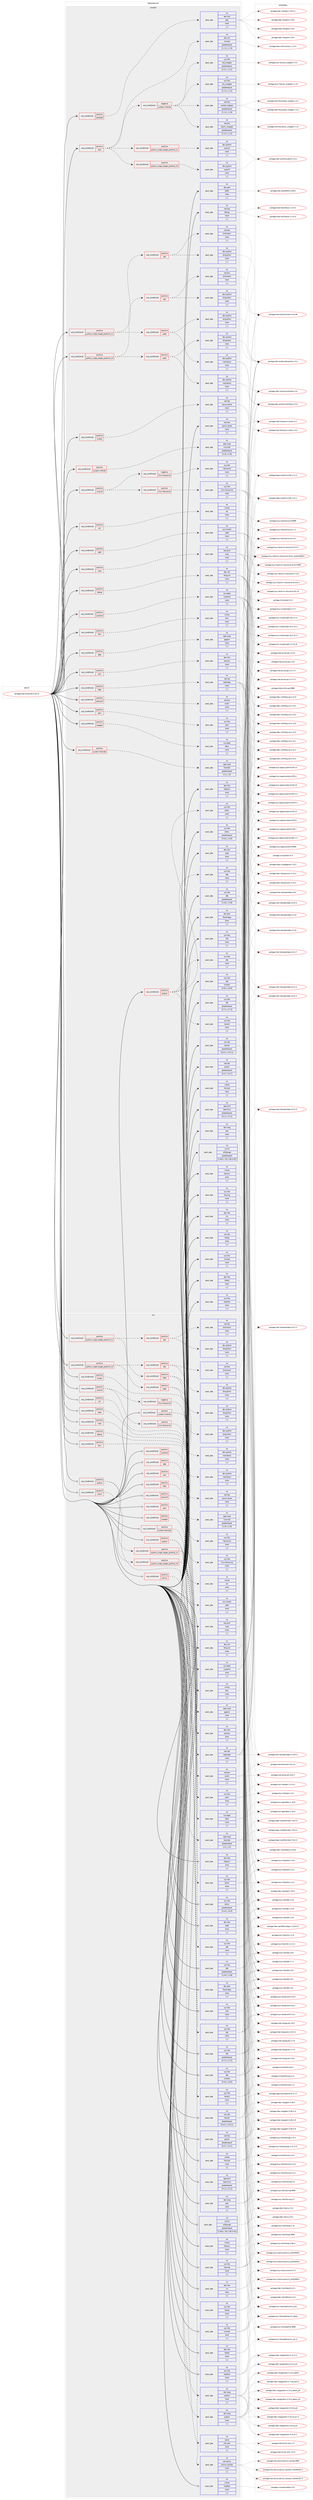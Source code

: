 digraph prolog {

# *************
# Graph options
# *************

newrank=true;
concentrate=true;
compound=true;
graph [rankdir=LR,fontname=Helvetica,fontsize=10,ranksep=1.5];#, ranksep=2.5, nodesep=0.2];
edge  [arrowhead=vee];
node  [fontname=Helvetica,fontsize=10];

# **********
# The ebuild
# **********

subgraph cluster_leftcol {
color=gray;
rank=same;
label=<<i>ebuild</i>>;
id [label="portage://net-fs/samba-4.18.10", color=red, width=4, href="../net-fs/samba-4.18.10.svg"];
}

# ****************
# The dependencies
# ****************

subgraph cluster_midcol {
color=gray;
label=<<i>dependencies</i>>;
subgraph cluster_compile {
fillcolor="#eeeeee";
style=filled;
label=<<i>compile</i>>;
subgraph cond87962 {
dependency339273 [label=<<TABLE BORDER="0" CELLBORDER="1" CELLSPACING="0" CELLPADDING="4"><TR><TD ROWSPAN="3" CELLPADDING="10">use_conditional</TD></TR><TR><TD>positive</TD></TR><TR><TD>acl</TD></TR></TABLE>>, shape=none, color=red];
subgraph pack248772 {
dependency339274 [label=<<TABLE BORDER="0" CELLBORDER="1" CELLSPACING="0" CELLPADDING="4" WIDTH="220"><TR><TD ROWSPAN="6" CELLPADDING="30">pack_dep</TD></TR><TR><TD WIDTH="110">no</TD></TR><TR><TD>virtual</TD></TR><TR><TD>acl</TD></TR><TR><TD>none</TD></TR><TR><TD>[,,]</TD></TR></TABLE>>, shape=none, color=blue];
}
dependency339273:e -> dependency339274:w [weight=20,style="dashed",arrowhead="vee"];
}
id:e -> dependency339273:w [weight=20,style="solid",arrowhead="vee"];
subgraph cond87963 {
dependency339275 [label=<<TABLE BORDER="0" CELLBORDER="1" CELLSPACING="0" CELLPADDING="4"><TR><TD ROWSPAN="3" CELLPADDING="10">use_conditional</TD></TR><TR><TD>positive</TD></TR><TR><TD>ceph</TD></TR></TABLE>>, shape=none, color=red];
subgraph pack248773 {
dependency339276 [label=<<TABLE BORDER="0" CELLBORDER="1" CELLSPACING="0" CELLPADDING="4" WIDTH="220"><TR><TD ROWSPAN="6" CELLPADDING="30">pack_dep</TD></TR><TR><TD WIDTH="110">no</TD></TR><TR><TD>sys-cluster</TD></TR><TR><TD>ceph</TD></TR><TR><TD>none</TD></TR><TR><TD>[,,]</TD></TR></TABLE>>, shape=none, color=blue];
}
dependency339275:e -> dependency339276:w [weight=20,style="dashed",arrowhead="vee"];
}
id:e -> dependency339275:w [weight=20,style="solid",arrowhead="vee"];
subgraph cond87964 {
dependency339277 [label=<<TABLE BORDER="0" CELLBORDER="1" CELLSPACING="0" CELLPADDING="4"><TR><TD ROWSPAN="3" CELLPADDING="10">use_conditional</TD></TR><TR><TD>positive</TD></TR><TR><TD>cluster</TD></TR></TABLE>>, shape=none, color=red];
subgraph pack248774 {
dependency339278 [label=<<TABLE BORDER="0" CELLBORDER="1" CELLSPACING="0" CELLPADDING="4" WIDTH="220"><TR><TD ROWSPAN="6" CELLPADDING="30">pack_dep</TD></TR><TR><TD WIDTH="110">no</TD></TR><TR><TD>net-libs</TD></TR><TR><TD>rpcsvc-proto</TD></TR><TR><TD>none</TD></TR><TR><TD>[,,]</TD></TR></TABLE>>, shape=none, color=blue];
}
dependency339277:e -> dependency339278:w [weight=20,style="dashed",arrowhead="vee"];
}
id:e -> dependency339277:w [weight=20,style="solid",arrowhead="vee"];
subgraph cond87965 {
dependency339279 [label=<<TABLE BORDER="0" CELLBORDER="1" CELLSPACING="0" CELLPADDING="4"><TR><TD ROWSPAN="3" CELLPADDING="10">use_conditional</TD></TR><TR><TD>positive</TD></TR><TR><TD>cups</TD></TR></TABLE>>, shape=none, color=red];
subgraph pack248775 {
dependency339280 [label=<<TABLE BORDER="0" CELLBORDER="1" CELLSPACING="0" CELLPADDING="4" WIDTH="220"><TR><TD ROWSPAN="6" CELLPADDING="30">pack_dep</TD></TR><TR><TD WIDTH="110">no</TD></TR><TR><TD>net-print</TD></TR><TR><TD>cups</TD></TR><TR><TD>none</TD></TR><TR><TD>[,,]</TD></TR></TABLE>>, shape=none, color=blue];
}
dependency339279:e -> dependency339280:w [weight=20,style="dashed",arrowhead="vee"];
}
id:e -> dependency339279:w [weight=20,style="solid",arrowhead="vee"];
subgraph cond87966 {
dependency339281 [label=<<TABLE BORDER="0" CELLBORDER="1" CELLSPACING="0" CELLPADDING="4"><TR><TD ROWSPAN="3" CELLPADDING="10">use_conditional</TD></TR><TR><TD>positive</TD></TR><TR><TD>debug</TD></TR></TABLE>>, shape=none, color=red];
subgraph pack248776 {
dependency339282 [label=<<TABLE BORDER="0" CELLBORDER="1" CELLSPACING="0" CELLPADDING="4" WIDTH="220"><TR><TD ROWSPAN="6" CELLPADDING="30">pack_dep</TD></TR><TR><TD WIDTH="110">no</TD></TR><TR><TD>dev-util</TD></TR><TR><TD>lttng-ust</TD></TR><TR><TD>none</TD></TR><TR><TD>[,,]</TD></TR></TABLE>>, shape=none, color=blue];
}
dependency339281:e -> dependency339282:w [weight=20,style="dashed",arrowhead="vee"];
}
id:e -> dependency339281:w [weight=20,style="solid",arrowhead="vee"];
subgraph cond87967 {
dependency339283 [label=<<TABLE BORDER="0" CELLBORDER="1" CELLSPACING="0" CELLPADDING="4"><TR><TD ROWSPAN="3" CELLPADDING="10">use_conditional</TD></TR><TR><TD>positive</TD></TR><TR><TD>fam</TD></TR></TABLE>>, shape=none, color=red];
subgraph pack248777 {
dependency339284 [label=<<TABLE BORDER="0" CELLBORDER="1" CELLSPACING="0" CELLPADDING="4" WIDTH="220"><TR><TD ROWSPAN="6" CELLPADDING="30">pack_dep</TD></TR><TR><TD WIDTH="110">no</TD></TR><TR><TD>virtual</TD></TR><TR><TD>fam</TD></TR><TR><TD>none</TD></TR><TR><TD>[,,]</TD></TR></TABLE>>, shape=none, color=blue];
}
dependency339283:e -> dependency339284:w [weight=20,style="dashed",arrowhead="vee"];
}
id:e -> dependency339283:w [weight=20,style="solid",arrowhead="vee"];
subgraph cond87968 {
dependency339285 [label=<<TABLE BORDER="0" CELLBORDER="1" CELLSPACING="0" CELLPADDING="4"><TR><TD ROWSPAN="3" CELLPADDING="10">use_conditional</TD></TR><TR><TD>positive</TD></TR><TR><TD>gpg</TD></TR></TABLE>>, shape=none, color=red];
subgraph pack248778 {
dependency339286 [label=<<TABLE BORDER="0" CELLBORDER="1" CELLSPACING="0" CELLPADDING="4" WIDTH="220"><TR><TD ROWSPAN="6" CELLPADDING="30">pack_dep</TD></TR><TR><TD WIDTH="110">no</TD></TR><TR><TD>app-crypt</TD></TR><TR><TD>gpgme</TD></TR><TR><TD>none</TD></TR><TR><TD>[,,]</TD></TR></TABLE>>, shape=none, color=blue];
}
dependency339285:e -> dependency339286:w [weight=20,style="dashed",arrowhead="vee"];
}
id:e -> dependency339285:w [weight=20,style="solid",arrowhead="vee"];
subgraph cond87969 {
dependency339287 [label=<<TABLE BORDER="0" CELLBORDER="1" CELLSPACING="0" CELLPADDING="4"><TR><TD ROWSPAN="3" CELLPADDING="10">use_conditional</TD></TR><TR><TD>positive</TD></TR><TR><TD>json</TD></TR></TABLE>>, shape=none, color=red];
subgraph pack248779 {
dependency339288 [label=<<TABLE BORDER="0" CELLBORDER="1" CELLSPACING="0" CELLPADDING="4" WIDTH="220"><TR><TD ROWSPAN="6" CELLPADDING="30">pack_dep</TD></TR><TR><TD WIDTH="110">no</TD></TR><TR><TD>dev-libs</TD></TR><TR><TD>jansson</TD></TR><TR><TD>none</TD></TR><TR><TD>[,,]</TD></TR></TABLE>>, shape=none, color=blue];
}
dependency339287:e -> dependency339288:w [weight=20,style="dashed",arrowhead="vee"];
}
id:e -> dependency339287:w [weight=20,style="solid",arrowhead="vee"];
subgraph cond87970 {
dependency339289 [label=<<TABLE BORDER="0" CELLBORDER="1" CELLSPACING="0" CELLPADDING="4"><TR><TD ROWSPAN="3" CELLPADDING="10">use_conditional</TD></TR><TR><TD>positive</TD></TR><TR><TD>ldap</TD></TR></TABLE>>, shape=none, color=red];
subgraph pack248780 {
dependency339290 [label=<<TABLE BORDER="0" CELLBORDER="1" CELLSPACING="0" CELLPADDING="4" WIDTH="220"><TR><TD ROWSPAN="6" CELLPADDING="30">pack_dep</TD></TR><TR><TD WIDTH="110">no</TD></TR><TR><TD>net-nds</TD></TR><TR><TD>openldap</TD></TR><TR><TD>none</TD></TR><TR><TD>[,,]</TD></TR></TABLE>>, shape=none, color=blue];
}
dependency339289:e -> dependency339290:w [weight=20,style="dashed",arrowhead="vee"];
}
id:e -> dependency339289:w [weight=20,style="solid",arrowhead="vee"];
subgraph cond87971 {
dependency339291 [label=<<TABLE BORDER="0" CELLBORDER="1" CELLSPACING="0" CELLPADDING="4"><TR><TD ROWSPAN="3" CELLPADDING="10">use_conditional</TD></TR><TR><TD>positive</TD></TR><TR><TD>pam</TD></TR></TABLE>>, shape=none, color=red];
subgraph pack248781 {
dependency339292 [label=<<TABLE BORDER="0" CELLBORDER="1" CELLSPACING="0" CELLPADDING="4" WIDTH="220"><TR><TD ROWSPAN="6" CELLPADDING="30">pack_dep</TD></TR><TR><TD WIDTH="110">no</TD></TR><TR><TD>sys-libs</TD></TR><TR><TD>pam</TD></TR><TR><TD>none</TD></TR><TR><TD>[,,]</TD></TR></TABLE>>, shape=none, color=blue];
}
dependency339291:e -> dependency339292:w [weight=20,style="dashed",arrowhead="vee"];
}
id:e -> dependency339291:w [weight=20,style="solid",arrowhead="vee"];
subgraph cond87972 {
dependency339293 [label=<<TABLE BORDER="0" CELLBORDER="1" CELLSPACING="0" CELLPADDING="4"><TR><TD ROWSPAN="3" CELLPADDING="10">use_conditional</TD></TR><TR><TD>positive</TD></TR><TR><TD>python</TD></TR></TABLE>>, shape=none, color=red];
subgraph pack248782 {
dependency339294 [label=<<TABLE BORDER="0" CELLBORDER="1" CELLSPACING="0" CELLPADDING="4" WIDTH="220"><TR><TD ROWSPAN="6" CELLPADDING="30">pack_dep</TD></TR><TR><TD WIDTH="110">no</TD></TR><TR><TD>sys-libs</TD></TR><TR><TD>ldb</TD></TR><TR><TD>none</TD></TR><TR><TD>[,,]</TD></TR></TABLE>>, shape=none, color=blue];
}
dependency339293:e -> dependency339294:w [weight=20,style="dashed",arrowhead="vee"];
subgraph pack248783 {
dependency339295 [label=<<TABLE BORDER="0" CELLBORDER="1" CELLSPACING="0" CELLPADDING="4" WIDTH="220"><TR><TD ROWSPAN="6" CELLPADDING="30">pack_dep</TD></TR><TR><TD WIDTH="110">no</TD></TR><TR><TD>sys-libs</TD></TR><TR><TD>talloc</TD></TR><TR><TD>none</TD></TR><TR><TD>[,,]</TD></TR></TABLE>>, shape=none, color=blue];
}
dependency339293:e -> dependency339295:w [weight=20,style="dashed",arrowhead="vee"];
subgraph pack248784 {
dependency339296 [label=<<TABLE BORDER="0" CELLBORDER="1" CELLSPACING="0" CELLPADDING="4" WIDTH="220"><TR><TD ROWSPAN="6" CELLPADDING="30">pack_dep</TD></TR><TR><TD WIDTH="110">no</TD></TR><TR><TD>sys-libs</TD></TR><TR><TD>tdb</TD></TR><TR><TD>none</TD></TR><TR><TD>[,,]</TD></TR></TABLE>>, shape=none, color=blue];
}
dependency339293:e -> dependency339296:w [weight=20,style="dashed",arrowhead="vee"];
subgraph pack248785 {
dependency339297 [label=<<TABLE BORDER="0" CELLBORDER="1" CELLSPACING="0" CELLPADDING="4" WIDTH="220"><TR><TD ROWSPAN="6" CELLPADDING="30">pack_dep</TD></TR><TR><TD WIDTH="110">no</TD></TR><TR><TD>sys-libs</TD></TR><TR><TD>tevent</TD></TR><TR><TD>none</TD></TR><TR><TD>[,,]</TD></TR></TABLE>>, shape=none, color=blue];
}
dependency339293:e -> dependency339297:w [weight=20,style="dashed",arrowhead="vee"];
}
id:e -> dependency339293:w [weight=20,style="solid",arrowhead="vee"];
subgraph cond87973 {
dependency339298 [label=<<TABLE BORDER="0" CELLBORDER="1" CELLSPACING="0" CELLPADDING="4"><TR><TD ROWSPAN="3" CELLPADDING="10">use_conditional</TD></TR><TR><TD>positive</TD></TR><TR><TD>python_single_target_python3_10</TD></TR></TABLE>>, shape=none, color=red];
subgraph cond87974 {
dependency339299 [label=<<TABLE BORDER="0" CELLBORDER="1" CELLSPACING="0" CELLPADDING="4"><TR><TD ROWSPAN="3" CELLPADDING="10">use_conditional</TD></TR><TR><TD>positive</TD></TR><TR><TD>addc</TD></TR></TABLE>>, shape=none, color=red];
subgraph pack248786 {
dependency339300 [label=<<TABLE BORDER="0" CELLBORDER="1" CELLSPACING="0" CELLPADDING="4" WIDTH="220"><TR><TD ROWSPAN="6" CELLPADDING="30">pack_dep</TD></TR><TR><TD WIDTH="110">no</TD></TR><TR><TD>dev-python</TD></TR><TR><TD>dnspython</TD></TR><TR><TD>none</TD></TR><TR><TD>[,,]</TD></TR></TABLE>>, shape=none, color=blue];
}
dependency339299:e -> dependency339300:w [weight=20,style="dashed",arrowhead="vee"];
subgraph pack248787 {
dependency339301 [label=<<TABLE BORDER="0" CELLBORDER="1" CELLSPACING="0" CELLPADDING="4" WIDTH="220"><TR><TD ROWSPAN="6" CELLPADDING="30">pack_dep</TD></TR><TR><TD WIDTH="110">no</TD></TR><TR><TD>dev-python</TD></TR><TR><TD>markdown</TD></TR><TR><TD>none</TD></TR><TR><TD>[,,]</TD></TR></TABLE>>, shape=none, color=blue];
}
dependency339299:e -> dependency339301:w [weight=20,style="dashed",arrowhead="vee"];
}
dependency339298:e -> dependency339299:w [weight=20,style="dashed",arrowhead="vee"];
subgraph cond87975 {
dependency339302 [label=<<TABLE BORDER="0" CELLBORDER="1" CELLSPACING="0" CELLPADDING="4"><TR><TD ROWSPAN="3" CELLPADDING="10">use_conditional</TD></TR><TR><TD>positive</TD></TR><TR><TD>ads</TD></TR></TABLE>>, shape=none, color=red];
subgraph pack248788 {
dependency339303 [label=<<TABLE BORDER="0" CELLBORDER="1" CELLSPACING="0" CELLPADDING="4" WIDTH="220"><TR><TD ROWSPAN="6" CELLPADDING="30">pack_dep</TD></TR><TR><TD WIDTH="110">no</TD></TR><TR><TD>dev-python</TD></TR><TR><TD>dnspython</TD></TR><TR><TD>none</TD></TR><TR><TD>[,,]</TD></TR></TABLE>>, shape=none, color=blue];
}
dependency339302:e -> dependency339303:w [weight=20,style="dashed",arrowhead="vee"];
subgraph pack248789 {
dependency339304 [label=<<TABLE BORDER="0" CELLBORDER="1" CELLSPACING="0" CELLPADDING="4" WIDTH="220"><TR><TD ROWSPAN="6" CELLPADDING="30">pack_dep</TD></TR><TR><TD WIDTH="110">no</TD></TR><TR><TD>net-dns</TD></TR><TR><TD>bind-tools</TD></TR><TR><TD>none</TD></TR><TR><TD>[,,]</TD></TR></TABLE>>, shape=none, color=blue];
}
dependency339302:e -> dependency339304:w [weight=20,style="dashed",arrowhead="vee"];
}
dependency339298:e -> dependency339302:w [weight=20,style="dashed",arrowhead="vee"];
}
id:e -> dependency339298:w [weight=20,style="solid",arrowhead="vee"];
subgraph cond87976 {
dependency339305 [label=<<TABLE BORDER="0" CELLBORDER="1" CELLSPACING="0" CELLPADDING="4"><TR><TD ROWSPAN="3" CELLPADDING="10">use_conditional</TD></TR><TR><TD>positive</TD></TR><TR><TD>python_single_target_python3_11</TD></TR></TABLE>>, shape=none, color=red];
subgraph cond87977 {
dependency339306 [label=<<TABLE BORDER="0" CELLBORDER="1" CELLSPACING="0" CELLPADDING="4"><TR><TD ROWSPAN="3" CELLPADDING="10">use_conditional</TD></TR><TR><TD>positive</TD></TR><TR><TD>addc</TD></TR></TABLE>>, shape=none, color=red];
subgraph pack248790 {
dependency339307 [label=<<TABLE BORDER="0" CELLBORDER="1" CELLSPACING="0" CELLPADDING="4" WIDTH="220"><TR><TD ROWSPAN="6" CELLPADDING="30">pack_dep</TD></TR><TR><TD WIDTH="110">no</TD></TR><TR><TD>dev-python</TD></TR><TR><TD>dnspython</TD></TR><TR><TD>none</TD></TR><TR><TD>[,,]</TD></TR></TABLE>>, shape=none, color=blue];
}
dependency339306:e -> dependency339307:w [weight=20,style="dashed",arrowhead="vee"];
subgraph pack248791 {
dependency339308 [label=<<TABLE BORDER="0" CELLBORDER="1" CELLSPACING="0" CELLPADDING="4" WIDTH="220"><TR><TD ROWSPAN="6" CELLPADDING="30">pack_dep</TD></TR><TR><TD WIDTH="110">no</TD></TR><TR><TD>dev-python</TD></TR><TR><TD>markdown</TD></TR><TR><TD>none</TD></TR><TR><TD>[,,]</TD></TR></TABLE>>, shape=none, color=blue];
}
dependency339306:e -> dependency339308:w [weight=20,style="dashed",arrowhead="vee"];
}
dependency339305:e -> dependency339306:w [weight=20,style="dashed",arrowhead="vee"];
subgraph cond87978 {
dependency339309 [label=<<TABLE BORDER="0" CELLBORDER="1" CELLSPACING="0" CELLPADDING="4"><TR><TD ROWSPAN="3" CELLPADDING="10">use_conditional</TD></TR><TR><TD>positive</TD></TR><TR><TD>ads</TD></TR></TABLE>>, shape=none, color=red];
subgraph pack248792 {
dependency339310 [label=<<TABLE BORDER="0" CELLBORDER="1" CELLSPACING="0" CELLPADDING="4" WIDTH="220"><TR><TD ROWSPAN="6" CELLPADDING="30">pack_dep</TD></TR><TR><TD WIDTH="110">no</TD></TR><TR><TD>dev-python</TD></TR><TR><TD>dnspython</TD></TR><TR><TD>none</TD></TR><TR><TD>[,,]</TD></TR></TABLE>>, shape=none, color=blue];
}
dependency339309:e -> dependency339310:w [weight=20,style="dashed",arrowhead="vee"];
subgraph pack248793 {
dependency339311 [label=<<TABLE BORDER="0" CELLBORDER="1" CELLSPACING="0" CELLPADDING="4" WIDTH="220"><TR><TD ROWSPAN="6" CELLPADDING="30">pack_dep</TD></TR><TR><TD WIDTH="110">no</TD></TR><TR><TD>net-dns</TD></TR><TR><TD>bind-tools</TD></TR><TR><TD>none</TD></TR><TR><TD>[,,]</TD></TR></TABLE>>, shape=none, color=blue];
}
dependency339309:e -> dependency339311:w [weight=20,style="dashed",arrowhead="vee"];
}
dependency339305:e -> dependency339309:w [weight=20,style="dashed",arrowhead="vee"];
}
id:e -> dependency339305:w [weight=20,style="solid",arrowhead="vee"];
subgraph cond87979 {
dependency339312 [label=<<TABLE BORDER="0" CELLBORDER="1" CELLSPACING="0" CELLPADDING="4"><TR><TD ROWSPAN="3" CELLPADDING="10">use_conditional</TD></TR><TR><TD>positive</TD></TR><TR><TD>snapper</TD></TR></TABLE>>, shape=none, color=red];
subgraph pack248794 {
dependency339313 [label=<<TABLE BORDER="0" CELLBORDER="1" CELLSPACING="0" CELLPADDING="4" WIDTH="220"><TR><TD ROWSPAN="6" CELLPADDING="30">pack_dep</TD></TR><TR><TD WIDTH="110">no</TD></TR><TR><TD>sys-apps</TD></TR><TR><TD>dbus</TD></TR><TR><TD>none</TD></TR><TR><TD>[,,]</TD></TR></TABLE>>, shape=none, color=blue];
}
dependency339312:e -> dependency339313:w [weight=20,style="dashed",arrowhead="vee"];
}
id:e -> dependency339312:w [weight=20,style="solid",arrowhead="vee"];
subgraph cond87980 {
dependency339314 [label=<<TABLE BORDER="0" CELLBORDER="1" CELLSPACING="0" CELLPADDING="4"><TR><TD ROWSPAN="3" CELLPADDING="10">use_conditional</TD></TR><TR><TD>positive</TD></TR><TR><TD>spotlight</TD></TR></TABLE>>, shape=none, color=red];
subgraph pack248795 {
dependency339315 [label=<<TABLE BORDER="0" CELLBORDER="1" CELLSPACING="0" CELLPADDING="4" WIDTH="220"><TR><TD ROWSPAN="6" CELLPADDING="30">pack_dep</TD></TR><TR><TD WIDTH="110">no</TD></TR><TR><TD>dev-libs</TD></TR><TR><TD>glib</TD></TR><TR><TD>none</TD></TR><TR><TD>[,,]</TD></TR></TABLE>>, shape=none, color=blue];
}
dependency339314:e -> dependency339315:w [weight=20,style="dashed",arrowhead="vee"];
}
id:e -> dependency339314:w [weight=20,style="solid",arrowhead="vee"];
subgraph cond87981 {
dependency339316 [label=<<TABLE BORDER="0" CELLBORDER="1" CELLSPACING="0" CELLPADDING="4"><TR><TD ROWSPAN="3" CELLPADDING="10">use_conditional</TD></TR><TR><TD>positive</TD></TR><TR><TD>system-heimdal</TD></TR></TABLE>>, shape=none, color=red];
subgraph pack248796 {
dependency339317 [label=<<TABLE BORDER="0" CELLBORDER="1" CELLSPACING="0" CELLPADDING="4" WIDTH="220"><TR><TD ROWSPAN="6" CELLPADDING="30">pack_dep</TD></TR><TR><TD WIDTH="110">no</TD></TR><TR><TD>app-crypt</TD></TR><TR><TD>heimdal</TD></TR><TR><TD>greaterequal</TD></TR><TR><TD>[1.5,,,1.5]</TD></TR></TABLE>>, shape=none, color=blue];
}
dependency339316:e -> dependency339317:w [weight=20,style="dashed",arrowhead="vee"];
}
id:e -> dependency339316:w [weight=20,style="solid",arrowhead="vee"];
subgraph cond87982 {
dependency339318 [label=<<TABLE BORDER="0" CELLBORDER="1" CELLSPACING="0" CELLPADDING="4"><TR><TD ROWSPAN="3" CELLPADDING="10">use_conditional</TD></TR><TR><TD>positive</TD></TR><TR><TD>system-mitkrb5</TD></TR></TABLE>>, shape=none, color=red];
subgraph pack248797 {
dependency339319 [label=<<TABLE BORDER="0" CELLBORDER="1" CELLSPACING="0" CELLPADDING="4" WIDTH="220"><TR><TD ROWSPAN="6" CELLPADDING="30">pack_dep</TD></TR><TR><TD WIDTH="110">no</TD></TR><TR><TD>app-crypt</TD></TR><TR><TD>mit-krb5</TD></TR><TR><TD>greaterequal</TD></TR><TR><TD>[1.19,,,1.19]</TD></TR></TABLE>>, shape=none, color=blue];
}
dependency339318:e -> dependency339319:w [weight=20,style="dashed",arrowhead="vee"];
}
id:e -> dependency339318:w [weight=20,style="solid",arrowhead="vee"];
subgraph cond87983 {
dependency339320 [label=<<TABLE BORDER="0" CELLBORDER="1" CELLSPACING="0" CELLPADDING="4"><TR><TD ROWSPAN="3" CELLPADDING="10">use_conditional</TD></TR><TR><TD>positive</TD></TR><TR><TD>systemd</TD></TR></TABLE>>, shape=none, color=red];
subgraph pack248798 {
dependency339321 [label=<<TABLE BORDER="0" CELLBORDER="1" CELLSPACING="0" CELLPADDING="4" WIDTH="220"><TR><TD ROWSPAN="6" CELLPADDING="30">pack_dep</TD></TR><TR><TD WIDTH="110">no</TD></TR><TR><TD>sys-apps</TD></TR><TR><TD>systemd</TD></TR><TR><TD>none</TD></TR><TR><TD>[,,]</TD></TR></TABLE>>, shape=none, color=blue];
}
dependency339320:e -> dependency339321:w [weight=20,style="dashed",arrowhead="vee"];
}
id:e -> dependency339320:w [weight=20,style="solid",arrowhead="vee"];
subgraph cond87984 {
dependency339322 [label=<<TABLE BORDER="0" CELLBORDER="1" CELLSPACING="0" CELLPADDING="4"><TR><TD ROWSPAN="3" CELLPADDING="10">use_conditional</TD></TR><TR><TD>positive</TD></TR><TR><TD>test</TD></TR></TABLE>>, shape=none, color=red];
subgraph pack248799 {
dependency339323 [label=<<TABLE BORDER="0" CELLBORDER="1" CELLSPACING="0" CELLPADDING="4" WIDTH="220"><TR><TD ROWSPAN="6" CELLPADDING="30">pack_dep</TD></TR><TR><TD WIDTH="110">no</TD></TR><TR><TD>dev-util</TD></TR><TR><TD>cmocka</TD></TR><TR><TD>greaterequal</TD></TR><TR><TD>[1.1.3,,,1.1.3]</TD></TR></TABLE>>, shape=none, color=blue];
}
dependency339322:e -> dependency339323:w [weight=20,style="dashed",arrowhead="vee"];
subgraph cond87985 {
dependency339324 [label=<<TABLE BORDER="0" CELLBORDER="1" CELLSPACING="0" CELLPADDING="4"><TR><TD ROWSPAN="3" CELLPADDING="10">use_conditional</TD></TR><TR><TD>positive</TD></TR><TR><TD>python_single_target_python3_10</TD></TR></TABLE>>, shape=none, color=red];
subgraph pack248800 {
dependency339325 [label=<<TABLE BORDER="0" CELLBORDER="1" CELLSPACING="0" CELLPADDING="4" WIDTH="220"><TR><TD ROWSPAN="6" CELLPADDING="30">pack_dep</TD></TR><TR><TD WIDTH="110">no</TD></TR><TR><TD>dev-python</TD></TR><TR><TD>subunit</TD></TR><TR><TD>none</TD></TR><TR><TD>[,,]</TD></TR></TABLE>>, shape=none, color=blue];
}
dependency339324:e -> dependency339325:w [weight=20,style="dashed",arrowhead="vee"];
}
dependency339322:e -> dependency339324:w [weight=20,style="dashed",arrowhead="vee"];
subgraph cond87986 {
dependency339326 [label=<<TABLE BORDER="0" CELLBORDER="1" CELLSPACING="0" CELLPADDING="4"><TR><TD ROWSPAN="3" CELLPADDING="10">use_conditional</TD></TR><TR><TD>positive</TD></TR><TR><TD>python_single_target_python3_11</TD></TR></TABLE>>, shape=none, color=red];
subgraph pack248801 {
dependency339327 [label=<<TABLE BORDER="0" CELLBORDER="1" CELLSPACING="0" CELLPADDING="4" WIDTH="220"><TR><TD ROWSPAN="6" CELLPADDING="30">pack_dep</TD></TR><TR><TD WIDTH="110">no</TD></TR><TR><TD>dev-python</TD></TR><TR><TD>subunit</TD></TR><TR><TD>none</TD></TR><TR><TD>[,,]</TD></TR></TABLE>>, shape=none, color=blue];
}
dependency339326:e -> dependency339327:w [weight=20,style="dashed",arrowhead="vee"];
}
dependency339322:e -> dependency339326:w [weight=20,style="dashed",arrowhead="vee"];
subgraph cond87987 {
dependency339328 [label=<<TABLE BORDER="0" CELLBORDER="1" CELLSPACING="0" CELLPADDING="4"><TR><TD ROWSPAN="3" CELLPADDING="10">use_conditional</TD></TR><TR><TD>negative</TD></TR><TR><TD>system-mitkrb5</TD></TR></TABLE>>, shape=none, color=red];
subgraph pack248802 {
dependency339329 [label=<<TABLE BORDER="0" CELLBORDER="1" CELLSPACING="0" CELLPADDING="4" WIDTH="220"><TR><TD ROWSPAN="6" CELLPADDING="30">pack_dep</TD></TR><TR><TD WIDTH="110">no</TD></TR><TR><TD>net-dns</TD></TR><TR><TD>resolv_wrapper</TD></TR><TR><TD>greaterequal</TD></TR><TR><TD>[1.1.4,,,1.1.4]</TD></TR></TABLE>>, shape=none, color=blue];
}
dependency339328:e -> dependency339329:w [weight=20,style="dashed",arrowhead="vee"];
subgraph pack248803 {
dependency339330 [label=<<TABLE BORDER="0" CELLBORDER="1" CELLSPACING="0" CELLPADDING="4" WIDTH="220"><TR><TD ROWSPAN="6" CELLPADDING="30">pack_dep</TD></TR><TR><TD WIDTH="110">no</TD></TR><TR><TD>net-libs</TD></TR><TR><TD>socket_wrapper</TD></TR><TR><TD>greaterequal</TD></TR><TR><TD>[1.1.9,,,1.1.9]</TD></TR></TABLE>>, shape=none, color=blue];
}
dependency339328:e -> dependency339330:w [weight=20,style="dashed",arrowhead="vee"];
subgraph pack248804 {
dependency339331 [label=<<TABLE BORDER="0" CELLBORDER="1" CELLSPACING="0" CELLPADDING="4" WIDTH="220"><TR><TD ROWSPAN="6" CELLPADDING="30">pack_dep</TD></TR><TR><TD WIDTH="110">no</TD></TR><TR><TD>sys-libs</TD></TR><TR><TD>nss_wrapper</TD></TR><TR><TD>greaterequal</TD></TR><TR><TD>[1.1.3,,,1.1.3]</TD></TR></TABLE>>, shape=none, color=blue];
}
dependency339328:e -> dependency339331:w [weight=20,style="dashed",arrowhead="vee"];
subgraph pack248805 {
dependency339332 [label=<<TABLE BORDER="0" CELLBORDER="1" CELLSPACING="0" CELLPADDING="4" WIDTH="220"><TR><TD ROWSPAN="6" CELLPADDING="30">pack_dep</TD></TR><TR><TD WIDTH="110">no</TD></TR><TR><TD>sys-libs</TD></TR><TR><TD>uid_wrapper</TD></TR><TR><TD>greaterequal</TD></TR><TR><TD>[1.2.1,,,1.2.1]</TD></TR></TABLE>>, shape=none, color=blue];
}
dependency339328:e -> dependency339332:w [weight=20,style="dashed",arrowhead="vee"];
}
dependency339322:e -> dependency339328:w [weight=20,style="dashed",arrowhead="vee"];
}
id:e -> dependency339322:w [weight=20,style="solid",arrowhead="vee"];
subgraph cond87988 {
dependency339333 [label=<<TABLE BORDER="0" CELLBORDER="1" CELLSPACING="0" CELLPADDING="4"><TR><TD ROWSPAN="3" CELLPADDING="10">use_conditional</TD></TR><TR><TD>positive</TD></TR><TR><TD>unwind</TD></TR></TABLE>>, shape=none, color=red];
subgraph cond87989 {
dependency339334 [label=<<TABLE BORDER="0" CELLBORDER="1" CELLSPACING="0" CELLPADDING="4"><TR><TD ROWSPAN="3" CELLPADDING="10">use_conditional</TD></TR><TR><TD>positive</TD></TR><TR><TD>llvm-libunwind</TD></TR></TABLE>>, shape=none, color=red];
subgraph pack248806 {
dependency339335 [label=<<TABLE BORDER="0" CELLBORDER="1" CELLSPACING="0" CELLPADDING="4" WIDTH="220"><TR><TD ROWSPAN="6" CELLPADDING="30">pack_dep</TD></TR><TR><TD WIDTH="110">no</TD></TR><TR><TD>sys-libs</TD></TR><TR><TD>llvm-libunwind</TD></TR><TR><TD>none</TD></TR><TR><TD>[,,]</TD></TR></TABLE>>, shape=none, color=blue];
}
dependency339334:e -> dependency339335:w [weight=20,style="dashed",arrowhead="vee"];
}
dependency339333:e -> dependency339334:w [weight=20,style="dashed",arrowhead="vee"];
subgraph cond87990 {
dependency339336 [label=<<TABLE BORDER="0" CELLBORDER="1" CELLSPACING="0" CELLPADDING="4"><TR><TD ROWSPAN="3" CELLPADDING="10">use_conditional</TD></TR><TR><TD>negative</TD></TR><TR><TD>llvm-libunwind</TD></TR></TABLE>>, shape=none, color=red];
subgraph pack248807 {
dependency339337 [label=<<TABLE BORDER="0" CELLBORDER="1" CELLSPACING="0" CELLPADDING="4" WIDTH="220"><TR><TD ROWSPAN="6" CELLPADDING="30">pack_dep</TD></TR><TR><TD WIDTH="110">no</TD></TR><TR><TD>sys-libs</TD></TR><TR><TD>libunwind</TD></TR><TR><TD>none</TD></TR><TR><TD>[,,]</TD></TR></TABLE>>, shape=none, color=blue];
}
dependency339336:e -> dependency339337:w [weight=20,style="dashed",arrowhead="vee"];
}
dependency339333:e -> dependency339336:w [weight=20,style="dashed",arrowhead="vee"];
}
id:e -> dependency339333:w [weight=20,style="solid",arrowhead="vee"];
subgraph cond87991 {
dependency339338 [label=<<TABLE BORDER="0" CELLBORDER="1" CELLSPACING="0" CELLPADDING="4"><TR><TD ROWSPAN="3" CELLPADDING="10">use_conditional</TD></TR><TR><TD>positive</TD></TR><TR><TD>zeroconf</TD></TR></TABLE>>, shape=none, color=red];
subgraph pack248808 {
dependency339339 [label=<<TABLE BORDER="0" CELLBORDER="1" CELLSPACING="0" CELLPADDING="4" WIDTH="220"><TR><TD ROWSPAN="6" CELLPADDING="30">pack_dep</TD></TR><TR><TD WIDTH="110">no</TD></TR><TR><TD>net-dns</TD></TR><TR><TD>avahi</TD></TR><TR><TD>none</TD></TR><TR><TD>[,,]</TD></TR></TABLE>>, shape=none, color=blue];
}
dependency339338:e -> dependency339339:w [weight=20,style="dashed",arrowhead="vee"];
}
id:e -> dependency339338:w [weight=20,style="solid",arrowhead="vee"];
subgraph pack248809 {
dependency339340 [label=<<TABLE BORDER="0" CELLBORDER="1" CELLSPACING="0" CELLPADDING="4" WIDTH="220"><TR><TD ROWSPAN="6" CELLPADDING="30">pack_dep</TD></TR><TR><TD WIDTH="110">no</TD></TR><TR><TD>app-arch</TD></TR><TR><TD>libarchive</TD></TR><TR><TD>greaterequal</TD></TR><TR><TD>[3.1.2,,,3.1.2]</TD></TR></TABLE>>, shape=none, color=blue];
}
id:e -> dependency339340:w [weight=20,style="solid",arrowhead="vee"];
subgraph pack248810 {
dependency339341 [label=<<TABLE BORDER="0" CELLBORDER="1" CELLSPACING="0" CELLPADDING="4" WIDTH="220"><TR><TD ROWSPAN="6" CELLPADDING="30">pack_dep</TD></TR><TR><TD WIDTH="110">no</TD></TR><TR><TD>dev-lang</TD></TR><TR><TD>perl</TD></TR><TR><TD>none</TD></TR><TR><TD>[,,]</TD></TR></TABLE>>, shape=none, color=blue];
}
id:e -> dependency339341:w [weight=20,style="solid",arrowhead="vee"];
subgraph pack248811 {
dependency339342 [label=<<TABLE BORDER="0" CELLBORDER="1" CELLSPACING="0" CELLPADDING="4" WIDTH="220"><TR><TD ROWSPAN="6" CELLPADDING="30">pack_dep</TD></TR><TR><TD WIDTH="110">no</TD></TR><TR><TD>dev-libs</TD></TR><TR><TD>icu</TD></TR><TR><TD>none</TD></TR><TR><TD>[,,]</TD></TR></TABLE>>, shape=none, color=blue];
}
id:e -> dependency339342:w [weight=20,style="solid",arrowhead="vee"];
subgraph pack248812 {
dependency339343 [label=<<TABLE BORDER="0" CELLBORDER="1" CELLSPACING="0" CELLPADDING="4" WIDTH="220"><TR><TD ROWSPAN="6" CELLPADDING="30">pack_dep</TD></TR><TR><TD WIDTH="110">no</TD></TR><TR><TD>dev-libs</TD></TR><TR><TD>libbsd</TD></TR><TR><TD>none</TD></TR><TR><TD>[,,]</TD></TR></TABLE>>, shape=none, color=blue];
}
id:e -> dependency339343:w [weight=20,style="solid",arrowhead="vee"];
subgraph pack248813 {
dependency339344 [label=<<TABLE BORDER="0" CELLBORDER="1" CELLSPACING="0" CELLPADDING="4" WIDTH="220"><TR><TD ROWSPAN="6" CELLPADDING="30">pack_dep</TD></TR><TR><TD WIDTH="110">no</TD></TR><TR><TD>dev-libs</TD></TR><TR><TD>libtasn1</TD></TR><TR><TD>none</TD></TR><TR><TD>[,,]</TD></TR></TABLE>>, shape=none, color=blue];
}
id:e -> dependency339344:w [weight=20,style="solid",arrowhead="vee"];
subgraph pack248814 {
dependency339345 [label=<<TABLE BORDER="0" CELLBORDER="1" CELLSPACING="0" CELLPADDING="4" WIDTH="220"><TR><TD ROWSPAN="6" CELLPADDING="30">pack_dep</TD></TR><TR><TD WIDTH="110">no</TD></TR><TR><TD>dev-libs</TD></TR><TR><TD>popt</TD></TR><TR><TD>none</TD></TR><TR><TD>[,,]</TD></TR></TABLE>>, shape=none, color=blue];
}
id:e -> dependency339345:w [weight=20,style="solid",arrowhead="vee"];
subgraph pack248815 {
dependency339346 [label=<<TABLE BORDER="0" CELLBORDER="1" CELLSPACING="0" CELLPADDING="4" WIDTH="220"><TR><TD ROWSPAN="6" CELLPADDING="30">pack_dep</TD></TR><TR><TD WIDTH="110">no</TD></TR><TR><TD>dev-perl</TD></TR><TR><TD>JSON</TD></TR><TR><TD>none</TD></TR><TR><TD>[,,]</TD></TR></TABLE>>, shape=none, color=blue];
}
id:e -> dependency339346:w [weight=20,style="solid",arrowhead="vee"];
subgraph pack248816 {
dependency339347 [label=<<TABLE BORDER="0" CELLBORDER="1" CELLSPACING="0" CELLPADDING="4" WIDTH="220"><TR><TD ROWSPAN="6" CELLPADDING="30">pack_dep</TD></TR><TR><TD WIDTH="110">no</TD></TR><TR><TD>dev-perl</TD></TR><TR><TD>Parse-Yapp</TD></TR><TR><TD>none</TD></TR><TR><TD>[,,]</TD></TR></TABLE>>, shape=none, color=blue];
}
id:e -> dependency339347:w [weight=20,style="solid",arrowhead="vee"];
subgraph pack248817 {
dependency339348 [label=<<TABLE BORDER="0" CELLBORDER="1" CELLSPACING="0" CELLPADDING="4" WIDTH="220"><TR><TD ROWSPAN="6" CELLPADDING="30">pack_dep</TD></TR><TR><TD WIDTH="110">no</TD></TR><TR><TD>net-libs</TD></TR><TR><TD>gnutls</TD></TR><TR><TD>greaterequal</TD></TR><TR><TD>[3.4.7,,,3.4.7]</TD></TR></TABLE>>, shape=none, color=blue];
}
id:e -> dependency339348:w [weight=20,style="solid",arrowhead="vee"];
subgraph pack248818 {
dependency339349 [label=<<TABLE BORDER="0" CELLBORDER="1" CELLSPACING="0" CELLPADDING="4" WIDTH="220"><TR><TD ROWSPAN="6" CELLPADDING="30">pack_dep</TD></TR><TR><TD WIDTH="110">no</TD></TR><TR><TD>net-libs</TD></TR><TR><TD>libtirpc</TD></TR><TR><TD>none</TD></TR><TR><TD>[,,]</TD></TR></TABLE>>, shape=none, color=blue];
}
id:e -> dependency339349:w [weight=20,style="solid",arrowhead="vee"];
subgraph pack248819 {
dependency339350 [label=<<TABLE BORDER="0" CELLBORDER="1" CELLSPACING="0" CELLPADDING="4" WIDTH="220"><TR><TD ROWSPAN="6" CELLPADDING="30">pack_dep</TD></TR><TR><TD WIDTH="110">no</TD></TR><TR><TD>net-libs</TD></TR><TR><TD>rpcsvc-proto</TD></TR><TR><TD>none</TD></TR><TR><TD>[,,]</TD></TR></TABLE>>, shape=none, color=blue];
}
id:e -> dependency339350:w [weight=20,style="solid",arrowhead="vee"];
subgraph pack248820 {
dependency339351 [label=<<TABLE BORDER="0" CELLBORDER="1" CELLSPACING="0" CELLPADDING="4" WIDTH="220"><TR><TD ROWSPAN="6" CELLPADDING="30">pack_dep</TD></TR><TR><TD WIDTH="110">no</TD></TR><TR><TD>sys-fs</TD></TR><TR><TD>e2fsprogs</TD></TR><TR><TD>greaterequal</TD></TR><TR><TD>[1.46.4,,-r51,1.46.4-r51]</TD></TR></TABLE>>, shape=none, color=blue];
}
id:e -> dependency339351:w [weight=20,style="solid",arrowhead="vee"];
subgraph pack248821 {
dependency339352 [label=<<TABLE BORDER="0" CELLBORDER="1" CELLSPACING="0" CELLPADDING="4" WIDTH="220"><TR><TD ROWSPAN="6" CELLPADDING="30">pack_dep</TD></TR><TR><TD WIDTH="110">no</TD></TR><TR><TD>sys-libs</TD></TR><TR><TD>ldb</TD></TR><TR><TD>greaterequal</TD></TR><TR><TD>[2.7.2,,,2.7.2]</TD></TR></TABLE>>, shape=none, color=blue];
}
id:e -> dependency339352:w [weight=20,style="solid",arrowhead="vee"];
subgraph pack248822 {
dependency339353 [label=<<TABLE BORDER="0" CELLBORDER="1" CELLSPACING="0" CELLPADDING="4" WIDTH="220"><TR><TD ROWSPAN="6" CELLPADDING="30">pack_dep</TD></TR><TR><TD WIDTH="110">no</TD></TR><TR><TD>sys-libs</TD></TR><TR><TD>ldb</TD></TR><TR><TD>smaller</TD></TR><TR><TD>[2.8.0,,,2.8.0]</TD></TR></TABLE>>, shape=none, color=blue];
}
id:e -> dependency339353:w [weight=20,style="solid",arrowhead="vee"];
subgraph pack248823 {
dependency339354 [label=<<TABLE BORDER="0" CELLBORDER="1" CELLSPACING="0" CELLPADDING="4" WIDTH="220"><TR><TD ROWSPAN="6" CELLPADDING="30">pack_dep</TD></TR><TR><TD WIDTH="110">no</TD></TR><TR><TD>sys-libs</TD></TR><TR><TD>libcap</TD></TR><TR><TD>none</TD></TR><TR><TD>[,,]</TD></TR></TABLE>>, shape=none, color=blue];
}
id:e -> dependency339354:w [weight=20,style="solid",arrowhead="vee"];
subgraph pack248824 {
dependency339355 [label=<<TABLE BORDER="0" CELLBORDER="1" CELLSPACING="0" CELLPADDING="4" WIDTH="220"><TR><TD ROWSPAN="6" CELLPADDING="30">pack_dep</TD></TR><TR><TD WIDTH="110">no</TD></TR><TR><TD>sys-libs</TD></TR><TR><TD>liburing</TD></TR><TR><TD>none</TD></TR><TR><TD>[,,]</TD></TR></TABLE>>, shape=none, color=blue];
}
id:e -> dependency339355:w [weight=20,style="solid",arrowhead="vee"];
subgraph pack248825 {
dependency339356 [label=<<TABLE BORDER="0" CELLBORDER="1" CELLSPACING="0" CELLPADDING="4" WIDTH="220"><TR><TD ROWSPAN="6" CELLPADDING="30">pack_dep</TD></TR><TR><TD WIDTH="110">no</TD></TR><TR><TD>sys-libs</TD></TR><TR><TD>ncurses</TD></TR><TR><TD>none</TD></TR><TR><TD>[,,]</TD></TR></TABLE>>, shape=none, color=blue];
}
id:e -> dependency339356:w [weight=20,style="solid",arrowhead="vee"];
subgraph pack248826 {
dependency339357 [label=<<TABLE BORDER="0" CELLBORDER="1" CELLSPACING="0" CELLPADDING="4" WIDTH="220"><TR><TD ROWSPAN="6" CELLPADDING="30">pack_dep</TD></TR><TR><TD WIDTH="110">no</TD></TR><TR><TD>sys-libs</TD></TR><TR><TD>readline</TD></TR><TR><TD>none</TD></TR><TR><TD>[,,]</TD></TR></TABLE>>, shape=none, color=blue];
}
id:e -> dependency339357:w [weight=20,style="solid",arrowhead="vee"];
subgraph pack248827 {
dependency339358 [label=<<TABLE BORDER="0" CELLBORDER="1" CELLSPACING="0" CELLPADDING="4" WIDTH="220"><TR><TD ROWSPAN="6" CELLPADDING="30">pack_dep</TD></TR><TR><TD WIDTH="110">no</TD></TR><TR><TD>sys-libs</TD></TR><TR><TD>talloc</TD></TR><TR><TD>greaterequal</TD></TR><TR><TD>[2.4.0,,,2.4.0]</TD></TR></TABLE>>, shape=none, color=blue];
}
id:e -> dependency339358:w [weight=20,style="solid",arrowhead="vee"];
subgraph pack248828 {
dependency339359 [label=<<TABLE BORDER="0" CELLBORDER="1" CELLSPACING="0" CELLPADDING="4" WIDTH="220"><TR><TD ROWSPAN="6" CELLPADDING="30">pack_dep</TD></TR><TR><TD WIDTH="110">no</TD></TR><TR><TD>sys-libs</TD></TR><TR><TD>tdb</TD></TR><TR><TD>greaterequal</TD></TR><TR><TD>[1.4.8,,,1.4.8]</TD></TR></TABLE>>, shape=none, color=blue];
}
id:e -> dependency339359:w [weight=20,style="solid",arrowhead="vee"];
subgraph pack248829 {
dependency339360 [label=<<TABLE BORDER="0" CELLBORDER="1" CELLSPACING="0" CELLPADDING="4" WIDTH="220"><TR><TD ROWSPAN="6" CELLPADDING="30">pack_dep</TD></TR><TR><TD WIDTH="110">no</TD></TR><TR><TD>sys-libs</TD></TR><TR><TD>tevent</TD></TR><TR><TD>greaterequal</TD></TR><TR><TD>[0.14.1,,,0.14.1]</TD></TR></TABLE>>, shape=none, color=blue];
}
id:e -> dependency339360:w [weight=20,style="solid",arrowhead="vee"];
subgraph pack248830 {
dependency339361 [label=<<TABLE BORDER="0" CELLBORDER="1" CELLSPACING="0" CELLPADDING="4" WIDTH="220"><TR><TD ROWSPAN="6" CELLPADDING="30">pack_dep</TD></TR><TR><TD WIDTH="110">no</TD></TR><TR><TD>sys-libs</TD></TR><TR><TD>zlib</TD></TR><TR><TD>none</TD></TR><TR><TD>[,,]</TD></TR></TABLE>>, shape=none, color=blue];
}
id:e -> dependency339361:w [weight=20,style="solid",arrowhead="vee"];
subgraph pack248831 {
dependency339362 [label=<<TABLE BORDER="0" CELLBORDER="1" CELLSPACING="0" CELLPADDING="4" WIDTH="220"><TR><TD ROWSPAN="6" CELLPADDING="30">pack_dep</TD></TR><TR><TD WIDTH="110">no</TD></TR><TR><TD>virtual</TD></TR><TR><TD>libcrypt</TD></TR><TR><TD>none</TD></TR><TR><TD>[,,]</TD></TR></TABLE>>, shape=none, color=blue];
}
id:e -> dependency339362:w [weight=20,style="solid",arrowhead="vee"];
subgraph pack248832 {
dependency339363 [label=<<TABLE BORDER="0" CELLBORDER="1" CELLSPACING="0" CELLPADDING="4" WIDTH="220"><TR><TD ROWSPAN="6" CELLPADDING="30">pack_dep</TD></TR><TR><TD WIDTH="110">no</TD></TR><TR><TD>virtual</TD></TR><TR><TD>libiconv</TD></TR><TR><TD>none</TD></TR><TR><TD>[,,]</TD></TR></TABLE>>, shape=none, color=blue];
}
id:e -> dependency339363:w [weight=20,style="solid",arrowhead="vee"];
}
subgraph cluster_compileandrun {
fillcolor="#eeeeee";
style=filled;
label=<<i>compile and run</i>>;
}
subgraph cluster_run {
fillcolor="#eeeeee";
style=filled;
label=<<i>run</i>>;
subgraph cond87992 {
dependency339364 [label=<<TABLE BORDER="0" CELLBORDER="1" CELLSPACING="0" CELLPADDING="4"><TR><TD ROWSPAN="3" CELLPADDING="10">use_conditional</TD></TR><TR><TD>positive</TD></TR><TR><TD>acl</TD></TR></TABLE>>, shape=none, color=red];
subgraph pack248833 {
dependency339365 [label=<<TABLE BORDER="0" CELLBORDER="1" CELLSPACING="0" CELLPADDING="4" WIDTH="220"><TR><TD ROWSPAN="6" CELLPADDING="30">pack_dep</TD></TR><TR><TD WIDTH="110">no</TD></TR><TR><TD>virtual</TD></TR><TR><TD>acl</TD></TR><TR><TD>none</TD></TR><TR><TD>[,,]</TD></TR></TABLE>>, shape=none, color=blue];
}
dependency339364:e -> dependency339365:w [weight=20,style="dashed",arrowhead="vee"];
}
id:e -> dependency339364:w [weight=20,style="solid",arrowhead="odot"];
subgraph cond87993 {
dependency339366 [label=<<TABLE BORDER="0" CELLBORDER="1" CELLSPACING="0" CELLPADDING="4"><TR><TD ROWSPAN="3" CELLPADDING="10">use_conditional</TD></TR><TR><TD>positive</TD></TR><TR><TD>ceph</TD></TR></TABLE>>, shape=none, color=red];
subgraph pack248834 {
dependency339367 [label=<<TABLE BORDER="0" CELLBORDER="1" CELLSPACING="0" CELLPADDING="4" WIDTH="220"><TR><TD ROWSPAN="6" CELLPADDING="30">pack_dep</TD></TR><TR><TD WIDTH="110">no</TD></TR><TR><TD>sys-cluster</TD></TR><TR><TD>ceph</TD></TR><TR><TD>none</TD></TR><TR><TD>[,,]</TD></TR></TABLE>>, shape=none, color=blue];
}
dependency339366:e -> dependency339367:w [weight=20,style="dashed",arrowhead="vee"];
}
id:e -> dependency339366:w [weight=20,style="solid",arrowhead="odot"];
subgraph cond87994 {
dependency339368 [label=<<TABLE BORDER="0" CELLBORDER="1" CELLSPACING="0" CELLPADDING="4"><TR><TD ROWSPAN="3" CELLPADDING="10">use_conditional</TD></TR><TR><TD>positive</TD></TR><TR><TD>client</TD></TR></TABLE>>, shape=none, color=red];
subgraph pack248835 {
dependency339369 [label=<<TABLE BORDER="0" CELLBORDER="1" CELLSPACING="0" CELLPADDING="4" WIDTH="220"><TR><TD ROWSPAN="6" CELLPADDING="30">pack_dep</TD></TR><TR><TD WIDTH="110">no</TD></TR><TR><TD>net-fs</TD></TR><TR><TD>cifs-utils</TD></TR><TR><TD>none</TD></TR><TR><TD>[,,]</TD></TR></TABLE>>, shape=none, color=blue];
}
dependency339368:e -> dependency339369:w [weight=20,style="dashed",arrowhead="vee"];
}
id:e -> dependency339368:w [weight=20,style="solid",arrowhead="odot"];
subgraph cond87995 {
dependency339370 [label=<<TABLE BORDER="0" CELLBORDER="1" CELLSPACING="0" CELLPADDING="4"><TR><TD ROWSPAN="3" CELLPADDING="10">use_conditional</TD></TR><TR><TD>positive</TD></TR><TR><TD>cluster</TD></TR></TABLE>>, shape=none, color=red];
subgraph pack248836 {
dependency339371 [label=<<TABLE BORDER="0" CELLBORDER="1" CELLSPACING="0" CELLPADDING="4" WIDTH="220"><TR><TD ROWSPAN="6" CELLPADDING="30">pack_dep</TD></TR><TR><TD WIDTH="110">no</TD></TR><TR><TD>net-libs</TD></TR><TR><TD>rpcsvc-proto</TD></TR><TR><TD>none</TD></TR><TR><TD>[,,]</TD></TR></TABLE>>, shape=none, color=blue];
}
dependency339370:e -> dependency339371:w [weight=20,style="dashed",arrowhead="vee"];
}
id:e -> dependency339370:w [weight=20,style="solid",arrowhead="odot"];
subgraph cond87996 {
dependency339372 [label=<<TABLE BORDER="0" CELLBORDER="1" CELLSPACING="0" CELLPADDING="4"><TR><TD ROWSPAN="3" CELLPADDING="10">use_conditional</TD></TR><TR><TD>positive</TD></TR><TR><TD>cups</TD></TR></TABLE>>, shape=none, color=red];
subgraph pack248837 {
dependency339373 [label=<<TABLE BORDER="0" CELLBORDER="1" CELLSPACING="0" CELLPADDING="4" WIDTH="220"><TR><TD ROWSPAN="6" CELLPADDING="30">pack_dep</TD></TR><TR><TD WIDTH="110">no</TD></TR><TR><TD>net-print</TD></TR><TR><TD>cups</TD></TR><TR><TD>none</TD></TR><TR><TD>[,,]</TD></TR></TABLE>>, shape=none, color=blue];
}
dependency339372:e -> dependency339373:w [weight=20,style="dashed",arrowhead="vee"];
}
id:e -> dependency339372:w [weight=20,style="solid",arrowhead="odot"];
subgraph cond87997 {
dependency339374 [label=<<TABLE BORDER="0" CELLBORDER="1" CELLSPACING="0" CELLPADDING="4"><TR><TD ROWSPAN="3" CELLPADDING="10">use_conditional</TD></TR><TR><TD>positive</TD></TR><TR><TD>debug</TD></TR></TABLE>>, shape=none, color=red];
subgraph pack248838 {
dependency339375 [label=<<TABLE BORDER="0" CELLBORDER="1" CELLSPACING="0" CELLPADDING="4" WIDTH="220"><TR><TD ROWSPAN="6" CELLPADDING="30">pack_dep</TD></TR><TR><TD WIDTH="110">no</TD></TR><TR><TD>dev-util</TD></TR><TR><TD>lttng-ust</TD></TR><TR><TD>none</TD></TR><TR><TD>[,,]</TD></TR></TABLE>>, shape=none, color=blue];
}
dependency339374:e -> dependency339375:w [weight=20,style="dashed",arrowhead="vee"];
}
id:e -> dependency339374:w [weight=20,style="solid",arrowhead="odot"];
subgraph cond87998 {
dependency339376 [label=<<TABLE BORDER="0" CELLBORDER="1" CELLSPACING="0" CELLPADDING="4"><TR><TD ROWSPAN="3" CELLPADDING="10">use_conditional</TD></TR><TR><TD>positive</TD></TR><TR><TD>fam</TD></TR></TABLE>>, shape=none, color=red];
subgraph pack248839 {
dependency339377 [label=<<TABLE BORDER="0" CELLBORDER="1" CELLSPACING="0" CELLPADDING="4" WIDTH="220"><TR><TD ROWSPAN="6" CELLPADDING="30">pack_dep</TD></TR><TR><TD WIDTH="110">no</TD></TR><TR><TD>virtual</TD></TR><TR><TD>fam</TD></TR><TR><TD>none</TD></TR><TR><TD>[,,]</TD></TR></TABLE>>, shape=none, color=blue];
}
dependency339376:e -> dependency339377:w [weight=20,style="dashed",arrowhead="vee"];
}
id:e -> dependency339376:w [weight=20,style="solid",arrowhead="odot"];
subgraph cond87999 {
dependency339378 [label=<<TABLE BORDER="0" CELLBORDER="1" CELLSPACING="0" CELLPADDING="4"><TR><TD ROWSPAN="3" CELLPADDING="10">use_conditional</TD></TR><TR><TD>positive</TD></TR><TR><TD>gpg</TD></TR></TABLE>>, shape=none, color=red];
subgraph pack248840 {
dependency339379 [label=<<TABLE BORDER="0" CELLBORDER="1" CELLSPACING="0" CELLPADDING="4" WIDTH="220"><TR><TD ROWSPAN="6" CELLPADDING="30">pack_dep</TD></TR><TR><TD WIDTH="110">no</TD></TR><TR><TD>app-crypt</TD></TR><TR><TD>gpgme</TD></TR><TR><TD>none</TD></TR><TR><TD>[,,]</TD></TR></TABLE>>, shape=none, color=blue];
}
dependency339378:e -> dependency339379:w [weight=20,style="dashed",arrowhead="vee"];
}
id:e -> dependency339378:w [weight=20,style="solid",arrowhead="odot"];
subgraph cond88000 {
dependency339380 [label=<<TABLE BORDER="0" CELLBORDER="1" CELLSPACING="0" CELLPADDING="4"><TR><TD ROWSPAN="3" CELLPADDING="10">use_conditional</TD></TR><TR><TD>positive</TD></TR><TR><TD>json</TD></TR></TABLE>>, shape=none, color=red];
subgraph pack248841 {
dependency339381 [label=<<TABLE BORDER="0" CELLBORDER="1" CELLSPACING="0" CELLPADDING="4" WIDTH="220"><TR><TD ROWSPAN="6" CELLPADDING="30">pack_dep</TD></TR><TR><TD WIDTH="110">no</TD></TR><TR><TD>dev-libs</TD></TR><TR><TD>jansson</TD></TR><TR><TD>none</TD></TR><TR><TD>[,,]</TD></TR></TABLE>>, shape=none, color=blue];
}
dependency339380:e -> dependency339381:w [weight=20,style="dashed",arrowhead="vee"];
}
id:e -> dependency339380:w [weight=20,style="solid",arrowhead="odot"];
subgraph cond88001 {
dependency339382 [label=<<TABLE BORDER="0" CELLBORDER="1" CELLSPACING="0" CELLPADDING="4"><TR><TD ROWSPAN="3" CELLPADDING="10">use_conditional</TD></TR><TR><TD>positive</TD></TR><TR><TD>ldap</TD></TR></TABLE>>, shape=none, color=red];
subgraph pack248842 {
dependency339383 [label=<<TABLE BORDER="0" CELLBORDER="1" CELLSPACING="0" CELLPADDING="4" WIDTH="220"><TR><TD ROWSPAN="6" CELLPADDING="30">pack_dep</TD></TR><TR><TD WIDTH="110">no</TD></TR><TR><TD>net-nds</TD></TR><TR><TD>openldap</TD></TR><TR><TD>none</TD></TR><TR><TD>[,,]</TD></TR></TABLE>>, shape=none, color=blue];
}
dependency339382:e -> dependency339383:w [weight=20,style="dashed",arrowhead="vee"];
}
id:e -> dependency339382:w [weight=20,style="solid",arrowhead="odot"];
subgraph cond88002 {
dependency339384 [label=<<TABLE BORDER="0" CELLBORDER="1" CELLSPACING="0" CELLPADDING="4"><TR><TD ROWSPAN="3" CELLPADDING="10">use_conditional</TD></TR><TR><TD>positive</TD></TR><TR><TD>pam</TD></TR></TABLE>>, shape=none, color=red];
subgraph pack248843 {
dependency339385 [label=<<TABLE BORDER="0" CELLBORDER="1" CELLSPACING="0" CELLPADDING="4" WIDTH="220"><TR><TD ROWSPAN="6" CELLPADDING="30">pack_dep</TD></TR><TR><TD WIDTH="110">no</TD></TR><TR><TD>sys-libs</TD></TR><TR><TD>pam</TD></TR><TR><TD>none</TD></TR><TR><TD>[,,]</TD></TR></TABLE>>, shape=none, color=blue];
}
dependency339384:e -> dependency339385:w [weight=20,style="dashed",arrowhead="vee"];
}
id:e -> dependency339384:w [weight=20,style="solid",arrowhead="odot"];
subgraph cond88003 {
dependency339386 [label=<<TABLE BORDER="0" CELLBORDER="1" CELLSPACING="0" CELLPADDING="4"><TR><TD ROWSPAN="3" CELLPADDING="10">use_conditional</TD></TR><TR><TD>positive</TD></TR><TR><TD>python</TD></TR></TABLE>>, shape=none, color=red];
subgraph cond88004 {
dependency339387 [label=<<TABLE BORDER="0" CELLBORDER="1" CELLSPACING="0" CELLPADDING="4"><TR><TD ROWSPAN="3" CELLPADDING="10">use_conditional</TD></TR><TR><TD>positive</TD></TR><TR><TD>python_single_target_python3_10</TD></TR></TABLE>>, shape=none, color=red];
subgraph pack248844 {
dependency339388 [label=<<TABLE BORDER="0" CELLBORDER="1" CELLSPACING="0" CELLPADDING="4" WIDTH="220"><TR><TD ROWSPAN="6" CELLPADDING="30">pack_dep</TD></TR><TR><TD WIDTH="110">no</TD></TR><TR><TD>dev-lang</TD></TR><TR><TD>python</TD></TR><TR><TD>none</TD></TR><TR><TD>[,,]</TD></TR></TABLE>>, shape=none, color=blue];
}
dependency339387:e -> dependency339388:w [weight=20,style="dashed",arrowhead="vee"];
}
dependency339386:e -> dependency339387:w [weight=20,style="dashed",arrowhead="vee"];
subgraph cond88005 {
dependency339389 [label=<<TABLE BORDER="0" CELLBORDER="1" CELLSPACING="0" CELLPADDING="4"><TR><TD ROWSPAN="3" CELLPADDING="10">use_conditional</TD></TR><TR><TD>positive</TD></TR><TR><TD>python_single_target_python3_11</TD></TR></TABLE>>, shape=none, color=red];
subgraph pack248845 {
dependency339390 [label=<<TABLE BORDER="0" CELLBORDER="1" CELLSPACING="0" CELLPADDING="4" WIDTH="220"><TR><TD ROWSPAN="6" CELLPADDING="30">pack_dep</TD></TR><TR><TD WIDTH="110">no</TD></TR><TR><TD>dev-lang</TD></TR><TR><TD>python</TD></TR><TR><TD>none</TD></TR><TR><TD>[,,]</TD></TR></TABLE>>, shape=none, color=blue];
}
dependency339389:e -> dependency339390:w [weight=20,style="dashed",arrowhead="vee"];
}
dependency339386:e -> dependency339389:w [weight=20,style="dashed",arrowhead="vee"];
}
id:e -> dependency339386:w [weight=20,style="solid",arrowhead="odot"];
subgraph cond88006 {
dependency339391 [label=<<TABLE BORDER="0" CELLBORDER="1" CELLSPACING="0" CELLPADDING="4"><TR><TD ROWSPAN="3" CELLPADDING="10">use_conditional</TD></TR><TR><TD>positive</TD></TR><TR><TD>python</TD></TR></TABLE>>, shape=none, color=red];
subgraph pack248846 {
dependency339392 [label=<<TABLE BORDER="0" CELLBORDER="1" CELLSPACING="0" CELLPADDING="4" WIDTH="220"><TR><TD ROWSPAN="6" CELLPADDING="30">pack_dep</TD></TR><TR><TD WIDTH="110">no</TD></TR><TR><TD>sys-libs</TD></TR><TR><TD>ldb</TD></TR><TR><TD>none</TD></TR><TR><TD>[,,]</TD></TR></TABLE>>, shape=none, color=blue];
}
dependency339391:e -> dependency339392:w [weight=20,style="dashed",arrowhead="vee"];
subgraph pack248847 {
dependency339393 [label=<<TABLE BORDER="0" CELLBORDER="1" CELLSPACING="0" CELLPADDING="4" WIDTH="220"><TR><TD ROWSPAN="6" CELLPADDING="30">pack_dep</TD></TR><TR><TD WIDTH="110">no</TD></TR><TR><TD>sys-libs</TD></TR><TR><TD>talloc</TD></TR><TR><TD>none</TD></TR><TR><TD>[,,]</TD></TR></TABLE>>, shape=none, color=blue];
}
dependency339391:e -> dependency339393:w [weight=20,style="dashed",arrowhead="vee"];
subgraph pack248848 {
dependency339394 [label=<<TABLE BORDER="0" CELLBORDER="1" CELLSPACING="0" CELLPADDING="4" WIDTH="220"><TR><TD ROWSPAN="6" CELLPADDING="30">pack_dep</TD></TR><TR><TD WIDTH="110">no</TD></TR><TR><TD>sys-libs</TD></TR><TR><TD>tdb</TD></TR><TR><TD>none</TD></TR><TR><TD>[,,]</TD></TR></TABLE>>, shape=none, color=blue];
}
dependency339391:e -> dependency339394:w [weight=20,style="dashed",arrowhead="vee"];
subgraph pack248849 {
dependency339395 [label=<<TABLE BORDER="0" CELLBORDER="1" CELLSPACING="0" CELLPADDING="4" WIDTH="220"><TR><TD ROWSPAN="6" CELLPADDING="30">pack_dep</TD></TR><TR><TD WIDTH="110">no</TD></TR><TR><TD>sys-libs</TD></TR><TR><TD>tevent</TD></TR><TR><TD>none</TD></TR><TR><TD>[,,]</TD></TR></TABLE>>, shape=none, color=blue];
}
dependency339391:e -> dependency339395:w [weight=20,style="dashed",arrowhead="vee"];
}
id:e -> dependency339391:w [weight=20,style="solid",arrowhead="odot"];
subgraph cond88007 {
dependency339396 [label=<<TABLE BORDER="0" CELLBORDER="1" CELLSPACING="0" CELLPADDING="4"><TR><TD ROWSPAN="3" CELLPADDING="10">use_conditional</TD></TR><TR><TD>positive</TD></TR><TR><TD>python_single_target_python3_10</TD></TR></TABLE>>, shape=none, color=red];
subgraph cond88008 {
dependency339397 [label=<<TABLE BORDER="0" CELLBORDER="1" CELLSPACING="0" CELLPADDING="4"><TR><TD ROWSPAN="3" CELLPADDING="10">use_conditional</TD></TR><TR><TD>positive</TD></TR><TR><TD>addc</TD></TR></TABLE>>, shape=none, color=red];
subgraph pack248850 {
dependency339398 [label=<<TABLE BORDER="0" CELLBORDER="1" CELLSPACING="0" CELLPADDING="4" WIDTH="220"><TR><TD ROWSPAN="6" CELLPADDING="30">pack_dep</TD></TR><TR><TD WIDTH="110">no</TD></TR><TR><TD>dev-python</TD></TR><TR><TD>dnspython</TD></TR><TR><TD>none</TD></TR><TR><TD>[,,]</TD></TR></TABLE>>, shape=none, color=blue];
}
dependency339397:e -> dependency339398:w [weight=20,style="dashed",arrowhead="vee"];
subgraph pack248851 {
dependency339399 [label=<<TABLE BORDER="0" CELLBORDER="1" CELLSPACING="0" CELLPADDING="4" WIDTH="220"><TR><TD ROWSPAN="6" CELLPADDING="30">pack_dep</TD></TR><TR><TD WIDTH="110">no</TD></TR><TR><TD>dev-python</TD></TR><TR><TD>markdown</TD></TR><TR><TD>none</TD></TR><TR><TD>[,,]</TD></TR></TABLE>>, shape=none, color=blue];
}
dependency339397:e -> dependency339399:w [weight=20,style="dashed",arrowhead="vee"];
}
dependency339396:e -> dependency339397:w [weight=20,style="dashed",arrowhead="vee"];
subgraph cond88009 {
dependency339400 [label=<<TABLE BORDER="0" CELLBORDER="1" CELLSPACING="0" CELLPADDING="4"><TR><TD ROWSPAN="3" CELLPADDING="10">use_conditional</TD></TR><TR><TD>positive</TD></TR><TR><TD>ads</TD></TR></TABLE>>, shape=none, color=red];
subgraph pack248852 {
dependency339401 [label=<<TABLE BORDER="0" CELLBORDER="1" CELLSPACING="0" CELLPADDING="4" WIDTH="220"><TR><TD ROWSPAN="6" CELLPADDING="30">pack_dep</TD></TR><TR><TD WIDTH="110">no</TD></TR><TR><TD>dev-python</TD></TR><TR><TD>dnspython</TD></TR><TR><TD>none</TD></TR><TR><TD>[,,]</TD></TR></TABLE>>, shape=none, color=blue];
}
dependency339400:e -> dependency339401:w [weight=20,style="dashed",arrowhead="vee"];
subgraph pack248853 {
dependency339402 [label=<<TABLE BORDER="0" CELLBORDER="1" CELLSPACING="0" CELLPADDING="4" WIDTH="220"><TR><TD ROWSPAN="6" CELLPADDING="30">pack_dep</TD></TR><TR><TD WIDTH="110">no</TD></TR><TR><TD>net-dns</TD></TR><TR><TD>bind-tools</TD></TR><TR><TD>none</TD></TR><TR><TD>[,,]</TD></TR></TABLE>>, shape=none, color=blue];
}
dependency339400:e -> dependency339402:w [weight=20,style="dashed",arrowhead="vee"];
}
dependency339396:e -> dependency339400:w [weight=20,style="dashed",arrowhead="vee"];
}
id:e -> dependency339396:w [weight=20,style="solid",arrowhead="odot"];
subgraph cond88010 {
dependency339403 [label=<<TABLE BORDER="0" CELLBORDER="1" CELLSPACING="0" CELLPADDING="4"><TR><TD ROWSPAN="3" CELLPADDING="10">use_conditional</TD></TR><TR><TD>positive</TD></TR><TR><TD>python_single_target_python3_11</TD></TR></TABLE>>, shape=none, color=red];
subgraph cond88011 {
dependency339404 [label=<<TABLE BORDER="0" CELLBORDER="1" CELLSPACING="0" CELLPADDING="4"><TR><TD ROWSPAN="3" CELLPADDING="10">use_conditional</TD></TR><TR><TD>positive</TD></TR><TR><TD>addc</TD></TR></TABLE>>, shape=none, color=red];
subgraph pack248854 {
dependency339405 [label=<<TABLE BORDER="0" CELLBORDER="1" CELLSPACING="0" CELLPADDING="4" WIDTH="220"><TR><TD ROWSPAN="6" CELLPADDING="30">pack_dep</TD></TR><TR><TD WIDTH="110">no</TD></TR><TR><TD>dev-python</TD></TR><TR><TD>dnspython</TD></TR><TR><TD>none</TD></TR><TR><TD>[,,]</TD></TR></TABLE>>, shape=none, color=blue];
}
dependency339404:e -> dependency339405:w [weight=20,style="dashed",arrowhead="vee"];
subgraph pack248855 {
dependency339406 [label=<<TABLE BORDER="0" CELLBORDER="1" CELLSPACING="0" CELLPADDING="4" WIDTH="220"><TR><TD ROWSPAN="6" CELLPADDING="30">pack_dep</TD></TR><TR><TD WIDTH="110">no</TD></TR><TR><TD>dev-python</TD></TR><TR><TD>markdown</TD></TR><TR><TD>none</TD></TR><TR><TD>[,,]</TD></TR></TABLE>>, shape=none, color=blue];
}
dependency339404:e -> dependency339406:w [weight=20,style="dashed",arrowhead="vee"];
}
dependency339403:e -> dependency339404:w [weight=20,style="dashed",arrowhead="vee"];
subgraph cond88012 {
dependency339407 [label=<<TABLE BORDER="0" CELLBORDER="1" CELLSPACING="0" CELLPADDING="4"><TR><TD ROWSPAN="3" CELLPADDING="10">use_conditional</TD></TR><TR><TD>positive</TD></TR><TR><TD>ads</TD></TR></TABLE>>, shape=none, color=red];
subgraph pack248856 {
dependency339408 [label=<<TABLE BORDER="0" CELLBORDER="1" CELLSPACING="0" CELLPADDING="4" WIDTH="220"><TR><TD ROWSPAN="6" CELLPADDING="30">pack_dep</TD></TR><TR><TD WIDTH="110">no</TD></TR><TR><TD>dev-python</TD></TR><TR><TD>dnspython</TD></TR><TR><TD>none</TD></TR><TR><TD>[,,]</TD></TR></TABLE>>, shape=none, color=blue];
}
dependency339407:e -> dependency339408:w [weight=20,style="dashed",arrowhead="vee"];
subgraph pack248857 {
dependency339409 [label=<<TABLE BORDER="0" CELLBORDER="1" CELLSPACING="0" CELLPADDING="4" WIDTH="220"><TR><TD ROWSPAN="6" CELLPADDING="30">pack_dep</TD></TR><TR><TD WIDTH="110">no</TD></TR><TR><TD>net-dns</TD></TR><TR><TD>bind-tools</TD></TR><TR><TD>none</TD></TR><TR><TD>[,,]</TD></TR></TABLE>>, shape=none, color=blue];
}
dependency339407:e -> dependency339409:w [weight=20,style="dashed",arrowhead="vee"];
}
dependency339403:e -> dependency339407:w [weight=20,style="dashed",arrowhead="vee"];
}
id:e -> dependency339403:w [weight=20,style="solid",arrowhead="odot"];
subgraph cond88013 {
dependency339410 [label=<<TABLE BORDER="0" CELLBORDER="1" CELLSPACING="0" CELLPADDING="4"><TR><TD ROWSPAN="3" CELLPADDING="10">use_conditional</TD></TR><TR><TD>positive</TD></TR><TR><TD>selinux</TD></TR></TABLE>>, shape=none, color=red];
subgraph pack248858 {
dependency339411 [label=<<TABLE BORDER="0" CELLBORDER="1" CELLSPACING="0" CELLPADDING="4" WIDTH="220"><TR><TD ROWSPAN="6" CELLPADDING="30">pack_dep</TD></TR><TR><TD WIDTH="110">no</TD></TR><TR><TD>sec-policy</TD></TR><TR><TD>selinux-samba</TD></TR><TR><TD>none</TD></TR><TR><TD>[,,]</TD></TR></TABLE>>, shape=none, color=blue];
}
dependency339410:e -> dependency339411:w [weight=20,style="dashed",arrowhead="vee"];
}
id:e -> dependency339410:w [weight=20,style="solid",arrowhead="odot"];
subgraph cond88014 {
dependency339412 [label=<<TABLE BORDER="0" CELLBORDER="1" CELLSPACING="0" CELLPADDING="4"><TR><TD ROWSPAN="3" CELLPADDING="10">use_conditional</TD></TR><TR><TD>positive</TD></TR><TR><TD>snapper</TD></TR></TABLE>>, shape=none, color=red];
subgraph pack248859 {
dependency339413 [label=<<TABLE BORDER="0" CELLBORDER="1" CELLSPACING="0" CELLPADDING="4" WIDTH="220"><TR><TD ROWSPAN="6" CELLPADDING="30">pack_dep</TD></TR><TR><TD WIDTH="110">no</TD></TR><TR><TD>sys-apps</TD></TR><TR><TD>dbus</TD></TR><TR><TD>none</TD></TR><TR><TD>[,,]</TD></TR></TABLE>>, shape=none, color=blue];
}
dependency339412:e -> dependency339413:w [weight=20,style="dashed",arrowhead="vee"];
}
id:e -> dependency339412:w [weight=20,style="solid",arrowhead="odot"];
subgraph cond88015 {
dependency339414 [label=<<TABLE BORDER="0" CELLBORDER="1" CELLSPACING="0" CELLPADDING="4"><TR><TD ROWSPAN="3" CELLPADDING="10">use_conditional</TD></TR><TR><TD>positive</TD></TR><TR><TD>system-heimdal</TD></TR></TABLE>>, shape=none, color=red];
subgraph pack248860 {
dependency339415 [label=<<TABLE BORDER="0" CELLBORDER="1" CELLSPACING="0" CELLPADDING="4" WIDTH="220"><TR><TD ROWSPAN="6" CELLPADDING="30">pack_dep</TD></TR><TR><TD WIDTH="110">no</TD></TR><TR><TD>app-crypt</TD></TR><TR><TD>heimdal</TD></TR><TR><TD>greaterequal</TD></TR><TR><TD>[1.5,,,1.5]</TD></TR></TABLE>>, shape=none, color=blue];
}
dependency339414:e -> dependency339415:w [weight=20,style="dashed",arrowhead="vee"];
}
id:e -> dependency339414:w [weight=20,style="solid",arrowhead="odot"];
subgraph cond88016 {
dependency339416 [label=<<TABLE BORDER="0" CELLBORDER="1" CELLSPACING="0" CELLPADDING="4"><TR><TD ROWSPAN="3" CELLPADDING="10">use_conditional</TD></TR><TR><TD>positive</TD></TR><TR><TD>system-mitkrb5</TD></TR></TABLE>>, shape=none, color=red];
subgraph pack248861 {
dependency339417 [label=<<TABLE BORDER="0" CELLBORDER="1" CELLSPACING="0" CELLPADDING="4" WIDTH="220"><TR><TD ROWSPAN="6" CELLPADDING="30">pack_dep</TD></TR><TR><TD WIDTH="110">no</TD></TR><TR><TD>app-crypt</TD></TR><TR><TD>mit-krb5</TD></TR><TR><TD>greaterequal</TD></TR><TR><TD>[1.19,,,1.19]</TD></TR></TABLE>>, shape=none, color=blue];
}
dependency339416:e -> dependency339417:w [weight=20,style="dashed",arrowhead="vee"];
}
id:e -> dependency339416:w [weight=20,style="solid",arrowhead="odot"];
subgraph cond88017 {
dependency339418 [label=<<TABLE BORDER="0" CELLBORDER="1" CELLSPACING="0" CELLPADDING="4"><TR><TD ROWSPAN="3" CELLPADDING="10">use_conditional</TD></TR><TR><TD>positive</TD></TR><TR><TD>systemd</TD></TR></TABLE>>, shape=none, color=red];
subgraph pack248862 {
dependency339419 [label=<<TABLE BORDER="0" CELLBORDER="1" CELLSPACING="0" CELLPADDING="4" WIDTH="220"><TR><TD ROWSPAN="6" CELLPADDING="30">pack_dep</TD></TR><TR><TD WIDTH="110">no</TD></TR><TR><TD>sys-apps</TD></TR><TR><TD>systemd</TD></TR><TR><TD>none</TD></TR><TR><TD>[,,]</TD></TR></TABLE>>, shape=none, color=blue];
}
dependency339418:e -> dependency339419:w [weight=20,style="dashed",arrowhead="vee"];
}
id:e -> dependency339418:w [weight=20,style="solid",arrowhead="odot"];
subgraph cond88018 {
dependency339420 [label=<<TABLE BORDER="0" CELLBORDER="1" CELLSPACING="0" CELLPADDING="4"><TR><TD ROWSPAN="3" CELLPADDING="10">use_conditional</TD></TR><TR><TD>positive</TD></TR><TR><TD>unwind</TD></TR></TABLE>>, shape=none, color=red];
subgraph cond88019 {
dependency339421 [label=<<TABLE BORDER="0" CELLBORDER="1" CELLSPACING="0" CELLPADDING="4"><TR><TD ROWSPAN="3" CELLPADDING="10">use_conditional</TD></TR><TR><TD>positive</TD></TR><TR><TD>llvm-libunwind</TD></TR></TABLE>>, shape=none, color=red];
subgraph pack248863 {
dependency339422 [label=<<TABLE BORDER="0" CELLBORDER="1" CELLSPACING="0" CELLPADDING="4" WIDTH="220"><TR><TD ROWSPAN="6" CELLPADDING="30">pack_dep</TD></TR><TR><TD WIDTH="110">no</TD></TR><TR><TD>sys-libs</TD></TR><TR><TD>llvm-libunwind</TD></TR><TR><TD>none</TD></TR><TR><TD>[,,]</TD></TR></TABLE>>, shape=none, color=blue];
}
dependency339421:e -> dependency339422:w [weight=20,style="dashed",arrowhead="vee"];
}
dependency339420:e -> dependency339421:w [weight=20,style="dashed",arrowhead="vee"];
subgraph cond88020 {
dependency339423 [label=<<TABLE BORDER="0" CELLBORDER="1" CELLSPACING="0" CELLPADDING="4"><TR><TD ROWSPAN="3" CELLPADDING="10">use_conditional</TD></TR><TR><TD>negative</TD></TR><TR><TD>llvm-libunwind</TD></TR></TABLE>>, shape=none, color=red];
subgraph pack248864 {
dependency339424 [label=<<TABLE BORDER="0" CELLBORDER="1" CELLSPACING="0" CELLPADDING="4" WIDTH="220"><TR><TD ROWSPAN="6" CELLPADDING="30">pack_dep</TD></TR><TR><TD WIDTH="110">no</TD></TR><TR><TD>sys-libs</TD></TR><TR><TD>libunwind</TD></TR><TR><TD>none</TD></TR><TR><TD>[,,]</TD></TR></TABLE>>, shape=none, color=blue];
}
dependency339423:e -> dependency339424:w [weight=20,style="dashed",arrowhead="vee"];
}
dependency339420:e -> dependency339423:w [weight=20,style="dashed",arrowhead="vee"];
}
id:e -> dependency339420:w [weight=20,style="solid",arrowhead="odot"];
subgraph cond88021 {
dependency339425 [label=<<TABLE BORDER="0" CELLBORDER="1" CELLSPACING="0" CELLPADDING="4"><TR><TD ROWSPAN="3" CELLPADDING="10">use_conditional</TD></TR><TR><TD>positive</TD></TR><TR><TD>zeroconf</TD></TR></TABLE>>, shape=none, color=red];
subgraph pack248865 {
dependency339426 [label=<<TABLE BORDER="0" CELLBORDER="1" CELLSPACING="0" CELLPADDING="4" WIDTH="220"><TR><TD ROWSPAN="6" CELLPADDING="30">pack_dep</TD></TR><TR><TD WIDTH="110">no</TD></TR><TR><TD>net-dns</TD></TR><TR><TD>avahi</TD></TR><TR><TD>none</TD></TR><TR><TD>[,,]</TD></TR></TABLE>>, shape=none, color=blue];
}
dependency339425:e -> dependency339426:w [weight=20,style="dashed",arrowhead="vee"];
}
id:e -> dependency339425:w [weight=20,style="solid",arrowhead="odot"];
subgraph pack248866 {
dependency339427 [label=<<TABLE BORDER="0" CELLBORDER="1" CELLSPACING="0" CELLPADDING="4" WIDTH="220"><TR><TD ROWSPAN="6" CELLPADDING="30">pack_dep</TD></TR><TR><TD WIDTH="110">no</TD></TR><TR><TD>app-arch</TD></TR><TR><TD>libarchive</TD></TR><TR><TD>greaterequal</TD></TR><TR><TD>[3.1.2,,,3.1.2]</TD></TR></TABLE>>, shape=none, color=blue];
}
id:e -> dependency339427:w [weight=20,style="solid",arrowhead="odot"];
subgraph pack248867 {
dependency339428 [label=<<TABLE BORDER="0" CELLBORDER="1" CELLSPACING="0" CELLPADDING="4" WIDTH="220"><TR><TD ROWSPAN="6" CELLPADDING="30">pack_dep</TD></TR><TR><TD WIDTH="110">no</TD></TR><TR><TD>dev-lang</TD></TR><TR><TD>perl</TD></TR><TR><TD>none</TD></TR><TR><TD>[,,]</TD></TR></TABLE>>, shape=none, color=blue];
}
id:e -> dependency339428:w [weight=20,style="solid",arrowhead="odot"];
subgraph pack248868 {
dependency339429 [label=<<TABLE BORDER="0" CELLBORDER="1" CELLSPACING="0" CELLPADDING="4" WIDTH="220"><TR><TD ROWSPAN="6" CELLPADDING="30">pack_dep</TD></TR><TR><TD WIDTH="110">no</TD></TR><TR><TD>dev-libs</TD></TR><TR><TD>icu</TD></TR><TR><TD>none</TD></TR><TR><TD>[,,]</TD></TR></TABLE>>, shape=none, color=blue];
}
id:e -> dependency339429:w [weight=20,style="solid",arrowhead="odot"];
subgraph pack248869 {
dependency339430 [label=<<TABLE BORDER="0" CELLBORDER="1" CELLSPACING="0" CELLPADDING="4" WIDTH="220"><TR><TD ROWSPAN="6" CELLPADDING="30">pack_dep</TD></TR><TR><TD WIDTH="110">no</TD></TR><TR><TD>dev-libs</TD></TR><TR><TD>libbsd</TD></TR><TR><TD>none</TD></TR><TR><TD>[,,]</TD></TR></TABLE>>, shape=none, color=blue];
}
id:e -> dependency339430:w [weight=20,style="solid",arrowhead="odot"];
subgraph pack248870 {
dependency339431 [label=<<TABLE BORDER="0" CELLBORDER="1" CELLSPACING="0" CELLPADDING="4" WIDTH="220"><TR><TD ROWSPAN="6" CELLPADDING="30">pack_dep</TD></TR><TR><TD WIDTH="110">no</TD></TR><TR><TD>dev-libs</TD></TR><TR><TD>libtasn1</TD></TR><TR><TD>none</TD></TR><TR><TD>[,,]</TD></TR></TABLE>>, shape=none, color=blue];
}
id:e -> dependency339431:w [weight=20,style="solid",arrowhead="odot"];
subgraph pack248871 {
dependency339432 [label=<<TABLE BORDER="0" CELLBORDER="1" CELLSPACING="0" CELLPADDING="4" WIDTH="220"><TR><TD ROWSPAN="6" CELLPADDING="30">pack_dep</TD></TR><TR><TD WIDTH="110">no</TD></TR><TR><TD>dev-libs</TD></TR><TR><TD>popt</TD></TR><TR><TD>none</TD></TR><TR><TD>[,,]</TD></TR></TABLE>>, shape=none, color=blue];
}
id:e -> dependency339432:w [weight=20,style="solid",arrowhead="odot"];
subgraph pack248872 {
dependency339433 [label=<<TABLE BORDER="0" CELLBORDER="1" CELLSPACING="0" CELLPADDING="4" WIDTH="220"><TR><TD ROWSPAN="6" CELLPADDING="30">pack_dep</TD></TR><TR><TD WIDTH="110">no</TD></TR><TR><TD>dev-perl</TD></TR><TR><TD>Parse-Yapp</TD></TR><TR><TD>none</TD></TR><TR><TD>[,,]</TD></TR></TABLE>>, shape=none, color=blue];
}
id:e -> dependency339433:w [weight=20,style="solid",arrowhead="odot"];
subgraph pack248873 {
dependency339434 [label=<<TABLE BORDER="0" CELLBORDER="1" CELLSPACING="0" CELLPADDING="4" WIDTH="220"><TR><TD ROWSPAN="6" CELLPADDING="30">pack_dep</TD></TR><TR><TD WIDTH="110">no</TD></TR><TR><TD>net-libs</TD></TR><TR><TD>gnutls</TD></TR><TR><TD>greaterequal</TD></TR><TR><TD>[3.4.7,,,3.4.7]</TD></TR></TABLE>>, shape=none, color=blue];
}
id:e -> dependency339434:w [weight=20,style="solid",arrowhead="odot"];
subgraph pack248874 {
dependency339435 [label=<<TABLE BORDER="0" CELLBORDER="1" CELLSPACING="0" CELLPADDING="4" WIDTH="220"><TR><TD ROWSPAN="6" CELLPADDING="30">pack_dep</TD></TR><TR><TD WIDTH="110">no</TD></TR><TR><TD>sys-fs</TD></TR><TR><TD>e2fsprogs</TD></TR><TR><TD>greaterequal</TD></TR><TR><TD>[1.46.4,,-r51,1.46.4-r51]</TD></TR></TABLE>>, shape=none, color=blue];
}
id:e -> dependency339435:w [weight=20,style="solid",arrowhead="odot"];
subgraph pack248875 {
dependency339436 [label=<<TABLE BORDER="0" CELLBORDER="1" CELLSPACING="0" CELLPADDING="4" WIDTH="220"><TR><TD ROWSPAN="6" CELLPADDING="30">pack_dep</TD></TR><TR><TD WIDTH="110">no</TD></TR><TR><TD>sys-libs</TD></TR><TR><TD>ldb</TD></TR><TR><TD>greaterequal</TD></TR><TR><TD>[2.7.2,,,2.7.2]</TD></TR></TABLE>>, shape=none, color=blue];
}
id:e -> dependency339436:w [weight=20,style="solid",arrowhead="odot"];
subgraph pack248876 {
dependency339437 [label=<<TABLE BORDER="0" CELLBORDER="1" CELLSPACING="0" CELLPADDING="4" WIDTH="220"><TR><TD ROWSPAN="6" CELLPADDING="30">pack_dep</TD></TR><TR><TD WIDTH="110">no</TD></TR><TR><TD>sys-libs</TD></TR><TR><TD>ldb</TD></TR><TR><TD>smaller</TD></TR><TR><TD>[2.8.0,,,2.8.0]</TD></TR></TABLE>>, shape=none, color=blue];
}
id:e -> dependency339437:w [weight=20,style="solid",arrowhead="odot"];
subgraph pack248877 {
dependency339438 [label=<<TABLE BORDER="0" CELLBORDER="1" CELLSPACING="0" CELLPADDING="4" WIDTH="220"><TR><TD ROWSPAN="6" CELLPADDING="30">pack_dep</TD></TR><TR><TD WIDTH="110">no</TD></TR><TR><TD>sys-libs</TD></TR><TR><TD>libcap</TD></TR><TR><TD>none</TD></TR><TR><TD>[,,]</TD></TR></TABLE>>, shape=none, color=blue];
}
id:e -> dependency339438:w [weight=20,style="solid",arrowhead="odot"];
subgraph pack248878 {
dependency339439 [label=<<TABLE BORDER="0" CELLBORDER="1" CELLSPACING="0" CELLPADDING="4" WIDTH="220"><TR><TD ROWSPAN="6" CELLPADDING="30">pack_dep</TD></TR><TR><TD WIDTH="110">no</TD></TR><TR><TD>sys-libs</TD></TR><TR><TD>liburing</TD></TR><TR><TD>none</TD></TR><TR><TD>[,,]</TD></TR></TABLE>>, shape=none, color=blue];
}
id:e -> dependency339439:w [weight=20,style="solid",arrowhead="odot"];
subgraph pack248879 {
dependency339440 [label=<<TABLE BORDER="0" CELLBORDER="1" CELLSPACING="0" CELLPADDING="4" WIDTH="220"><TR><TD ROWSPAN="6" CELLPADDING="30">pack_dep</TD></TR><TR><TD WIDTH="110">no</TD></TR><TR><TD>sys-libs</TD></TR><TR><TD>ncurses</TD></TR><TR><TD>none</TD></TR><TR><TD>[,,]</TD></TR></TABLE>>, shape=none, color=blue];
}
id:e -> dependency339440:w [weight=20,style="solid",arrowhead="odot"];
subgraph pack248880 {
dependency339441 [label=<<TABLE BORDER="0" CELLBORDER="1" CELLSPACING="0" CELLPADDING="4" WIDTH="220"><TR><TD ROWSPAN="6" CELLPADDING="30">pack_dep</TD></TR><TR><TD WIDTH="110">no</TD></TR><TR><TD>sys-libs</TD></TR><TR><TD>readline</TD></TR><TR><TD>none</TD></TR><TR><TD>[,,]</TD></TR></TABLE>>, shape=none, color=blue];
}
id:e -> dependency339441:w [weight=20,style="solid",arrowhead="odot"];
subgraph pack248881 {
dependency339442 [label=<<TABLE BORDER="0" CELLBORDER="1" CELLSPACING="0" CELLPADDING="4" WIDTH="220"><TR><TD ROWSPAN="6" CELLPADDING="30">pack_dep</TD></TR><TR><TD WIDTH="110">no</TD></TR><TR><TD>sys-libs</TD></TR><TR><TD>talloc</TD></TR><TR><TD>greaterequal</TD></TR><TR><TD>[2.4.0,,,2.4.0]</TD></TR></TABLE>>, shape=none, color=blue];
}
id:e -> dependency339442:w [weight=20,style="solid",arrowhead="odot"];
subgraph pack248882 {
dependency339443 [label=<<TABLE BORDER="0" CELLBORDER="1" CELLSPACING="0" CELLPADDING="4" WIDTH="220"><TR><TD ROWSPAN="6" CELLPADDING="30">pack_dep</TD></TR><TR><TD WIDTH="110">no</TD></TR><TR><TD>sys-libs</TD></TR><TR><TD>tdb</TD></TR><TR><TD>greaterequal</TD></TR><TR><TD>[1.4.8,,,1.4.8]</TD></TR></TABLE>>, shape=none, color=blue];
}
id:e -> dependency339443:w [weight=20,style="solid",arrowhead="odot"];
subgraph pack248883 {
dependency339444 [label=<<TABLE BORDER="0" CELLBORDER="1" CELLSPACING="0" CELLPADDING="4" WIDTH="220"><TR><TD ROWSPAN="6" CELLPADDING="30">pack_dep</TD></TR><TR><TD WIDTH="110">no</TD></TR><TR><TD>sys-libs</TD></TR><TR><TD>tevent</TD></TR><TR><TD>greaterequal</TD></TR><TR><TD>[0.14.1,,,0.14.1]</TD></TR></TABLE>>, shape=none, color=blue];
}
id:e -> dependency339444:w [weight=20,style="solid",arrowhead="odot"];
subgraph pack248884 {
dependency339445 [label=<<TABLE BORDER="0" CELLBORDER="1" CELLSPACING="0" CELLPADDING="4" WIDTH="220"><TR><TD ROWSPAN="6" CELLPADDING="30">pack_dep</TD></TR><TR><TD WIDTH="110">no</TD></TR><TR><TD>sys-libs</TD></TR><TR><TD>zlib</TD></TR><TR><TD>none</TD></TR><TR><TD>[,,]</TD></TR></TABLE>>, shape=none, color=blue];
}
id:e -> dependency339445:w [weight=20,style="solid",arrowhead="odot"];
subgraph pack248885 {
dependency339446 [label=<<TABLE BORDER="0" CELLBORDER="1" CELLSPACING="0" CELLPADDING="4" WIDTH="220"><TR><TD ROWSPAN="6" CELLPADDING="30">pack_dep</TD></TR><TR><TD WIDTH="110">no</TD></TR><TR><TD>virtual</TD></TR><TR><TD>libcrypt</TD></TR><TR><TD>none</TD></TR><TR><TD>[,,]</TD></TR></TABLE>>, shape=none, color=blue];
}
id:e -> dependency339446:w [weight=20,style="solid",arrowhead="odot"];
subgraph pack248886 {
dependency339447 [label=<<TABLE BORDER="0" CELLBORDER="1" CELLSPACING="0" CELLPADDING="4" WIDTH="220"><TR><TD ROWSPAN="6" CELLPADDING="30">pack_dep</TD></TR><TR><TD WIDTH="110">no</TD></TR><TR><TD>virtual</TD></TR><TR><TD>libiconv</TD></TR><TR><TD>none</TD></TR><TR><TD>[,,]</TD></TR></TABLE>>, shape=none, color=blue];
}
id:e -> dependency339447:w [weight=20,style="solid",arrowhead="odot"];
subgraph pack248887 {
dependency339448 [label=<<TABLE BORDER="0" CELLBORDER="1" CELLSPACING="0" CELLPADDING="4" WIDTH="220"><TR><TD ROWSPAN="6" CELLPADDING="30">pack_dep</TD></TR><TR><TD WIDTH="110">no</TD></TR><TR><TD>virtual</TD></TR><TR><TD>tmpfiles</TD></TR><TR><TD>none</TD></TR><TR><TD>[,,]</TD></TR></TABLE>>, shape=none, color=blue];
}
id:e -> dependency339448:w [weight=20,style="solid",arrowhead="odot"];
}
}

# **************
# The candidates
# **************

subgraph cluster_choices {
rank=same;
color=gray;
label=<<i>candidates</i>>;

subgraph choice248772 {
color=black;
nodesep=1;
choice1181051141161179710847979910845484511450 [label="portage://virtual/acl-0-r2", color=red, width=4,href="../virtual/acl-0-r2.svg"];
dependency339274:e -> choice1181051141161179710847979910845484511450:w [style=dotted,weight="100"];
}
subgraph choice248773 {
color=black;
nodesep=1;
choice1151211154599108117115116101114479910111210445495446504649524511449 [label="portage://sys-cluster/ceph-16.2.14-r1", color=red, width=4,href="../sys-cluster/ceph-16.2.14-r1.svg"];
choice1151211154599108117115116101114479910111210445495446504649534511449 [label="portage://sys-cluster/ceph-16.2.15-r1", color=red, width=4,href="../sys-cluster/ceph-16.2.15-r1.svg"];
choice11512111545991081171151161011144799101112104454955465046544511456 [label="portage://sys-cluster/ceph-17.2.6-r8", color=red, width=4,href="../sys-cluster/ceph-17.2.6-r8.svg"];
choice1151211154599108117115116101114479910111210445495546504655 [label="portage://sys-cluster/ceph-17.2.7", color=red, width=4,href="../sys-cluster/ceph-17.2.7.svg"];
choice11512111545991081171151161011144799101112104454956465046494511450 [label="portage://sys-cluster/ceph-18.2.1-r2", color=red, width=4,href="../sys-cluster/ceph-18.2.1-r2.svg"];
dependency339276:e -> choice1151211154599108117115116101114479910111210445495446504649524511449:w [style=dotted,weight="100"];
dependency339276:e -> choice1151211154599108117115116101114479910111210445495446504649534511449:w [style=dotted,weight="100"];
dependency339276:e -> choice11512111545991081171151161011144799101112104454955465046544511456:w [style=dotted,weight="100"];
dependency339276:e -> choice1151211154599108117115116101114479910111210445495546504655:w [style=dotted,weight="100"];
dependency339276:e -> choice11512111545991081171151161011144799101112104454956465046494511450:w [style=dotted,weight="100"];
}
subgraph choice248774 {
color=black;
nodesep=1;
choice11010111645108105981154711411299115118994511211411111611145484511449 [label="portage://net-libs/rpcsvc-proto-0-r1", color=red, width=4,href="../net-libs/rpcsvc-proto-0-r1.svg"];
choice110101116451081059811547114112991151189945112114111116111454946524652 [label="portage://net-libs/rpcsvc-proto-1.4.4", color=red, width=4,href="../net-libs/rpcsvc-proto-1.4.4.svg"];
dependency339278:e -> choice11010111645108105981154711411299115118994511211411111611145484511449:w [style=dotted,weight="100"];
dependency339278:e -> choice110101116451081059811547114112991151189945112114111116111454946524652:w [style=dotted,weight="100"];
}
subgraph choice248775 {
color=black;
nodesep=1;
choice11010111645112114105110116479911711211545504652464948 [label="portage://net-print/cups-2.4.10", color=red, width=4,href="../net-print/cups-2.4.10.svg"];
choice110101116451121141051101164799117112115455046524654 [label="portage://net-print/cups-2.4.6", color=red, width=4,href="../net-print/cups-2.4.6.svg"];
choice1101011164511211410511011647991171121154550465246554511449 [label="portage://net-print/cups-2.4.7-r1", color=red, width=4,href="../net-print/cups-2.4.7-r1.svg"];
choice1101011164511211410511011647991171121154550465246554511450 [label="portage://net-print/cups-2.4.7-r2", color=red, width=4,href="../net-print/cups-2.4.7-r2.svg"];
choice1101011164511211410511011647991171121154557575757 [label="portage://net-print/cups-9999", color=red, width=4,href="../net-print/cups-9999.svg"];
dependency339280:e -> choice11010111645112114105110116479911711211545504652464948:w [style=dotted,weight="100"];
dependency339280:e -> choice110101116451121141051101164799117112115455046524654:w [style=dotted,weight="100"];
dependency339280:e -> choice1101011164511211410511011647991171121154550465246554511449:w [style=dotted,weight="100"];
dependency339280:e -> choice1101011164511211410511011647991171121154550465246554511450:w [style=dotted,weight="100"];
dependency339280:e -> choice1101011164511211410511011647991171121154557575757:w [style=dotted,weight="100"];
}
subgraph choice248776 {
color=black;
nodesep=1;
choice10010111845117116105108471081161161101034511711511645504649504648 [label="portage://dev-util/lttng-ust-2.12.0", color=red, width=4,href="../dev-util/lttng-ust-2.12.0.svg"];
choice10010111845117116105108471081161161101034511711511645504649504649 [label="portage://dev-util/lttng-ust-2.12.1", color=red, width=4,href="../dev-util/lttng-ust-2.12.1.svg"];
choice10010111845117116105108471081161161101034511711511645504649504650 [label="portage://dev-util/lttng-ust-2.12.2", color=red, width=4,href="../dev-util/lttng-ust-2.12.2.svg"];
choice10010111845117116105108471081161161101034511711511645504649504652 [label="portage://dev-util/lttng-ust-2.12.4", color=red, width=4,href="../dev-util/lttng-ust-2.12.4.svg"];
choice10010111845117116105108471081161161101034511711511645504649504657 [label="portage://dev-util/lttng-ust-2.12.9", color=red, width=4,href="../dev-util/lttng-ust-2.12.9.svg"];
choice10010111845117116105108471081161161101034511711511645504649514650 [label="portage://dev-util/lttng-ust-2.13.2", color=red, width=4,href="../dev-util/lttng-ust-2.13.2.svg"];
choice10010111845117116105108471081161161101034511711511645504649514653 [label="portage://dev-util/lttng-ust-2.13.5", color=red, width=4,href="../dev-util/lttng-ust-2.13.5.svg"];
choice10010111845117116105108471081161161101034511711511645504649514654 [label="portage://dev-util/lttng-ust-2.13.6", color=red, width=4,href="../dev-util/lttng-ust-2.13.6.svg"];
dependency339282:e -> choice10010111845117116105108471081161161101034511711511645504649504648:w [style=dotted,weight="100"];
dependency339282:e -> choice10010111845117116105108471081161161101034511711511645504649504649:w [style=dotted,weight="100"];
dependency339282:e -> choice10010111845117116105108471081161161101034511711511645504649504650:w [style=dotted,weight="100"];
dependency339282:e -> choice10010111845117116105108471081161161101034511711511645504649504652:w [style=dotted,weight="100"];
dependency339282:e -> choice10010111845117116105108471081161161101034511711511645504649504657:w [style=dotted,weight="100"];
dependency339282:e -> choice10010111845117116105108471081161161101034511711511645504649514650:w [style=dotted,weight="100"];
dependency339282:e -> choice10010111845117116105108471081161161101034511711511645504649514653:w [style=dotted,weight="100"];
dependency339282:e -> choice10010111845117116105108471081161161101034511711511645504649514654:w [style=dotted,weight="100"];
}
subgraph choice248777 {
color=black;
nodesep=1;
choice11810511411611797108471029710945484511449 [label="portage://virtual/fam-0-r1", color=red, width=4,href="../virtual/fam-0-r1.svg"];
dependency339284:e -> choice11810511411611797108471029710945484511449:w [style=dotted,weight="100"];
}
subgraph choice248778 {
color=black;
nodesep=1;
choice9711211245991141211121164710311210310910145494650514650 [label="portage://app-crypt/gpgme-1.23.2", color=red, width=4,href="../app-crypt/gpgme-1.23.2.svg"];
dependency339286:e -> choice9711211245991141211121164710311210310910145494650514650:w [style=dotted,weight="100"];
}
subgraph choice248779 {
color=black;
nodesep=1;
choice1001011184510810598115471069711011511511111045504649524511449 [label="portage://dev-libs/jansson-2.14-r1", color=red, width=4,href="../dev-libs/jansson-2.14-r1.svg"];
choice1001011184510810598115471069711011511511111045504649524511450 [label="portage://dev-libs/jansson-2.14-r2", color=red, width=4,href="../dev-libs/jansson-2.14-r2.svg"];
dependency339288:e -> choice1001011184510810598115471069711011511511111045504649524511449:w [style=dotted,weight="100"];
dependency339288:e -> choice1001011184510810598115471069711011511511111045504649524511450:w [style=dotted,weight="100"];
}
subgraph choice248780 {
color=black;
nodesep=1;
choice110101116451101001154711111210111010810097112455046524653574511450 [label="portage://net-nds/openldap-2.4.59-r2", color=red, width=4,href="../net-nds/openldap-2.4.59-r2.svg"];
choice11010111645110100115471111121011101081009711245504653464952 [label="portage://net-nds/openldap-2.5.14", color=red, width=4,href="../net-nds/openldap-2.5.14.svg"];
choice11010111645110100115471111121011101081009711245504653464954 [label="portage://net-nds/openldap-2.5.16", color=red, width=4,href="../net-nds/openldap-2.5.16.svg"];
choice1101011164511010011547111112101110108100971124550465446514511455 [label="portage://net-nds/openldap-2.6.3-r7", color=red, width=4,href="../net-nds/openldap-2.6.3-r7.svg"];
choice1101011164511010011547111112101110108100971124550465446524511449 [label="portage://net-nds/openldap-2.6.4-r1", color=red, width=4,href="../net-nds/openldap-2.6.4-r1.svg"];
choice1101011164511010011547111112101110108100971124550465446524511450 [label="portage://net-nds/openldap-2.6.4-r2", color=red, width=4,href="../net-nds/openldap-2.6.4-r2.svg"];
choice1101011164511010011547111112101110108100971124550465446524511451 [label="portage://net-nds/openldap-2.6.4-r3", color=red, width=4,href="../net-nds/openldap-2.6.4-r3.svg"];
choice1101011164511010011547111112101110108100971124550465446534511449 [label="portage://net-nds/openldap-2.6.5-r1", color=red, width=4,href="../net-nds/openldap-2.6.5-r1.svg"];
choice110101116451101001154711111210111010810097112455046544654 [label="portage://net-nds/openldap-2.6.6", color=red, width=4,href="../net-nds/openldap-2.6.6.svg"];
choice1101011164511010011547111112101110108100971124550465446544511450 [label="portage://net-nds/openldap-2.6.6-r2", color=red, width=4,href="../net-nds/openldap-2.6.6-r2.svg"];
dependency339290:e -> choice110101116451101001154711111210111010810097112455046524653574511450:w [style=dotted,weight="100"];
dependency339290:e -> choice11010111645110100115471111121011101081009711245504653464952:w [style=dotted,weight="100"];
dependency339290:e -> choice11010111645110100115471111121011101081009711245504653464954:w [style=dotted,weight="100"];
dependency339290:e -> choice1101011164511010011547111112101110108100971124550465446514511455:w [style=dotted,weight="100"];
dependency339290:e -> choice1101011164511010011547111112101110108100971124550465446524511449:w [style=dotted,weight="100"];
dependency339290:e -> choice1101011164511010011547111112101110108100971124550465446524511450:w [style=dotted,weight="100"];
dependency339290:e -> choice1101011164511010011547111112101110108100971124550465446524511451:w [style=dotted,weight="100"];
dependency339290:e -> choice1101011164511010011547111112101110108100971124550465446534511449:w [style=dotted,weight="100"];
dependency339290:e -> choice110101116451101001154711111210111010810097112455046544654:w [style=dotted,weight="100"];
dependency339290:e -> choice1101011164511010011547111112101110108100971124550465446544511450:w [style=dotted,weight="100"];
}
subgraph choice248781 {
color=black;
nodesep=1;
choice115121115451081059811547112971094549465346514511449 [label="portage://sys-libs/pam-1.5.3-r1", color=red, width=4,href="../sys-libs/pam-1.5.3-r1.svg"];
choice11512111545108105981154711297109454946544649 [label="portage://sys-libs/pam-1.6.1", color=red, width=4,href="../sys-libs/pam-1.6.1.svg"];
dependency339292:e -> choice115121115451081059811547112971094549465346514511449:w [style=dotted,weight="100"];
dependency339292:e -> choice11512111545108105981154711297109454946544649:w [style=dotted,weight="100"];
}
subgraph choice248782 {
color=black;
nodesep=1;
choice11512111545108105981154710810098455046554650 [label="portage://sys-libs/ldb-2.7.2", color=red, width=4,href="../sys-libs/ldb-2.7.2.svg"];
choice11512111545108105981154710810098455046564648 [label="portage://sys-libs/ldb-2.8.0", color=red, width=4,href="../sys-libs/ldb-2.8.0.svg"];
choice11512111545108105981154710810098455046564649 [label="portage://sys-libs/ldb-2.8.1", color=red, width=4,href="../sys-libs/ldb-2.8.1.svg"];
choice11512111545108105981154710810098455046574648 [label="portage://sys-libs/ldb-2.9.0", color=red, width=4,href="../sys-libs/ldb-2.9.0.svg"];
choice11512111545108105981154710810098455046574649 [label="portage://sys-libs/ldb-2.9.1", color=red, width=4,href="../sys-libs/ldb-2.9.1.svg"];
dependency339294:e -> choice11512111545108105981154710810098455046554650:w [style=dotted,weight="100"];
dependency339294:e -> choice11512111545108105981154710810098455046564648:w [style=dotted,weight="100"];
dependency339294:e -> choice11512111545108105981154710810098455046564649:w [style=dotted,weight="100"];
dependency339294:e -> choice11512111545108105981154710810098455046574648:w [style=dotted,weight="100"];
dependency339294:e -> choice11512111545108105981154710810098455046574649:w [style=dotted,weight="100"];
}
subgraph choice248783 {
color=black;
nodesep=1;
choice1151211154510810598115471169710810811199455046524648 [label="portage://sys-libs/talloc-2.4.0", color=red, width=4,href="../sys-libs/talloc-2.4.0.svg"];
choice1151211154510810598115471169710810811199455046524649 [label="portage://sys-libs/talloc-2.4.1", color=red, width=4,href="../sys-libs/talloc-2.4.1.svg"];
choice1151211154510810598115471169710810811199455046524650 [label="portage://sys-libs/talloc-2.4.2", color=red, width=4,href="../sys-libs/talloc-2.4.2.svg"];
dependency339295:e -> choice1151211154510810598115471169710810811199455046524648:w [style=dotted,weight="100"];
dependency339295:e -> choice1151211154510810598115471169710810811199455046524649:w [style=dotted,weight="100"];
dependency339295:e -> choice1151211154510810598115471169710810811199455046524650:w [style=dotted,weight="100"];
}
subgraph choice248784 {
color=black;
nodesep=1;
choice1151211154510810598115471161009845494652464948 [label="portage://sys-libs/tdb-1.4.10", color=red, width=4,href="../sys-libs/tdb-1.4.10.svg"];
choice11512111545108105981154711610098454946524656 [label="portage://sys-libs/tdb-1.4.8", color=red, width=4,href="../sys-libs/tdb-1.4.8.svg"];
choice11512111545108105981154711610098454946524657 [label="portage://sys-libs/tdb-1.4.9", color=red, width=4,href="../sys-libs/tdb-1.4.9.svg"];
dependency339296:e -> choice1151211154510810598115471161009845494652464948:w [style=dotted,weight="100"];
dependency339296:e -> choice11512111545108105981154711610098454946524656:w [style=dotted,weight="100"];
dependency339296:e -> choice11512111545108105981154711610098454946524657:w [style=dotted,weight="100"];
}
subgraph choice248785 {
color=black;
nodesep=1;
choice11512111545108105981154711610111810111011645484649524649 [label="portage://sys-libs/tevent-0.14.1", color=red, width=4,href="../sys-libs/tevent-0.14.1.svg"];
choice11512111545108105981154711610111810111011645484649534648 [label="portage://sys-libs/tevent-0.15.0", color=red, width=4,href="../sys-libs/tevent-0.15.0.svg"];
choice11512111545108105981154711610111810111011645484649544649 [label="portage://sys-libs/tevent-0.16.1", color=red, width=4,href="../sys-libs/tevent-0.16.1.svg"];
dependency339297:e -> choice11512111545108105981154711610111810111011645484649524649:w [style=dotted,weight="100"];
dependency339297:e -> choice11512111545108105981154711610111810111011645484649534648:w [style=dotted,weight="100"];
dependency339297:e -> choice11512111545108105981154711610111810111011645484649544649:w [style=dotted,weight="100"];
}
subgraph choice248786 {
color=black;
nodesep=1;
choice1001011184511212111610411111047100110115112121116104111110455046544649 [label="portage://dev-python/dnspython-2.6.1", color=red, width=4,href="../dev-python/dnspython-2.6.1.svg"];
dependency339300:e -> choice1001011184511212111610411111047100110115112121116104111110455046544649:w [style=dotted,weight="100"];
}
subgraph choice248787 {
color=black;
nodesep=1;
choice100101118451121211161041111104710997114107100111119110455146534650 [label="portage://dev-python/markdown-3.5.2", color=red, width=4,href="../dev-python/markdown-3.5.2.svg"];
choice10010111845112121116104111110471099711410710011111911045514654 [label="portage://dev-python/markdown-3.6", color=red, width=4,href="../dev-python/markdown-3.6.svg"];
dependency339301:e -> choice100101118451121211161041111104710997114107100111119110455146534650:w [style=dotted,weight="100"];
dependency339301:e -> choice10010111845112121116104111110471099711410710011111911045514654:w [style=dotted,weight="100"];
}
subgraph choice248788 {
color=black;
nodesep=1;
choice1001011184511212111610411111047100110115112121116104111110455046544649 [label="portage://dev-python/dnspython-2.6.1", color=red, width=4,href="../dev-python/dnspython-2.6.1.svg"];
dependency339303:e -> choice1001011184511212111610411111047100110115112121116104111110455046544649:w [style=dotted,weight="100"];
}
subgraph choice248789 {
color=black;
nodesep=1;
choice110101116451001101154798105110100451161111111081154557464954465256 [label="portage://net-dns/bind-tools-9.16.48", color=red, width=4,href="../net-dns/bind-tools-9.16.48.svg"];
dependency339304:e -> choice110101116451001101154798105110100451161111111081154557464954465256:w [style=dotted,weight="100"];
}
subgraph choice248790 {
color=black;
nodesep=1;
choice1001011184511212111610411111047100110115112121116104111110455046544649 [label="portage://dev-python/dnspython-2.6.1", color=red, width=4,href="../dev-python/dnspython-2.6.1.svg"];
dependency339307:e -> choice1001011184511212111610411111047100110115112121116104111110455046544649:w [style=dotted,weight="100"];
}
subgraph choice248791 {
color=black;
nodesep=1;
choice100101118451121211161041111104710997114107100111119110455146534650 [label="portage://dev-python/markdown-3.5.2", color=red, width=4,href="../dev-python/markdown-3.5.2.svg"];
choice10010111845112121116104111110471099711410710011111911045514654 [label="portage://dev-python/markdown-3.6", color=red, width=4,href="../dev-python/markdown-3.6.svg"];
dependency339308:e -> choice100101118451121211161041111104710997114107100111119110455146534650:w [style=dotted,weight="100"];
dependency339308:e -> choice10010111845112121116104111110471099711410710011111911045514654:w [style=dotted,weight="100"];
}
subgraph choice248792 {
color=black;
nodesep=1;
choice1001011184511212111610411111047100110115112121116104111110455046544649 [label="portage://dev-python/dnspython-2.6.1", color=red, width=4,href="../dev-python/dnspython-2.6.1.svg"];
dependency339310:e -> choice1001011184511212111610411111047100110115112121116104111110455046544649:w [style=dotted,weight="100"];
}
subgraph choice248793 {
color=black;
nodesep=1;
choice110101116451001101154798105110100451161111111081154557464954465256 [label="portage://net-dns/bind-tools-9.16.48", color=red, width=4,href="../net-dns/bind-tools-9.16.48.svg"];
dependency339311:e -> choice110101116451001101154798105110100451161111111081154557464954465256:w [style=dotted,weight="100"];
}
subgraph choice248794 {
color=black;
nodesep=1;
choice1151211154597112112115471009811711545494649534654 [label="portage://sys-apps/dbus-1.15.6", color=red, width=4,href="../sys-apps/dbus-1.15.6.svg"];
choice1151211154597112112115471009811711545494649534656 [label="portage://sys-apps/dbus-1.15.8", color=red, width=4,href="../sys-apps/dbus-1.15.8.svg"];
dependency339313:e -> choice1151211154597112112115471009811711545494649534654:w [style=dotted,weight="100"];
dependency339313:e -> choice1151211154597112112115471009811711545494649534656:w [style=dotted,weight="100"];
}
subgraph choice248795 {
color=black;
nodesep=1;
choice1001011184510810598115471031081059845504655544652 [label="portage://dev-libs/glib-2.76.4", color=red, width=4,href="../dev-libs/glib-2.76.4.svg"];
choice1001011184510810598115471031081059845504655564651 [label="portage://dev-libs/glib-2.78.3", color=red, width=4,href="../dev-libs/glib-2.78.3.svg"];
choice10010111845108105981154710310810598455046555646524511449 [label="portage://dev-libs/glib-2.78.4-r1", color=red, width=4,href="../dev-libs/glib-2.78.4-r1.svg"];
choice1001011184510810598115471031081059845504655564654 [label="portage://dev-libs/glib-2.78.6", color=red, width=4,href="../dev-libs/glib-2.78.6.svg"];
dependency339315:e -> choice1001011184510810598115471031081059845504655544652:w [style=dotted,weight="100"];
dependency339315:e -> choice1001011184510810598115471031081059845504655564651:w [style=dotted,weight="100"];
dependency339315:e -> choice10010111845108105981154710310810598455046555646524511449:w [style=dotted,weight="100"];
dependency339315:e -> choice1001011184510810598115471031081059845504655564654:w [style=dotted,weight="100"];
}
subgraph choice248796 {
color=black;
nodesep=1;
choice97112112459911412111211647104101105109100971084555465646484511449 [label="portage://app-crypt/heimdal-7.8.0-r1", color=red, width=4,href="../app-crypt/heimdal-7.8.0-r1.svg"];
choice97112112459911412111211647104101105109100971084555465646484511450 [label="portage://app-crypt/heimdal-7.8.0-r2", color=red, width=4,href="../app-crypt/heimdal-7.8.0-r2.svg"];
choice97112112459911412111211647104101105109100971084555465646484511451 [label="portage://app-crypt/heimdal-7.8.0-r3", color=red, width=4,href="../app-crypt/heimdal-7.8.0-r3.svg"];
dependency339317:e -> choice97112112459911412111211647104101105109100971084555465646484511449:w [style=dotted,weight="100"];
dependency339317:e -> choice97112112459911412111211647104101105109100971084555465646484511450:w [style=dotted,weight="100"];
dependency339317:e -> choice97112112459911412111211647104101105109100971084555465646484511451:w [style=dotted,weight="100"];
}
subgraph choice248797 {
color=black;
nodesep=1;
choice9711211245991141211121164710910511645107114985345494650494650 [label="portage://app-crypt/mit-krb5-1.21.2", color=red, width=4,href="../app-crypt/mit-krb5-1.21.2.svg"];
choice9711211245991141211121164710910511645107114985345494650494651 [label="portage://app-crypt/mit-krb5-1.21.3", color=red, width=4,href="../app-crypt/mit-krb5-1.21.3.svg"];
dependency339319:e -> choice9711211245991141211121164710910511645107114985345494650494650:w [style=dotted,weight="100"];
dependency339319:e -> choice9711211245991141211121164710910511645107114985345494650494651:w [style=dotted,weight="100"];
}
subgraph choice248798 {
color=black;
nodesep=1;
choice11512111545971121121154711512111511610110910045505352464948 [label="portage://sys-apps/systemd-254.10", color=red, width=4,href="../sys-apps/systemd-254.10.svg"];
choice11512111545971121121154711512111511610110910045505352464950 [label="portage://sys-apps/systemd-254.12", color=red, width=4,href="../sys-apps/systemd-254.12.svg"];
choice11512111545971121121154711512111511610110910045505352464951 [label="portage://sys-apps/systemd-254.13", color=red, width=4,href="../sys-apps/systemd-254.13.svg"];
choice1151211154597112112115471151211151161011091004550535246564511449 [label="portage://sys-apps/systemd-254.8-r1", color=red, width=4,href="../sys-apps/systemd-254.8-r1.svg"];
choice1151211154597112112115471151211151161011091004550535346514511449 [label="portage://sys-apps/systemd-255.3-r1", color=red, width=4,href="../sys-apps/systemd-255.3-r1.svg"];
choice115121115459711211211547115121115116101109100455053534652 [label="portage://sys-apps/systemd-255.4", color=red, width=4,href="../sys-apps/systemd-255.4.svg"];
choice115121115459711211211547115121115116101109100455053534654 [label="portage://sys-apps/systemd-255.6", color=red, width=4,href="../sys-apps/systemd-255.6.svg"];
choice115121115459711211211547115121115116101109100455053534655 [label="portage://sys-apps/systemd-255.7", color=red, width=4,href="../sys-apps/systemd-255.7.svg"];
choice1151211154597112112115471151211151161011091004550535446494511449 [label="portage://sys-apps/systemd-256.1-r1", color=red, width=4,href="../sys-apps/systemd-256.1-r1.svg"];
choice1151211154597112112115471151211151161011091004557575757 [label="portage://sys-apps/systemd-9999", color=red, width=4,href="../sys-apps/systemd-9999.svg"];
dependency339321:e -> choice11512111545971121121154711512111511610110910045505352464948:w [style=dotted,weight="100"];
dependency339321:e -> choice11512111545971121121154711512111511610110910045505352464950:w [style=dotted,weight="100"];
dependency339321:e -> choice11512111545971121121154711512111511610110910045505352464951:w [style=dotted,weight="100"];
dependency339321:e -> choice1151211154597112112115471151211151161011091004550535246564511449:w [style=dotted,weight="100"];
dependency339321:e -> choice1151211154597112112115471151211151161011091004550535346514511449:w [style=dotted,weight="100"];
dependency339321:e -> choice115121115459711211211547115121115116101109100455053534652:w [style=dotted,weight="100"];
dependency339321:e -> choice115121115459711211211547115121115116101109100455053534654:w [style=dotted,weight="100"];
dependency339321:e -> choice115121115459711211211547115121115116101109100455053534655:w [style=dotted,weight="100"];
dependency339321:e -> choice1151211154597112112115471151211151161011091004550535446494511449:w [style=dotted,weight="100"];
dependency339321:e -> choice1151211154597112112115471151211151161011091004557575757:w [style=dotted,weight="100"];
}
subgraph choice248799 {
color=black;
nodesep=1;
choice10010111845117116105108479910911199107974549464946534511449 [label="portage://dev-util/cmocka-1.1.5-r1", color=red, width=4,href="../dev-util/cmocka-1.1.5-r1.svg"];
dependency339323:e -> choice10010111845117116105108479910911199107974549464946534511449:w [style=dotted,weight="100"];
}
subgraph choice248800 {
color=black;
nodesep=1;
choice100101118451121211161041111104711511798117110105116454946524652 [label="portage://dev-python/subunit-1.4.4", color=red, width=4,href="../dev-python/subunit-1.4.4.svg"];
dependency339325:e -> choice100101118451121211161041111104711511798117110105116454946524652:w [style=dotted,weight="100"];
}
subgraph choice248801 {
color=black;
nodesep=1;
choice100101118451121211161041111104711511798117110105116454946524652 [label="portage://dev-python/subunit-1.4.4", color=red, width=4,href="../dev-python/subunit-1.4.4.svg"];
dependency339327:e -> choice100101118451121211161041111104711511798117110105116454946524652:w [style=dotted,weight="100"];
}
subgraph choice248802 {
color=black;
nodesep=1;
choice11010111645100110115471141011151111081189511911497112112101114454946494656 [label="portage://net-dns/resolv_wrapper-1.1.8", color=red, width=4,href="../net-dns/resolv_wrapper-1.1.8.svg"];
dependency339329:e -> choice11010111645100110115471141011151111081189511911497112112101114454946494656:w [style=dotted,weight="100"];
}
subgraph choice248803 {
color=black;
nodesep=1;
choice110101116451081059811547115111991071011169511911497112112101114454946524648 [label="portage://net-libs/socket_wrapper-1.4.0", color=red, width=4,href="../net-libs/socket_wrapper-1.4.0.svg"];
choice110101116451081059811547115111991071011169511911497112112101114454946524650 [label="portage://net-libs/socket_wrapper-1.4.2", color=red, width=4,href="../net-libs/socket_wrapper-1.4.2.svg"];
dependency339330:e -> choice110101116451081059811547115111991071011169511911497112112101114454946524648:w [style=dotted,weight="100"];
dependency339330:e -> choice110101116451081059811547115111991071011169511911497112112101114454946524650:w [style=dotted,weight="100"];
}
subgraph choice248804 {
color=black;
nodesep=1;
choice115121115451081059811547110115115951191149711211210111445494649464953 [label="portage://sys-libs/nss_wrapper-1.1.15", color=red, width=4,href="../sys-libs/nss_wrapper-1.1.15.svg"];
dependency339331:e -> choice115121115451081059811547110115115951191149711211210111445494649464953:w [style=dotted,weight="100"];
}
subgraph choice248805 {
color=black;
nodesep=1;
choice1151211154510810598115471171051009511911497112112101114454946514648 [label="portage://sys-libs/uid_wrapper-1.3.0", color=red, width=4,href="../sys-libs/uid_wrapper-1.3.0.svg"];
dependency339332:e -> choice1151211154510810598115471171051009511911497112112101114454946514648:w [style=dotted,weight="100"];
}
subgraph choice248806 {
color=black;
nodesep=1;
choice115121115451081059811547108108118109451081059811711011910511010045495346484655 [label="portage://sys-libs/llvm-libunwind-15.0.7", color=red, width=4,href="../sys-libs/llvm-libunwind-15.0.7.svg"];
choice1151211154510810598115471081081181094510810598117110119105110100454954464846544511449 [label="portage://sys-libs/llvm-libunwind-16.0.6-r1", color=red, width=4,href="../sys-libs/llvm-libunwind-16.0.6-r1.svg"];
choice115121115451081059811547108108118109451081059811711011910511010045495546484654 [label="portage://sys-libs/llvm-libunwind-17.0.6", color=red, width=4,href="../sys-libs/llvm-libunwind-17.0.6.svg"];
choice115121115451081059811547108108118109451081059811711011910511010045495646494656 [label="portage://sys-libs/llvm-libunwind-18.1.8", color=red, width=4,href="../sys-libs/llvm-libunwind-18.1.8.svg"];
choice1151211154510810598115471081081181094510810598117110119105110100454957464846484657575757 [label="portage://sys-libs/llvm-libunwind-19.0.0.9999", color=red, width=4,href="../sys-libs/llvm-libunwind-19.0.0.9999.svg"];
choice115121115451081059811547108108118109451081059811711011910511010045495746484648951121141015048505248545051 [label="portage://sys-libs/llvm-libunwind-19.0.0_pre20240623", color=red, width=4,href="../sys-libs/llvm-libunwind-19.0.0_pre20240623.svg"];
dependency339335:e -> choice115121115451081059811547108108118109451081059811711011910511010045495346484655:w [style=dotted,weight="100"];
dependency339335:e -> choice1151211154510810598115471081081181094510810598117110119105110100454954464846544511449:w [style=dotted,weight="100"];
dependency339335:e -> choice115121115451081059811547108108118109451081059811711011910511010045495546484654:w [style=dotted,weight="100"];
dependency339335:e -> choice115121115451081059811547108108118109451081059811711011910511010045495646494656:w [style=dotted,weight="100"];
dependency339335:e -> choice1151211154510810598115471081081181094510810598117110119105110100454957464846484657575757:w [style=dotted,weight="100"];
dependency339335:e -> choice115121115451081059811547108108118109451081059811711011910511010045495746484648951121141015048505248545051:w [style=dotted,weight="100"];
}
subgraph choice248807 {
color=black;
nodesep=1;
choice11512111545108105981154710810598117110119105110100454946554650 [label="portage://sys-libs/libunwind-1.7.2", color=red, width=4,href="../sys-libs/libunwind-1.7.2.svg"];
choice11512111545108105981154710810598117110119105110100454946564649 [label="portage://sys-libs/libunwind-1.8.1", color=red, width=4,href="../sys-libs/libunwind-1.8.1.svg"];
choice115121115451081059811547108105981171101191051101004557575757 [label="portage://sys-libs/libunwind-9999", color=red, width=4,href="../sys-libs/libunwind-9999.svg"];
dependency339337:e -> choice11512111545108105981154710810598117110119105110100454946554650:w [style=dotted,weight="100"];
dependency339337:e -> choice11512111545108105981154710810598117110119105110100454946564649:w [style=dotted,weight="100"];
dependency339337:e -> choice115121115451081059811547108105981171101191051101004557575757:w [style=dotted,weight="100"];
}
subgraph choice248808 {
color=black;
nodesep=1;
choice11010111645100110115479711897104105454846564511455 [label="portage://net-dns/avahi-0.8-r7", color=red, width=4,href="../net-dns/avahi-0.8-r7.svg"];
choice1101011164510011011547971189710410545484657951149949 [label="portage://net-dns/avahi-0.9_rc1", color=red, width=4,href="../net-dns/avahi-0.9_rc1.svg"];
dependency339339:e -> choice11010111645100110115479711897104105454846564511455:w [style=dotted,weight="100"];
dependency339339:e -> choice1101011164510011011547971189710410545484657951149949:w [style=dotted,weight="100"];
}
subgraph choice248809 {
color=black;
nodesep=1;
choice9711211245971149910447108105989711499104105118101455146554652 [label="portage://app-arch/libarchive-3.7.4", color=red, width=4,href="../app-arch/libarchive-3.7.4.svg"];
dependency339340:e -> choice9711211245971149910447108105989711499104105118101455146554652:w [style=dotted,weight="100"];
}
subgraph choice248810 {
color=black;
nodesep=1;
choice100101118451089711010347112101114108455346515646504511451 [label="portage://dev-lang/perl-5.38.2-r3", color=red, width=4,href="../dev-lang/perl-5.38.2-r3.svg"];
choice100101118451089711010347112101114108455346515646504511453 [label="portage://dev-lang/perl-5.38.2-r5", color=red, width=4,href="../dev-lang/perl-5.38.2-r5.svg"];
choice100101118451089711010347112101114108455346515646504511454 [label="portage://dev-lang/perl-5.38.2-r6", color=red, width=4,href="../dev-lang/perl-5.38.2-r6.svg"];
choice10010111845108971101034711210111410845534652484648 [label="portage://dev-lang/perl-5.40.0", color=red, width=4,href="../dev-lang/perl-5.40.0.svg"];
dependency339341:e -> choice100101118451089711010347112101114108455346515646504511451:w [style=dotted,weight="100"];
dependency339341:e -> choice100101118451089711010347112101114108455346515646504511453:w [style=dotted,weight="100"];
dependency339341:e -> choice100101118451089711010347112101114108455346515646504511454:w [style=dotted,weight="100"];
dependency339341:e -> choice10010111845108971101034711210111410845534652484648:w [style=dotted,weight="100"];
}
subgraph choice248811 {
color=black;
nodesep=1;
choice100101118451081059811547105991174555524650 [label="portage://dev-libs/icu-74.2", color=red, width=4,href="../dev-libs/icu-74.2.svg"];
choice100101118451081059811547105991174555534649 [label="portage://dev-libs/icu-75.1", color=red, width=4,href="../dev-libs/icu-75.1.svg"];
dependency339342:e -> choice100101118451081059811547105991174555524650:w [style=dotted,weight="100"];
dependency339342:e -> choice100101118451081059811547105991174555534649:w [style=dotted,weight="100"];
}
subgraph choice248812 {
color=black;
nodesep=1;
choice100101118451081059811547108105989811510045484649494656 [label="portage://dev-libs/libbsd-0.11.8", color=red, width=4,href="../dev-libs/libbsd-0.11.8.svg"];
choice100101118451081059811547108105989811510045484649504649 [label="portage://dev-libs/libbsd-0.12.1", color=red, width=4,href="../dev-libs/libbsd-0.12.1.svg"];
dependency339343:e -> choice100101118451081059811547108105989811510045484649494656:w [style=dotted,weight="100"];
dependency339343:e -> choice100101118451081059811547108105989811510045484649504649:w [style=dotted,weight="100"];
}
subgraph choice248813 {
color=black;
nodesep=1;
choice10010111845108105981154710810598116971151104945524649574648 [label="portage://dev-libs/libtasn1-4.19.0", color=red, width=4,href="../dev-libs/libtasn1-4.19.0.svg"];
dependency339344:e -> choice10010111845108105981154710810598116971151104945524649574648:w [style=dotted,weight="100"];
}
subgraph choice248814 {
color=black;
nodesep=1;
choice10010111845108105981154711211111211645494649574511449 [label="portage://dev-libs/popt-1.19-r1", color=red, width=4,href="../dev-libs/popt-1.19-r1.svg"];
dependency339345:e -> choice10010111845108105981154711211111211645494649574511449:w [style=dotted,weight="100"];
}
subgraph choice248815 {
color=black;
nodesep=1;
choice1001011184511210111410847748379784552464948484648 [label="portage://dev-perl/JSON-4.100.0", color=red, width=4,href="../dev-perl/JSON-4.100.0.svg"];
dependency339346:e -> choice1001011184511210111410847748379784552464948484648:w [style=dotted,weight="100"];
}
subgraph choice248816 {
color=black;
nodesep=1;
choice1001011184511210111410847809711411510145899711211245494650494846484511449 [label="portage://dev-perl/Parse-Yapp-1.210.0-r1", color=red, width=4,href="../dev-perl/Parse-Yapp-1.210.0-r1.svg"];
dependency339347:e -> choice1001011184511210111410847809711411510145899711211245494650494846484511449:w [style=dotted,weight="100"];
}
subgraph choice248817 {
color=black;
nodesep=1;
choice110101116451081059811547103110117116108115455146554656 [label="portage://net-libs/gnutls-3.7.8", color=red, width=4,href="../net-libs/gnutls-3.7.8.svg"];
choice110101116451081059811547103110117116108115455146554657 [label="portage://net-libs/gnutls-3.7.9", color=red, width=4,href="../net-libs/gnutls-3.7.9.svg"];
choice110101116451081059811547103110117116108115455146564648 [label="portage://net-libs/gnutls-3.8.0", color=red, width=4,href="../net-libs/gnutls-3.8.0.svg"];
choice110101116451081059811547103110117116108115455146564651 [label="portage://net-libs/gnutls-3.8.3", color=red, width=4,href="../net-libs/gnutls-3.8.3.svg"];
choice1101011164510810598115471031101171161081154551465646534511449 [label="portage://net-libs/gnutls-3.8.5-r1", color=red, width=4,href="../net-libs/gnutls-3.8.5-r1.svg"];
dependency339348:e -> choice110101116451081059811547103110117116108115455146554656:w [style=dotted,weight="100"];
dependency339348:e -> choice110101116451081059811547103110117116108115455146554657:w [style=dotted,weight="100"];
dependency339348:e -> choice110101116451081059811547103110117116108115455146564648:w [style=dotted,weight="100"];
dependency339348:e -> choice110101116451081059811547103110117116108115455146564651:w [style=dotted,weight="100"];
dependency339348:e -> choice1101011164510810598115471031101171161081154551465646534511449:w [style=dotted,weight="100"];
}
subgraph choice248818 {
color=black;
nodesep=1;
choice11010111645108105981154710810598116105114112994549465146524511449 [label="portage://net-libs/libtirpc-1.3.4-r1", color=red, width=4,href="../net-libs/libtirpc-1.3.4-r1.svg"];
choice11010111645108105981154710810598116105114112994549465146524511450 [label="portage://net-libs/libtirpc-1.3.4-r2", color=red, width=4,href="../net-libs/libtirpc-1.3.4-r2.svg"];
dependency339349:e -> choice11010111645108105981154710810598116105114112994549465146524511449:w [style=dotted,weight="100"];
dependency339349:e -> choice11010111645108105981154710810598116105114112994549465146524511450:w [style=dotted,weight="100"];
}
subgraph choice248819 {
color=black;
nodesep=1;
choice11010111645108105981154711411299115118994511211411111611145484511449 [label="portage://net-libs/rpcsvc-proto-0-r1", color=red, width=4,href="../net-libs/rpcsvc-proto-0-r1.svg"];
choice110101116451081059811547114112991151189945112114111116111454946524652 [label="portage://net-libs/rpcsvc-proto-1.4.4", color=red, width=4,href="../net-libs/rpcsvc-proto-1.4.4.svg"];
dependency339350:e -> choice11010111645108105981154711411299115118994511211411111611145484511449:w [style=dotted,weight="100"];
dependency339350:e -> choice110101116451081059811547114112991151189945112114111116111454946524652:w [style=dotted,weight="100"];
}
subgraph choice248820 {
color=black;
nodesep=1;
choice115121115451021154710150102115112114111103115454946525546484511451 [label="portage://sys-fs/e2fsprogs-1.47.0-r3", color=red, width=4,href="../sys-fs/e2fsprogs-1.47.0-r3.svg"];
choice11512111545102115471015010211511211411110311545494652554649 [label="portage://sys-fs/e2fsprogs-1.47.1", color=red, width=4,href="../sys-fs/e2fsprogs-1.47.1.svg"];
dependency339351:e -> choice115121115451021154710150102115112114111103115454946525546484511451:w [style=dotted,weight="100"];
dependency339351:e -> choice11512111545102115471015010211511211411110311545494652554649:w [style=dotted,weight="100"];
}
subgraph choice248821 {
color=black;
nodesep=1;
choice11512111545108105981154710810098455046554650 [label="portage://sys-libs/ldb-2.7.2", color=red, width=4,href="../sys-libs/ldb-2.7.2.svg"];
choice11512111545108105981154710810098455046564648 [label="portage://sys-libs/ldb-2.8.0", color=red, width=4,href="../sys-libs/ldb-2.8.0.svg"];
choice11512111545108105981154710810098455046564649 [label="portage://sys-libs/ldb-2.8.1", color=red, width=4,href="../sys-libs/ldb-2.8.1.svg"];
choice11512111545108105981154710810098455046574648 [label="portage://sys-libs/ldb-2.9.0", color=red, width=4,href="../sys-libs/ldb-2.9.0.svg"];
choice11512111545108105981154710810098455046574649 [label="portage://sys-libs/ldb-2.9.1", color=red, width=4,href="../sys-libs/ldb-2.9.1.svg"];
dependency339352:e -> choice11512111545108105981154710810098455046554650:w [style=dotted,weight="100"];
dependency339352:e -> choice11512111545108105981154710810098455046564648:w [style=dotted,weight="100"];
dependency339352:e -> choice11512111545108105981154710810098455046564649:w [style=dotted,weight="100"];
dependency339352:e -> choice11512111545108105981154710810098455046574648:w [style=dotted,weight="100"];
dependency339352:e -> choice11512111545108105981154710810098455046574649:w [style=dotted,weight="100"];
}
subgraph choice248822 {
color=black;
nodesep=1;
choice11512111545108105981154710810098455046554650 [label="portage://sys-libs/ldb-2.7.2", color=red, width=4,href="../sys-libs/ldb-2.7.2.svg"];
choice11512111545108105981154710810098455046564648 [label="portage://sys-libs/ldb-2.8.0", color=red, width=4,href="../sys-libs/ldb-2.8.0.svg"];
choice11512111545108105981154710810098455046564649 [label="portage://sys-libs/ldb-2.8.1", color=red, width=4,href="../sys-libs/ldb-2.8.1.svg"];
choice11512111545108105981154710810098455046574648 [label="portage://sys-libs/ldb-2.9.0", color=red, width=4,href="../sys-libs/ldb-2.9.0.svg"];
choice11512111545108105981154710810098455046574649 [label="portage://sys-libs/ldb-2.9.1", color=red, width=4,href="../sys-libs/ldb-2.9.1.svg"];
dependency339353:e -> choice11512111545108105981154710810098455046554650:w [style=dotted,weight="100"];
dependency339353:e -> choice11512111545108105981154710810098455046564648:w [style=dotted,weight="100"];
dependency339353:e -> choice11512111545108105981154710810098455046564649:w [style=dotted,weight="100"];
dependency339353:e -> choice11512111545108105981154710810098455046574648:w [style=dotted,weight="100"];
dependency339353:e -> choice11512111545108105981154710810098455046574649:w [style=dotted,weight="100"];
}
subgraph choice248823 {
color=black;
nodesep=1;
choice11512111545108105981154710810598999711245504654574511449 [label="portage://sys-libs/libcap-2.69-r1", color=red, width=4,href="../sys-libs/libcap-2.69-r1.svg"];
choice1151211154510810598115471081059899971124550465548 [label="portage://sys-libs/libcap-2.70", color=red, width=4,href="../sys-libs/libcap-2.70.svg"];
choice1151211154510810598115471081059899971124557575757 [label="portage://sys-libs/libcap-9999", color=red, width=4,href="../sys-libs/libcap-9999.svg"];
dependency339354:e -> choice11512111545108105981154710810598999711245504654574511449:w [style=dotted,weight="100"];
dependency339354:e -> choice1151211154510810598115471081059899971124550465548:w [style=dotted,weight="100"];
dependency339354:e -> choice1151211154510810598115471081059899971124557575757:w [style=dotted,weight="100"];
}
subgraph choice248824 {
color=black;
nodesep=1;
choice1151211154510810598115471081059811711410511010345504650 [label="portage://sys-libs/liburing-2.2", color=red, width=4,href="../sys-libs/liburing-2.2.svg"];
choice11512111545108105981154710810598117114105110103455046514511452 [label="portage://sys-libs/liburing-2.3-r4", color=red, width=4,href="../sys-libs/liburing-2.3-r4.svg"];
choice11512111545108105981154710810598117114105110103455046534511450 [label="portage://sys-libs/liburing-2.5-r2", color=red, width=4,href="../sys-libs/liburing-2.5-r2.svg"];
choice1151211154510810598115471081059811711410511010345504654 [label="portage://sys-libs/liburing-2.6", color=red, width=4,href="../sys-libs/liburing-2.6.svg"];
choice115121115451081059811547108105981171141051101034557575757 [label="portage://sys-libs/liburing-9999", color=red, width=4,href="../sys-libs/liburing-9999.svg"];
dependency339355:e -> choice1151211154510810598115471081059811711410511010345504650:w [style=dotted,weight="100"];
dependency339355:e -> choice11512111545108105981154710810598117114105110103455046514511452:w [style=dotted,weight="100"];
dependency339355:e -> choice11512111545108105981154710810598117114105110103455046534511450:w [style=dotted,weight="100"];
dependency339355:e -> choice1151211154510810598115471081059811711410511010345504654:w [style=dotted,weight="100"];
dependency339355:e -> choice115121115451081059811547108105981171141051101034557575757:w [style=dotted,weight="100"];
}
subgraph choice248825 {
color=black;
nodesep=1;
choice1151211154510810598115471109911711411510111545544652951125048505148524849 [label="portage://sys-libs/ncurses-6.4_p20230401", color=red, width=4,href="../sys-libs/ncurses-6.4_p20230401.svg"];
choice1151211154510810598115471109911711411510111545544652951125048505248524952 [label="portage://sys-libs/ncurses-6.4_p20240414", color=red, width=4,href="../sys-libs/ncurses-6.4_p20240414.svg"];
choice11512111545108105981154711099117114115101115455446534511449 [label="portage://sys-libs/ncurses-6.5-r1", color=red, width=4,href="../sys-libs/ncurses-6.5-r1.svg"];
choice1151211154510810598115471109911711411510111545544653951125048505248544953 [label="portage://sys-libs/ncurses-6.5_p20240615", color=red, width=4,href="../sys-libs/ncurses-6.5_p20240615.svg"];
dependency339356:e -> choice1151211154510810598115471109911711411510111545544652951125048505148524849:w [style=dotted,weight="100"];
dependency339356:e -> choice1151211154510810598115471109911711411510111545544652951125048505248524952:w [style=dotted,weight="100"];
dependency339356:e -> choice11512111545108105981154711099117114115101115455446534511449:w [style=dotted,weight="100"];
dependency339356:e -> choice1151211154510810598115471109911711411510111545544653951125048505248544953:w [style=dotted,weight="100"];
}
subgraph choice248826 {
color=black;
nodesep=1;
choice115121115451081059811547114101971001081051101014556464995112504511450 [label="portage://sys-libs/readline-8.1_p2-r2", color=red, width=4,href="../sys-libs/readline-8.1_p2-r2.svg"];
choice1151211154510810598115471141019710010810511010145564650951124948 [label="portage://sys-libs/readline-8.2_p10", color=red, width=4,href="../sys-libs/readline-8.2_p10.svg"];
choice1151211154510810598115471141019710010810511010145564651959710811210497 [label="portage://sys-libs/readline-8.3_alpha", color=red, width=4,href="../sys-libs/readline-8.3_alpha.svg"];
choice115121115451081059811547114101971001081051101014557575757 [label="portage://sys-libs/readline-9999", color=red, width=4,href="../sys-libs/readline-9999.svg"];
dependency339357:e -> choice115121115451081059811547114101971001081051101014556464995112504511450:w [style=dotted,weight="100"];
dependency339357:e -> choice1151211154510810598115471141019710010810511010145564650951124948:w [style=dotted,weight="100"];
dependency339357:e -> choice1151211154510810598115471141019710010810511010145564651959710811210497:w [style=dotted,weight="100"];
dependency339357:e -> choice115121115451081059811547114101971001081051101014557575757:w [style=dotted,weight="100"];
}
subgraph choice248827 {
color=black;
nodesep=1;
choice1151211154510810598115471169710810811199455046524648 [label="portage://sys-libs/talloc-2.4.0", color=red, width=4,href="../sys-libs/talloc-2.4.0.svg"];
choice1151211154510810598115471169710810811199455046524649 [label="portage://sys-libs/talloc-2.4.1", color=red, width=4,href="../sys-libs/talloc-2.4.1.svg"];
choice1151211154510810598115471169710810811199455046524650 [label="portage://sys-libs/talloc-2.4.2", color=red, width=4,href="../sys-libs/talloc-2.4.2.svg"];
dependency339358:e -> choice1151211154510810598115471169710810811199455046524648:w [style=dotted,weight="100"];
dependency339358:e -> choice1151211154510810598115471169710810811199455046524649:w [style=dotted,weight="100"];
dependency339358:e -> choice1151211154510810598115471169710810811199455046524650:w [style=dotted,weight="100"];
}
subgraph choice248828 {
color=black;
nodesep=1;
choice1151211154510810598115471161009845494652464948 [label="portage://sys-libs/tdb-1.4.10", color=red, width=4,href="../sys-libs/tdb-1.4.10.svg"];
choice11512111545108105981154711610098454946524656 [label="portage://sys-libs/tdb-1.4.8", color=red, width=4,href="../sys-libs/tdb-1.4.8.svg"];
choice11512111545108105981154711610098454946524657 [label="portage://sys-libs/tdb-1.4.9", color=red, width=4,href="../sys-libs/tdb-1.4.9.svg"];
dependency339359:e -> choice1151211154510810598115471161009845494652464948:w [style=dotted,weight="100"];
dependency339359:e -> choice11512111545108105981154711610098454946524656:w [style=dotted,weight="100"];
dependency339359:e -> choice11512111545108105981154711610098454946524657:w [style=dotted,weight="100"];
}
subgraph choice248829 {
color=black;
nodesep=1;
choice11512111545108105981154711610111810111011645484649524649 [label="portage://sys-libs/tevent-0.14.1", color=red, width=4,href="../sys-libs/tevent-0.14.1.svg"];
choice11512111545108105981154711610111810111011645484649534648 [label="portage://sys-libs/tevent-0.15.0", color=red, width=4,href="../sys-libs/tevent-0.15.0.svg"];
choice11512111545108105981154711610111810111011645484649544649 [label="portage://sys-libs/tevent-0.16.1", color=red, width=4,href="../sys-libs/tevent-0.16.1.svg"];
dependency339360:e -> choice11512111545108105981154711610111810111011645484649524649:w [style=dotted,weight="100"];
dependency339360:e -> choice11512111545108105981154711610111810111011645484649534648:w [style=dotted,weight="100"];
dependency339360:e -> choice11512111545108105981154711610111810111011645484649544649:w [style=dotted,weight="100"];
}
subgraph choice248830 {
color=black;
nodesep=1;
choice11512111545108105981154712210810598454946514511452 [label="portage://sys-libs/zlib-1.3-r4", color=red, width=4,href="../sys-libs/zlib-1.3-r4.svg"];
choice115121115451081059811547122108105984549465146494511449 [label="portage://sys-libs/zlib-1.3.1-r1", color=red, width=4,href="../sys-libs/zlib-1.3.1-r1.svg"];
dependency339361:e -> choice11512111545108105981154712210810598454946514511452:w [style=dotted,weight="100"];
dependency339361:e -> choice115121115451081059811547122108105984549465146494511449:w [style=dotted,weight="100"];
}
subgraph choice248831 {
color=black;
nodesep=1;
choice1181051141161179710847108105989911412111211645494511450 [label="portage://virtual/libcrypt-1-r2", color=red, width=4,href="../virtual/libcrypt-1-r2.svg"];
choice118105114116117971084710810598991141211121164550 [label="portage://virtual/libcrypt-2", color=red, width=4,href="../virtual/libcrypt-2.svg"];
choice1181051141161179710847108105989911412111211645504511449 [label="portage://virtual/libcrypt-2-r1", color=red, width=4,href="../virtual/libcrypt-2-r1.svg"];
dependency339362:e -> choice1181051141161179710847108105989911412111211645494511450:w [style=dotted,weight="100"];
dependency339362:e -> choice118105114116117971084710810598991141211121164550:w [style=dotted,weight="100"];
dependency339362:e -> choice1181051141161179710847108105989911412111211645504511449:w [style=dotted,weight="100"];
}
subgraph choice248832 {
color=black;
nodesep=1;
choice1181051141161179710847108105981059911111011845484511450 [label="portage://virtual/libiconv-0-r2", color=red, width=4,href="../virtual/libiconv-0-r2.svg"];
dependency339363:e -> choice1181051141161179710847108105981059911111011845484511450:w [style=dotted,weight="100"];
}
subgraph choice248833 {
color=black;
nodesep=1;
choice1181051141161179710847979910845484511450 [label="portage://virtual/acl-0-r2", color=red, width=4,href="../virtual/acl-0-r2.svg"];
dependency339365:e -> choice1181051141161179710847979910845484511450:w [style=dotted,weight="100"];
}
subgraph choice248834 {
color=black;
nodesep=1;
choice1151211154599108117115116101114479910111210445495446504649524511449 [label="portage://sys-cluster/ceph-16.2.14-r1", color=red, width=4,href="../sys-cluster/ceph-16.2.14-r1.svg"];
choice1151211154599108117115116101114479910111210445495446504649534511449 [label="portage://sys-cluster/ceph-16.2.15-r1", color=red, width=4,href="../sys-cluster/ceph-16.2.15-r1.svg"];
choice11512111545991081171151161011144799101112104454955465046544511456 [label="portage://sys-cluster/ceph-17.2.6-r8", color=red, width=4,href="../sys-cluster/ceph-17.2.6-r8.svg"];
choice1151211154599108117115116101114479910111210445495546504655 [label="portage://sys-cluster/ceph-17.2.7", color=red, width=4,href="../sys-cluster/ceph-17.2.7.svg"];
choice11512111545991081171151161011144799101112104454956465046494511450 [label="portage://sys-cluster/ceph-18.2.1-r2", color=red, width=4,href="../sys-cluster/ceph-18.2.1-r2.svg"];
dependency339367:e -> choice1151211154599108117115116101114479910111210445495446504649524511449:w [style=dotted,weight="100"];
dependency339367:e -> choice1151211154599108117115116101114479910111210445495446504649534511449:w [style=dotted,weight="100"];
dependency339367:e -> choice11512111545991081171151161011144799101112104454955465046544511456:w [style=dotted,weight="100"];
dependency339367:e -> choice1151211154599108117115116101114479910111210445495546504655:w [style=dotted,weight="100"];
dependency339367:e -> choice11512111545991081171151161011144799101112104454956465046494511450:w [style=dotted,weight="100"];
}
subgraph choice248835 {
color=black;
nodesep=1;
choice1101011164510211547991051021154511711610510811545554648 [label="portage://net-fs/cifs-utils-7.0", color=red, width=4,href="../net-fs/cifs-utils-7.0.svg"];
choice11010111645102115479910510211545117116105108115455546484511449 [label="portage://net-fs/cifs-utils-7.0-r1", color=red, width=4,href="../net-fs/cifs-utils-7.0-r1.svg"];
dependency339369:e -> choice1101011164510211547991051021154511711610510811545554648:w [style=dotted,weight="100"];
dependency339369:e -> choice11010111645102115479910510211545117116105108115455546484511449:w [style=dotted,weight="100"];
}
subgraph choice248836 {
color=black;
nodesep=1;
choice11010111645108105981154711411299115118994511211411111611145484511449 [label="portage://net-libs/rpcsvc-proto-0-r1", color=red, width=4,href="../net-libs/rpcsvc-proto-0-r1.svg"];
choice110101116451081059811547114112991151189945112114111116111454946524652 [label="portage://net-libs/rpcsvc-proto-1.4.4", color=red, width=4,href="../net-libs/rpcsvc-proto-1.4.4.svg"];
dependency339371:e -> choice11010111645108105981154711411299115118994511211411111611145484511449:w [style=dotted,weight="100"];
dependency339371:e -> choice110101116451081059811547114112991151189945112114111116111454946524652:w [style=dotted,weight="100"];
}
subgraph choice248837 {
color=black;
nodesep=1;
choice11010111645112114105110116479911711211545504652464948 [label="portage://net-print/cups-2.4.10", color=red, width=4,href="../net-print/cups-2.4.10.svg"];
choice110101116451121141051101164799117112115455046524654 [label="portage://net-print/cups-2.4.6", color=red, width=4,href="../net-print/cups-2.4.6.svg"];
choice1101011164511211410511011647991171121154550465246554511449 [label="portage://net-print/cups-2.4.7-r1", color=red, width=4,href="../net-print/cups-2.4.7-r1.svg"];
choice1101011164511211410511011647991171121154550465246554511450 [label="portage://net-print/cups-2.4.7-r2", color=red, width=4,href="../net-print/cups-2.4.7-r2.svg"];
choice1101011164511211410511011647991171121154557575757 [label="portage://net-print/cups-9999", color=red, width=4,href="../net-print/cups-9999.svg"];
dependency339373:e -> choice11010111645112114105110116479911711211545504652464948:w [style=dotted,weight="100"];
dependency339373:e -> choice110101116451121141051101164799117112115455046524654:w [style=dotted,weight="100"];
dependency339373:e -> choice1101011164511211410511011647991171121154550465246554511449:w [style=dotted,weight="100"];
dependency339373:e -> choice1101011164511211410511011647991171121154550465246554511450:w [style=dotted,weight="100"];
dependency339373:e -> choice1101011164511211410511011647991171121154557575757:w [style=dotted,weight="100"];
}
subgraph choice248838 {
color=black;
nodesep=1;
choice10010111845117116105108471081161161101034511711511645504649504648 [label="portage://dev-util/lttng-ust-2.12.0", color=red, width=4,href="../dev-util/lttng-ust-2.12.0.svg"];
choice10010111845117116105108471081161161101034511711511645504649504649 [label="portage://dev-util/lttng-ust-2.12.1", color=red, width=4,href="../dev-util/lttng-ust-2.12.1.svg"];
choice10010111845117116105108471081161161101034511711511645504649504650 [label="portage://dev-util/lttng-ust-2.12.2", color=red, width=4,href="../dev-util/lttng-ust-2.12.2.svg"];
choice10010111845117116105108471081161161101034511711511645504649504652 [label="portage://dev-util/lttng-ust-2.12.4", color=red, width=4,href="../dev-util/lttng-ust-2.12.4.svg"];
choice10010111845117116105108471081161161101034511711511645504649504657 [label="portage://dev-util/lttng-ust-2.12.9", color=red, width=4,href="../dev-util/lttng-ust-2.12.9.svg"];
choice10010111845117116105108471081161161101034511711511645504649514650 [label="portage://dev-util/lttng-ust-2.13.2", color=red, width=4,href="../dev-util/lttng-ust-2.13.2.svg"];
choice10010111845117116105108471081161161101034511711511645504649514653 [label="portage://dev-util/lttng-ust-2.13.5", color=red, width=4,href="../dev-util/lttng-ust-2.13.5.svg"];
choice10010111845117116105108471081161161101034511711511645504649514654 [label="portage://dev-util/lttng-ust-2.13.6", color=red, width=4,href="../dev-util/lttng-ust-2.13.6.svg"];
dependency339375:e -> choice10010111845117116105108471081161161101034511711511645504649504648:w [style=dotted,weight="100"];
dependency339375:e -> choice10010111845117116105108471081161161101034511711511645504649504649:w [style=dotted,weight="100"];
dependency339375:e -> choice10010111845117116105108471081161161101034511711511645504649504650:w [style=dotted,weight="100"];
dependency339375:e -> choice10010111845117116105108471081161161101034511711511645504649504652:w [style=dotted,weight="100"];
dependency339375:e -> choice10010111845117116105108471081161161101034511711511645504649504657:w [style=dotted,weight="100"];
dependency339375:e -> choice10010111845117116105108471081161161101034511711511645504649514650:w [style=dotted,weight="100"];
dependency339375:e -> choice10010111845117116105108471081161161101034511711511645504649514653:w [style=dotted,weight="100"];
dependency339375:e -> choice10010111845117116105108471081161161101034511711511645504649514654:w [style=dotted,weight="100"];
}
subgraph choice248839 {
color=black;
nodesep=1;
choice11810511411611797108471029710945484511449 [label="portage://virtual/fam-0-r1", color=red, width=4,href="../virtual/fam-0-r1.svg"];
dependency339377:e -> choice11810511411611797108471029710945484511449:w [style=dotted,weight="100"];
}
subgraph choice248840 {
color=black;
nodesep=1;
choice9711211245991141211121164710311210310910145494650514650 [label="portage://app-crypt/gpgme-1.23.2", color=red, width=4,href="../app-crypt/gpgme-1.23.2.svg"];
dependency339379:e -> choice9711211245991141211121164710311210310910145494650514650:w [style=dotted,weight="100"];
}
subgraph choice248841 {
color=black;
nodesep=1;
choice1001011184510810598115471069711011511511111045504649524511449 [label="portage://dev-libs/jansson-2.14-r1", color=red, width=4,href="../dev-libs/jansson-2.14-r1.svg"];
choice1001011184510810598115471069711011511511111045504649524511450 [label="portage://dev-libs/jansson-2.14-r2", color=red, width=4,href="../dev-libs/jansson-2.14-r2.svg"];
dependency339381:e -> choice1001011184510810598115471069711011511511111045504649524511449:w [style=dotted,weight="100"];
dependency339381:e -> choice1001011184510810598115471069711011511511111045504649524511450:w [style=dotted,weight="100"];
}
subgraph choice248842 {
color=black;
nodesep=1;
choice110101116451101001154711111210111010810097112455046524653574511450 [label="portage://net-nds/openldap-2.4.59-r2", color=red, width=4,href="../net-nds/openldap-2.4.59-r2.svg"];
choice11010111645110100115471111121011101081009711245504653464952 [label="portage://net-nds/openldap-2.5.14", color=red, width=4,href="../net-nds/openldap-2.5.14.svg"];
choice11010111645110100115471111121011101081009711245504653464954 [label="portage://net-nds/openldap-2.5.16", color=red, width=4,href="../net-nds/openldap-2.5.16.svg"];
choice1101011164511010011547111112101110108100971124550465446514511455 [label="portage://net-nds/openldap-2.6.3-r7", color=red, width=4,href="../net-nds/openldap-2.6.3-r7.svg"];
choice1101011164511010011547111112101110108100971124550465446524511449 [label="portage://net-nds/openldap-2.6.4-r1", color=red, width=4,href="../net-nds/openldap-2.6.4-r1.svg"];
choice1101011164511010011547111112101110108100971124550465446524511450 [label="portage://net-nds/openldap-2.6.4-r2", color=red, width=4,href="../net-nds/openldap-2.6.4-r2.svg"];
choice1101011164511010011547111112101110108100971124550465446524511451 [label="portage://net-nds/openldap-2.6.4-r3", color=red, width=4,href="../net-nds/openldap-2.6.4-r3.svg"];
choice1101011164511010011547111112101110108100971124550465446534511449 [label="portage://net-nds/openldap-2.6.5-r1", color=red, width=4,href="../net-nds/openldap-2.6.5-r1.svg"];
choice110101116451101001154711111210111010810097112455046544654 [label="portage://net-nds/openldap-2.6.6", color=red, width=4,href="../net-nds/openldap-2.6.6.svg"];
choice1101011164511010011547111112101110108100971124550465446544511450 [label="portage://net-nds/openldap-2.6.6-r2", color=red, width=4,href="../net-nds/openldap-2.6.6-r2.svg"];
dependency339383:e -> choice110101116451101001154711111210111010810097112455046524653574511450:w [style=dotted,weight="100"];
dependency339383:e -> choice11010111645110100115471111121011101081009711245504653464952:w [style=dotted,weight="100"];
dependency339383:e -> choice11010111645110100115471111121011101081009711245504653464954:w [style=dotted,weight="100"];
dependency339383:e -> choice1101011164511010011547111112101110108100971124550465446514511455:w [style=dotted,weight="100"];
dependency339383:e -> choice1101011164511010011547111112101110108100971124550465446524511449:w [style=dotted,weight="100"];
dependency339383:e -> choice1101011164511010011547111112101110108100971124550465446524511450:w [style=dotted,weight="100"];
dependency339383:e -> choice1101011164511010011547111112101110108100971124550465446524511451:w [style=dotted,weight="100"];
dependency339383:e -> choice1101011164511010011547111112101110108100971124550465446534511449:w [style=dotted,weight="100"];
dependency339383:e -> choice110101116451101001154711111210111010810097112455046544654:w [style=dotted,weight="100"];
dependency339383:e -> choice1101011164511010011547111112101110108100971124550465446544511450:w [style=dotted,weight="100"];
}
subgraph choice248843 {
color=black;
nodesep=1;
choice115121115451081059811547112971094549465346514511449 [label="portage://sys-libs/pam-1.5.3-r1", color=red, width=4,href="../sys-libs/pam-1.5.3-r1.svg"];
choice11512111545108105981154711297109454946544649 [label="portage://sys-libs/pam-1.6.1", color=red, width=4,href="../sys-libs/pam-1.6.1.svg"];
dependency339385:e -> choice115121115451081059811547112971094549465346514511449:w [style=dotted,weight="100"];
dependency339385:e -> choice11512111545108105981154711297109454946544649:w [style=dotted,weight="100"];
}
subgraph choice248844 {
color=black;
nodesep=1;
choice100101118451089711010347112121116104111110455046554649569511249544511450 [label="portage://dev-lang/python-2.7.18_p16-r2", color=red, width=4,href="../dev-lang/python-2.7.18_p16-r2.svg"];
choice100101118451089711010347112121116104111110455146494846495295112494511449 [label="portage://dev-lang/python-3.10.14_p1-r1", color=red, width=4,href="../dev-lang/python-3.10.14_p1-r1.svg"];
choice100101118451089711010347112121116104111110455146494946574511449 [label="portage://dev-lang/python-3.11.9-r1", color=red, width=4,href="../dev-lang/python-3.11.9-r1.svg"];
choice100101118451089711010347112121116104111110455146495046514511449 [label="portage://dev-lang/python-3.12.3-r1", color=red, width=4,href="../dev-lang/python-3.12.3-r1.svg"];
choice100101118451089711010347112121116104111110455146495046529511249 [label="portage://dev-lang/python-3.12.4_p1", color=red, width=4,href="../dev-lang/python-3.12.4_p1.svg"];
choice10010111845108971101034711212111610411111045514649514648959810111697499511251 [label="portage://dev-lang/python-3.13.0_beta1_p3", color=red, width=4,href="../dev-lang/python-3.13.0_beta1_p3.svg"];
choice10010111845108971101034711212111610411111045514649514648959810111697509511257 [label="portage://dev-lang/python-3.13.0_beta2_p9", color=red, width=4,href="../dev-lang/python-3.13.0_beta2_p9.svg"];
choice1001011184510897110103471121211161041111104551464951464895981011169751 [label="portage://dev-lang/python-3.13.0_beta3", color=red, width=4,href="../dev-lang/python-3.13.0_beta3.svg"];
choice100101118451089711010347112121116104111110455146564649579511250 [label="portage://dev-lang/python-3.8.19_p2", color=red, width=4,href="../dev-lang/python-3.8.19_p2.svg"];
choice100101118451089711010347112121116104111110455146574649579511251 [label="portage://dev-lang/python-3.9.19_p3", color=red, width=4,href="../dev-lang/python-3.9.19_p3.svg"];
dependency339388:e -> choice100101118451089711010347112121116104111110455046554649569511249544511450:w [style=dotted,weight="100"];
dependency339388:e -> choice100101118451089711010347112121116104111110455146494846495295112494511449:w [style=dotted,weight="100"];
dependency339388:e -> choice100101118451089711010347112121116104111110455146494946574511449:w [style=dotted,weight="100"];
dependency339388:e -> choice100101118451089711010347112121116104111110455146495046514511449:w [style=dotted,weight="100"];
dependency339388:e -> choice100101118451089711010347112121116104111110455146495046529511249:w [style=dotted,weight="100"];
dependency339388:e -> choice10010111845108971101034711212111610411111045514649514648959810111697499511251:w [style=dotted,weight="100"];
dependency339388:e -> choice10010111845108971101034711212111610411111045514649514648959810111697509511257:w [style=dotted,weight="100"];
dependency339388:e -> choice1001011184510897110103471121211161041111104551464951464895981011169751:w [style=dotted,weight="100"];
dependency339388:e -> choice100101118451089711010347112121116104111110455146564649579511250:w [style=dotted,weight="100"];
dependency339388:e -> choice100101118451089711010347112121116104111110455146574649579511251:w [style=dotted,weight="100"];
}
subgraph choice248845 {
color=black;
nodesep=1;
choice100101118451089711010347112121116104111110455046554649569511249544511450 [label="portage://dev-lang/python-2.7.18_p16-r2", color=red, width=4,href="../dev-lang/python-2.7.18_p16-r2.svg"];
choice100101118451089711010347112121116104111110455146494846495295112494511449 [label="portage://dev-lang/python-3.10.14_p1-r1", color=red, width=4,href="../dev-lang/python-3.10.14_p1-r1.svg"];
choice100101118451089711010347112121116104111110455146494946574511449 [label="portage://dev-lang/python-3.11.9-r1", color=red, width=4,href="../dev-lang/python-3.11.9-r1.svg"];
choice100101118451089711010347112121116104111110455146495046514511449 [label="portage://dev-lang/python-3.12.3-r1", color=red, width=4,href="../dev-lang/python-3.12.3-r1.svg"];
choice100101118451089711010347112121116104111110455146495046529511249 [label="portage://dev-lang/python-3.12.4_p1", color=red, width=4,href="../dev-lang/python-3.12.4_p1.svg"];
choice10010111845108971101034711212111610411111045514649514648959810111697499511251 [label="portage://dev-lang/python-3.13.0_beta1_p3", color=red, width=4,href="../dev-lang/python-3.13.0_beta1_p3.svg"];
choice10010111845108971101034711212111610411111045514649514648959810111697509511257 [label="portage://dev-lang/python-3.13.0_beta2_p9", color=red, width=4,href="../dev-lang/python-3.13.0_beta2_p9.svg"];
choice1001011184510897110103471121211161041111104551464951464895981011169751 [label="portage://dev-lang/python-3.13.0_beta3", color=red, width=4,href="../dev-lang/python-3.13.0_beta3.svg"];
choice100101118451089711010347112121116104111110455146564649579511250 [label="portage://dev-lang/python-3.8.19_p2", color=red, width=4,href="../dev-lang/python-3.8.19_p2.svg"];
choice100101118451089711010347112121116104111110455146574649579511251 [label="portage://dev-lang/python-3.9.19_p3", color=red, width=4,href="../dev-lang/python-3.9.19_p3.svg"];
dependency339390:e -> choice100101118451089711010347112121116104111110455046554649569511249544511450:w [style=dotted,weight="100"];
dependency339390:e -> choice100101118451089711010347112121116104111110455146494846495295112494511449:w [style=dotted,weight="100"];
dependency339390:e -> choice100101118451089711010347112121116104111110455146494946574511449:w [style=dotted,weight="100"];
dependency339390:e -> choice100101118451089711010347112121116104111110455146495046514511449:w [style=dotted,weight="100"];
dependency339390:e -> choice100101118451089711010347112121116104111110455146495046529511249:w [style=dotted,weight="100"];
dependency339390:e -> choice10010111845108971101034711212111610411111045514649514648959810111697499511251:w [style=dotted,weight="100"];
dependency339390:e -> choice10010111845108971101034711212111610411111045514649514648959810111697509511257:w [style=dotted,weight="100"];
dependency339390:e -> choice1001011184510897110103471121211161041111104551464951464895981011169751:w [style=dotted,weight="100"];
dependency339390:e -> choice100101118451089711010347112121116104111110455146564649579511250:w [style=dotted,weight="100"];
dependency339390:e -> choice100101118451089711010347112121116104111110455146574649579511251:w [style=dotted,weight="100"];
}
subgraph choice248846 {
color=black;
nodesep=1;
choice11512111545108105981154710810098455046554650 [label="portage://sys-libs/ldb-2.7.2", color=red, width=4,href="../sys-libs/ldb-2.7.2.svg"];
choice11512111545108105981154710810098455046564648 [label="portage://sys-libs/ldb-2.8.0", color=red, width=4,href="../sys-libs/ldb-2.8.0.svg"];
choice11512111545108105981154710810098455046564649 [label="portage://sys-libs/ldb-2.8.1", color=red, width=4,href="../sys-libs/ldb-2.8.1.svg"];
choice11512111545108105981154710810098455046574648 [label="portage://sys-libs/ldb-2.9.0", color=red, width=4,href="../sys-libs/ldb-2.9.0.svg"];
choice11512111545108105981154710810098455046574649 [label="portage://sys-libs/ldb-2.9.1", color=red, width=4,href="../sys-libs/ldb-2.9.1.svg"];
dependency339392:e -> choice11512111545108105981154710810098455046554650:w [style=dotted,weight="100"];
dependency339392:e -> choice11512111545108105981154710810098455046564648:w [style=dotted,weight="100"];
dependency339392:e -> choice11512111545108105981154710810098455046564649:w [style=dotted,weight="100"];
dependency339392:e -> choice11512111545108105981154710810098455046574648:w [style=dotted,weight="100"];
dependency339392:e -> choice11512111545108105981154710810098455046574649:w [style=dotted,weight="100"];
}
subgraph choice248847 {
color=black;
nodesep=1;
choice1151211154510810598115471169710810811199455046524648 [label="portage://sys-libs/talloc-2.4.0", color=red, width=4,href="../sys-libs/talloc-2.4.0.svg"];
choice1151211154510810598115471169710810811199455046524649 [label="portage://sys-libs/talloc-2.4.1", color=red, width=4,href="../sys-libs/talloc-2.4.1.svg"];
choice1151211154510810598115471169710810811199455046524650 [label="portage://sys-libs/talloc-2.4.2", color=red, width=4,href="../sys-libs/talloc-2.4.2.svg"];
dependency339393:e -> choice1151211154510810598115471169710810811199455046524648:w [style=dotted,weight="100"];
dependency339393:e -> choice1151211154510810598115471169710810811199455046524649:w [style=dotted,weight="100"];
dependency339393:e -> choice1151211154510810598115471169710810811199455046524650:w [style=dotted,weight="100"];
}
subgraph choice248848 {
color=black;
nodesep=1;
choice1151211154510810598115471161009845494652464948 [label="portage://sys-libs/tdb-1.4.10", color=red, width=4,href="../sys-libs/tdb-1.4.10.svg"];
choice11512111545108105981154711610098454946524656 [label="portage://sys-libs/tdb-1.4.8", color=red, width=4,href="../sys-libs/tdb-1.4.8.svg"];
choice11512111545108105981154711610098454946524657 [label="portage://sys-libs/tdb-1.4.9", color=red, width=4,href="../sys-libs/tdb-1.4.9.svg"];
dependency339394:e -> choice1151211154510810598115471161009845494652464948:w [style=dotted,weight="100"];
dependency339394:e -> choice11512111545108105981154711610098454946524656:w [style=dotted,weight="100"];
dependency339394:e -> choice11512111545108105981154711610098454946524657:w [style=dotted,weight="100"];
}
subgraph choice248849 {
color=black;
nodesep=1;
choice11512111545108105981154711610111810111011645484649524649 [label="portage://sys-libs/tevent-0.14.1", color=red, width=4,href="../sys-libs/tevent-0.14.1.svg"];
choice11512111545108105981154711610111810111011645484649534648 [label="portage://sys-libs/tevent-0.15.0", color=red, width=4,href="../sys-libs/tevent-0.15.0.svg"];
choice11512111545108105981154711610111810111011645484649544649 [label="portage://sys-libs/tevent-0.16.1", color=red, width=4,href="../sys-libs/tevent-0.16.1.svg"];
dependency339395:e -> choice11512111545108105981154711610111810111011645484649524649:w [style=dotted,weight="100"];
dependency339395:e -> choice11512111545108105981154711610111810111011645484649534648:w [style=dotted,weight="100"];
dependency339395:e -> choice11512111545108105981154711610111810111011645484649544649:w [style=dotted,weight="100"];
}
subgraph choice248850 {
color=black;
nodesep=1;
choice1001011184511212111610411111047100110115112121116104111110455046544649 [label="portage://dev-python/dnspython-2.6.1", color=red, width=4,href="../dev-python/dnspython-2.6.1.svg"];
dependency339398:e -> choice1001011184511212111610411111047100110115112121116104111110455046544649:w [style=dotted,weight="100"];
}
subgraph choice248851 {
color=black;
nodesep=1;
choice100101118451121211161041111104710997114107100111119110455146534650 [label="portage://dev-python/markdown-3.5.2", color=red, width=4,href="../dev-python/markdown-3.5.2.svg"];
choice10010111845112121116104111110471099711410710011111911045514654 [label="portage://dev-python/markdown-3.6", color=red, width=4,href="../dev-python/markdown-3.6.svg"];
dependency339399:e -> choice100101118451121211161041111104710997114107100111119110455146534650:w [style=dotted,weight="100"];
dependency339399:e -> choice10010111845112121116104111110471099711410710011111911045514654:w [style=dotted,weight="100"];
}
subgraph choice248852 {
color=black;
nodesep=1;
choice1001011184511212111610411111047100110115112121116104111110455046544649 [label="portage://dev-python/dnspython-2.6.1", color=red, width=4,href="../dev-python/dnspython-2.6.1.svg"];
dependency339401:e -> choice1001011184511212111610411111047100110115112121116104111110455046544649:w [style=dotted,weight="100"];
}
subgraph choice248853 {
color=black;
nodesep=1;
choice110101116451001101154798105110100451161111111081154557464954465256 [label="portage://net-dns/bind-tools-9.16.48", color=red, width=4,href="../net-dns/bind-tools-9.16.48.svg"];
dependency339402:e -> choice110101116451001101154798105110100451161111111081154557464954465256:w [style=dotted,weight="100"];
}
subgraph choice248854 {
color=black;
nodesep=1;
choice1001011184511212111610411111047100110115112121116104111110455046544649 [label="portage://dev-python/dnspython-2.6.1", color=red, width=4,href="../dev-python/dnspython-2.6.1.svg"];
dependency339405:e -> choice1001011184511212111610411111047100110115112121116104111110455046544649:w [style=dotted,weight="100"];
}
subgraph choice248855 {
color=black;
nodesep=1;
choice100101118451121211161041111104710997114107100111119110455146534650 [label="portage://dev-python/markdown-3.5.2", color=red, width=4,href="../dev-python/markdown-3.5.2.svg"];
choice10010111845112121116104111110471099711410710011111911045514654 [label="portage://dev-python/markdown-3.6", color=red, width=4,href="../dev-python/markdown-3.6.svg"];
dependency339406:e -> choice100101118451121211161041111104710997114107100111119110455146534650:w [style=dotted,weight="100"];
dependency339406:e -> choice10010111845112121116104111110471099711410710011111911045514654:w [style=dotted,weight="100"];
}
subgraph choice248856 {
color=black;
nodesep=1;
choice1001011184511212111610411111047100110115112121116104111110455046544649 [label="portage://dev-python/dnspython-2.6.1", color=red, width=4,href="../dev-python/dnspython-2.6.1.svg"];
dependency339408:e -> choice1001011184511212111610411111047100110115112121116104111110455046544649:w [style=dotted,weight="100"];
}
subgraph choice248857 {
color=black;
nodesep=1;
choice110101116451001101154798105110100451161111111081154557464954465256 [label="portage://net-dns/bind-tools-9.16.48", color=red, width=4,href="../net-dns/bind-tools-9.16.48.svg"];
dependency339409:e -> choice110101116451001101154798105110100451161111111081154557464954465256:w [style=dotted,weight="100"];
}
subgraph choice248858 {
color=black;
nodesep=1;
choice115101994511211110810599121471151011081051101171204511597109989745504650485052485050544511449 [label="portage://sec-policy/selinux-samba-2.20240226-r1", color=red, width=4,href="../sec-policy/selinux-samba-2.20240226-r1.svg"];
choice115101994511211110810599121471151011081051101171204511597109989745504650485052485050544511450 [label="portage://sec-policy/selinux-samba-2.20240226-r2", color=red, width=4,href="../sec-policy/selinux-samba-2.20240226-r2.svg"];
choice11510199451121111081059912147115101108105110117120451159710998974557575757 [label="portage://sec-policy/selinux-samba-9999", color=red, width=4,href="../sec-policy/selinux-samba-9999.svg"];
dependency339411:e -> choice115101994511211110810599121471151011081051101171204511597109989745504650485052485050544511449:w [style=dotted,weight="100"];
dependency339411:e -> choice115101994511211110810599121471151011081051101171204511597109989745504650485052485050544511450:w [style=dotted,weight="100"];
dependency339411:e -> choice11510199451121111081059912147115101108105110117120451159710998974557575757:w [style=dotted,weight="100"];
}
subgraph choice248859 {
color=black;
nodesep=1;
choice1151211154597112112115471009811711545494649534654 [label="portage://sys-apps/dbus-1.15.6", color=red, width=4,href="../sys-apps/dbus-1.15.6.svg"];
choice1151211154597112112115471009811711545494649534656 [label="portage://sys-apps/dbus-1.15.8", color=red, width=4,href="../sys-apps/dbus-1.15.8.svg"];
dependency339413:e -> choice1151211154597112112115471009811711545494649534654:w [style=dotted,weight="100"];
dependency339413:e -> choice1151211154597112112115471009811711545494649534656:w [style=dotted,weight="100"];
}
subgraph choice248860 {
color=black;
nodesep=1;
choice97112112459911412111211647104101105109100971084555465646484511449 [label="portage://app-crypt/heimdal-7.8.0-r1", color=red, width=4,href="../app-crypt/heimdal-7.8.0-r1.svg"];
choice97112112459911412111211647104101105109100971084555465646484511450 [label="portage://app-crypt/heimdal-7.8.0-r2", color=red, width=4,href="../app-crypt/heimdal-7.8.0-r2.svg"];
choice97112112459911412111211647104101105109100971084555465646484511451 [label="portage://app-crypt/heimdal-7.8.0-r3", color=red, width=4,href="../app-crypt/heimdal-7.8.0-r3.svg"];
dependency339415:e -> choice97112112459911412111211647104101105109100971084555465646484511449:w [style=dotted,weight="100"];
dependency339415:e -> choice97112112459911412111211647104101105109100971084555465646484511450:w [style=dotted,weight="100"];
dependency339415:e -> choice97112112459911412111211647104101105109100971084555465646484511451:w [style=dotted,weight="100"];
}
subgraph choice248861 {
color=black;
nodesep=1;
choice9711211245991141211121164710910511645107114985345494650494650 [label="portage://app-crypt/mit-krb5-1.21.2", color=red, width=4,href="../app-crypt/mit-krb5-1.21.2.svg"];
choice9711211245991141211121164710910511645107114985345494650494651 [label="portage://app-crypt/mit-krb5-1.21.3", color=red, width=4,href="../app-crypt/mit-krb5-1.21.3.svg"];
dependency339417:e -> choice9711211245991141211121164710910511645107114985345494650494650:w [style=dotted,weight="100"];
dependency339417:e -> choice9711211245991141211121164710910511645107114985345494650494651:w [style=dotted,weight="100"];
}
subgraph choice248862 {
color=black;
nodesep=1;
choice11512111545971121121154711512111511610110910045505352464948 [label="portage://sys-apps/systemd-254.10", color=red, width=4,href="../sys-apps/systemd-254.10.svg"];
choice11512111545971121121154711512111511610110910045505352464950 [label="portage://sys-apps/systemd-254.12", color=red, width=4,href="../sys-apps/systemd-254.12.svg"];
choice11512111545971121121154711512111511610110910045505352464951 [label="portage://sys-apps/systemd-254.13", color=red, width=4,href="../sys-apps/systemd-254.13.svg"];
choice1151211154597112112115471151211151161011091004550535246564511449 [label="portage://sys-apps/systemd-254.8-r1", color=red, width=4,href="../sys-apps/systemd-254.8-r1.svg"];
choice1151211154597112112115471151211151161011091004550535346514511449 [label="portage://sys-apps/systemd-255.3-r1", color=red, width=4,href="../sys-apps/systemd-255.3-r1.svg"];
choice115121115459711211211547115121115116101109100455053534652 [label="portage://sys-apps/systemd-255.4", color=red, width=4,href="../sys-apps/systemd-255.4.svg"];
choice115121115459711211211547115121115116101109100455053534654 [label="portage://sys-apps/systemd-255.6", color=red, width=4,href="../sys-apps/systemd-255.6.svg"];
choice115121115459711211211547115121115116101109100455053534655 [label="portage://sys-apps/systemd-255.7", color=red, width=4,href="../sys-apps/systemd-255.7.svg"];
choice1151211154597112112115471151211151161011091004550535446494511449 [label="portage://sys-apps/systemd-256.1-r1", color=red, width=4,href="../sys-apps/systemd-256.1-r1.svg"];
choice1151211154597112112115471151211151161011091004557575757 [label="portage://sys-apps/systemd-9999", color=red, width=4,href="../sys-apps/systemd-9999.svg"];
dependency339419:e -> choice11512111545971121121154711512111511610110910045505352464948:w [style=dotted,weight="100"];
dependency339419:e -> choice11512111545971121121154711512111511610110910045505352464950:w [style=dotted,weight="100"];
dependency339419:e -> choice11512111545971121121154711512111511610110910045505352464951:w [style=dotted,weight="100"];
dependency339419:e -> choice1151211154597112112115471151211151161011091004550535246564511449:w [style=dotted,weight="100"];
dependency339419:e -> choice1151211154597112112115471151211151161011091004550535346514511449:w [style=dotted,weight="100"];
dependency339419:e -> choice115121115459711211211547115121115116101109100455053534652:w [style=dotted,weight="100"];
dependency339419:e -> choice115121115459711211211547115121115116101109100455053534654:w [style=dotted,weight="100"];
dependency339419:e -> choice115121115459711211211547115121115116101109100455053534655:w [style=dotted,weight="100"];
dependency339419:e -> choice1151211154597112112115471151211151161011091004550535446494511449:w [style=dotted,weight="100"];
dependency339419:e -> choice1151211154597112112115471151211151161011091004557575757:w [style=dotted,weight="100"];
}
subgraph choice248863 {
color=black;
nodesep=1;
choice115121115451081059811547108108118109451081059811711011910511010045495346484655 [label="portage://sys-libs/llvm-libunwind-15.0.7", color=red, width=4,href="../sys-libs/llvm-libunwind-15.0.7.svg"];
choice1151211154510810598115471081081181094510810598117110119105110100454954464846544511449 [label="portage://sys-libs/llvm-libunwind-16.0.6-r1", color=red, width=4,href="../sys-libs/llvm-libunwind-16.0.6-r1.svg"];
choice115121115451081059811547108108118109451081059811711011910511010045495546484654 [label="portage://sys-libs/llvm-libunwind-17.0.6", color=red, width=4,href="../sys-libs/llvm-libunwind-17.0.6.svg"];
choice115121115451081059811547108108118109451081059811711011910511010045495646494656 [label="portage://sys-libs/llvm-libunwind-18.1.8", color=red, width=4,href="../sys-libs/llvm-libunwind-18.1.8.svg"];
choice1151211154510810598115471081081181094510810598117110119105110100454957464846484657575757 [label="portage://sys-libs/llvm-libunwind-19.0.0.9999", color=red, width=4,href="../sys-libs/llvm-libunwind-19.0.0.9999.svg"];
choice115121115451081059811547108108118109451081059811711011910511010045495746484648951121141015048505248545051 [label="portage://sys-libs/llvm-libunwind-19.0.0_pre20240623", color=red, width=4,href="../sys-libs/llvm-libunwind-19.0.0_pre20240623.svg"];
dependency339422:e -> choice115121115451081059811547108108118109451081059811711011910511010045495346484655:w [style=dotted,weight="100"];
dependency339422:e -> choice1151211154510810598115471081081181094510810598117110119105110100454954464846544511449:w [style=dotted,weight="100"];
dependency339422:e -> choice115121115451081059811547108108118109451081059811711011910511010045495546484654:w [style=dotted,weight="100"];
dependency339422:e -> choice115121115451081059811547108108118109451081059811711011910511010045495646494656:w [style=dotted,weight="100"];
dependency339422:e -> choice1151211154510810598115471081081181094510810598117110119105110100454957464846484657575757:w [style=dotted,weight="100"];
dependency339422:e -> choice115121115451081059811547108108118109451081059811711011910511010045495746484648951121141015048505248545051:w [style=dotted,weight="100"];
}
subgraph choice248864 {
color=black;
nodesep=1;
choice11512111545108105981154710810598117110119105110100454946554650 [label="portage://sys-libs/libunwind-1.7.2", color=red, width=4,href="../sys-libs/libunwind-1.7.2.svg"];
choice11512111545108105981154710810598117110119105110100454946564649 [label="portage://sys-libs/libunwind-1.8.1", color=red, width=4,href="../sys-libs/libunwind-1.8.1.svg"];
choice115121115451081059811547108105981171101191051101004557575757 [label="portage://sys-libs/libunwind-9999", color=red, width=4,href="../sys-libs/libunwind-9999.svg"];
dependency339424:e -> choice11512111545108105981154710810598117110119105110100454946554650:w [style=dotted,weight="100"];
dependency339424:e -> choice11512111545108105981154710810598117110119105110100454946564649:w [style=dotted,weight="100"];
dependency339424:e -> choice115121115451081059811547108105981171101191051101004557575757:w [style=dotted,weight="100"];
}
subgraph choice248865 {
color=black;
nodesep=1;
choice11010111645100110115479711897104105454846564511455 [label="portage://net-dns/avahi-0.8-r7", color=red, width=4,href="../net-dns/avahi-0.8-r7.svg"];
choice1101011164510011011547971189710410545484657951149949 [label="portage://net-dns/avahi-0.9_rc1", color=red, width=4,href="../net-dns/avahi-0.9_rc1.svg"];
dependency339426:e -> choice11010111645100110115479711897104105454846564511455:w [style=dotted,weight="100"];
dependency339426:e -> choice1101011164510011011547971189710410545484657951149949:w [style=dotted,weight="100"];
}
subgraph choice248866 {
color=black;
nodesep=1;
choice9711211245971149910447108105989711499104105118101455146554652 [label="portage://app-arch/libarchive-3.7.4", color=red, width=4,href="../app-arch/libarchive-3.7.4.svg"];
dependency339427:e -> choice9711211245971149910447108105989711499104105118101455146554652:w [style=dotted,weight="100"];
}
subgraph choice248867 {
color=black;
nodesep=1;
choice100101118451089711010347112101114108455346515646504511451 [label="portage://dev-lang/perl-5.38.2-r3", color=red, width=4,href="../dev-lang/perl-5.38.2-r3.svg"];
choice100101118451089711010347112101114108455346515646504511453 [label="portage://dev-lang/perl-5.38.2-r5", color=red, width=4,href="../dev-lang/perl-5.38.2-r5.svg"];
choice100101118451089711010347112101114108455346515646504511454 [label="portage://dev-lang/perl-5.38.2-r6", color=red, width=4,href="../dev-lang/perl-5.38.2-r6.svg"];
choice10010111845108971101034711210111410845534652484648 [label="portage://dev-lang/perl-5.40.0", color=red, width=4,href="../dev-lang/perl-5.40.0.svg"];
dependency339428:e -> choice100101118451089711010347112101114108455346515646504511451:w [style=dotted,weight="100"];
dependency339428:e -> choice100101118451089711010347112101114108455346515646504511453:w [style=dotted,weight="100"];
dependency339428:e -> choice100101118451089711010347112101114108455346515646504511454:w [style=dotted,weight="100"];
dependency339428:e -> choice10010111845108971101034711210111410845534652484648:w [style=dotted,weight="100"];
}
subgraph choice248868 {
color=black;
nodesep=1;
choice100101118451081059811547105991174555524650 [label="portage://dev-libs/icu-74.2", color=red, width=4,href="../dev-libs/icu-74.2.svg"];
choice100101118451081059811547105991174555534649 [label="portage://dev-libs/icu-75.1", color=red, width=4,href="../dev-libs/icu-75.1.svg"];
dependency339429:e -> choice100101118451081059811547105991174555524650:w [style=dotted,weight="100"];
dependency339429:e -> choice100101118451081059811547105991174555534649:w [style=dotted,weight="100"];
}
subgraph choice248869 {
color=black;
nodesep=1;
choice100101118451081059811547108105989811510045484649494656 [label="portage://dev-libs/libbsd-0.11.8", color=red, width=4,href="../dev-libs/libbsd-0.11.8.svg"];
choice100101118451081059811547108105989811510045484649504649 [label="portage://dev-libs/libbsd-0.12.1", color=red, width=4,href="../dev-libs/libbsd-0.12.1.svg"];
dependency339430:e -> choice100101118451081059811547108105989811510045484649494656:w [style=dotted,weight="100"];
dependency339430:e -> choice100101118451081059811547108105989811510045484649504649:w [style=dotted,weight="100"];
}
subgraph choice248870 {
color=black;
nodesep=1;
choice10010111845108105981154710810598116971151104945524649574648 [label="portage://dev-libs/libtasn1-4.19.0", color=red, width=4,href="../dev-libs/libtasn1-4.19.0.svg"];
dependency339431:e -> choice10010111845108105981154710810598116971151104945524649574648:w [style=dotted,weight="100"];
}
subgraph choice248871 {
color=black;
nodesep=1;
choice10010111845108105981154711211111211645494649574511449 [label="portage://dev-libs/popt-1.19-r1", color=red, width=4,href="../dev-libs/popt-1.19-r1.svg"];
dependency339432:e -> choice10010111845108105981154711211111211645494649574511449:w [style=dotted,weight="100"];
}
subgraph choice248872 {
color=black;
nodesep=1;
choice1001011184511210111410847809711411510145899711211245494650494846484511449 [label="portage://dev-perl/Parse-Yapp-1.210.0-r1", color=red, width=4,href="../dev-perl/Parse-Yapp-1.210.0-r1.svg"];
dependency339433:e -> choice1001011184511210111410847809711411510145899711211245494650494846484511449:w [style=dotted,weight="100"];
}
subgraph choice248873 {
color=black;
nodesep=1;
choice110101116451081059811547103110117116108115455146554656 [label="portage://net-libs/gnutls-3.7.8", color=red, width=4,href="../net-libs/gnutls-3.7.8.svg"];
choice110101116451081059811547103110117116108115455146554657 [label="portage://net-libs/gnutls-3.7.9", color=red, width=4,href="../net-libs/gnutls-3.7.9.svg"];
choice110101116451081059811547103110117116108115455146564648 [label="portage://net-libs/gnutls-3.8.0", color=red, width=4,href="../net-libs/gnutls-3.8.0.svg"];
choice110101116451081059811547103110117116108115455146564651 [label="portage://net-libs/gnutls-3.8.3", color=red, width=4,href="../net-libs/gnutls-3.8.3.svg"];
choice1101011164510810598115471031101171161081154551465646534511449 [label="portage://net-libs/gnutls-3.8.5-r1", color=red, width=4,href="../net-libs/gnutls-3.8.5-r1.svg"];
dependency339434:e -> choice110101116451081059811547103110117116108115455146554656:w [style=dotted,weight="100"];
dependency339434:e -> choice110101116451081059811547103110117116108115455146554657:w [style=dotted,weight="100"];
dependency339434:e -> choice110101116451081059811547103110117116108115455146564648:w [style=dotted,weight="100"];
dependency339434:e -> choice110101116451081059811547103110117116108115455146564651:w [style=dotted,weight="100"];
dependency339434:e -> choice1101011164510810598115471031101171161081154551465646534511449:w [style=dotted,weight="100"];
}
subgraph choice248874 {
color=black;
nodesep=1;
choice115121115451021154710150102115112114111103115454946525546484511451 [label="portage://sys-fs/e2fsprogs-1.47.0-r3", color=red, width=4,href="../sys-fs/e2fsprogs-1.47.0-r3.svg"];
choice11512111545102115471015010211511211411110311545494652554649 [label="portage://sys-fs/e2fsprogs-1.47.1", color=red, width=4,href="../sys-fs/e2fsprogs-1.47.1.svg"];
dependency339435:e -> choice115121115451021154710150102115112114111103115454946525546484511451:w [style=dotted,weight="100"];
dependency339435:e -> choice11512111545102115471015010211511211411110311545494652554649:w [style=dotted,weight="100"];
}
subgraph choice248875 {
color=black;
nodesep=1;
choice11512111545108105981154710810098455046554650 [label="portage://sys-libs/ldb-2.7.2", color=red, width=4,href="../sys-libs/ldb-2.7.2.svg"];
choice11512111545108105981154710810098455046564648 [label="portage://sys-libs/ldb-2.8.0", color=red, width=4,href="../sys-libs/ldb-2.8.0.svg"];
choice11512111545108105981154710810098455046564649 [label="portage://sys-libs/ldb-2.8.1", color=red, width=4,href="../sys-libs/ldb-2.8.1.svg"];
choice11512111545108105981154710810098455046574648 [label="portage://sys-libs/ldb-2.9.0", color=red, width=4,href="../sys-libs/ldb-2.9.0.svg"];
choice11512111545108105981154710810098455046574649 [label="portage://sys-libs/ldb-2.9.1", color=red, width=4,href="../sys-libs/ldb-2.9.1.svg"];
dependency339436:e -> choice11512111545108105981154710810098455046554650:w [style=dotted,weight="100"];
dependency339436:e -> choice11512111545108105981154710810098455046564648:w [style=dotted,weight="100"];
dependency339436:e -> choice11512111545108105981154710810098455046564649:w [style=dotted,weight="100"];
dependency339436:e -> choice11512111545108105981154710810098455046574648:w [style=dotted,weight="100"];
dependency339436:e -> choice11512111545108105981154710810098455046574649:w [style=dotted,weight="100"];
}
subgraph choice248876 {
color=black;
nodesep=1;
choice11512111545108105981154710810098455046554650 [label="portage://sys-libs/ldb-2.7.2", color=red, width=4,href="../sys-libs/ldb-2.7.2.svg"];
choice11512111545108105981154710810098455046564648 [label="portage://sys-libs/ldb-2.8.0", color=red, width=4,href="../sys-libs/ldb-2.8.0.svg"];
choice11512111545108105981154710810098455046564649 [label="portage://sys-libs/ldb-2.8.1", color=red, width=4,href="../sys-libs/ldb-2.8.1.svg"];
choice11512111545108105981154710810098455046574648 [label="portage://sys-libs/ldb-2.9.0", color=red, width=4,href="../sys-libs/ldb-2.9.0.svg"];
choice11512111545108105981154710810098455046574649 [label="portage://sys-libs/ldb-2.9.1", color=red, width=4,href="../sys-libs/ldb-2.9.1.svg"];
dependency339437:e -> choice11512111545108105981154710810098455046554650:w [style=dotted,weight="100"];
dependency339437:e -> choice11512111545108105981154710810098455046564648:w [style=dotted,weight="100"];
dependency339437:e -> choice11512111545108105981154710810098455046564649:w [style=dotted,weight="100"];
dependency339437:e -> choice11512111545108105981154710810098455046574648:w [style=dotted,weight="100"];
dependency339437:e -> choice11512111545108105981154710810098455046574649:w [style=dotted,weight="100"];
}
subgraph choice248877 {
color=black;
nodesep=1;
choice11512111545108105981154710810598999711245504654574511449 [label="portage://sys-libs/libcap-2.69-r1", color=red, width=4,href="../sys-libs/libcap-2.69-r1.svg"];
choice1151211154510810598115471081059899971124550465548 [label="portage://sys-libs/libcap-2.70", color=red, width=4,href="../sys-libs/libcap-2.70.svg"];
choice1151211154510810598115471081059899971124557575757 [label="portage://sys-libs/libcap-9999", color=red, width=4,href="../sys-libs/libcap-9999.svg"];
dependency339438:e -> choice11512111545108105981154710810598999711245504654574511449:w [style=dotted,weight="100"];
dependency339438:e -> choice1151211154510810598115471081059899971124550465548:w [style=dotted,weight="100"];
dependency339438:e -> choice1151211154510810598115471081059899971124557575757:w [style=dotted,weight="100"];
}
subgraph choice248878 {
color=black;
nodesep=1;
choice1151211154510810598115471081059811711410511010345504650 [label="portage://sys-libs/liburing-2.2", color=red, width=4,href="../sys-libs/liburing-2.2.svg"];
choice11512111545108105981154710810598117114105110103455046514511452 [label="portage://sys-libs/liburing-2.3-r4", color=red, width=4,href="../sys-libs/liburing-2.3-r4.svg"];
choice11512111545108105981154710810598117114105110103455046534511450 [label="portage://sys-libs/liburing-2.5-r2", color=red, width=4,href="../sys-libs/liburing-2.5-r2.svg"];
choice1151211154510810598115471081059811711410511010345504654 [label="portage://sys-libs/liburing-2.6", color=red, width=4,href="../sys-libs/liburing-2.6.svg"];
choice115121115451081059811547108105981171141051101034557575757 [label="portage://sys-libs/liburing-9999", color=red, width=4,href="../sys-libs/liburing-9999.svg"];
dependency339439:e -> choice1151211154510810598115471081059811711410511010345504650:w [style=dotted,weight="100"];
dependency339439:e -> choice11512111545108105981154710810598117114105110103455046514511452:w [style=dotted,weight="100"];
dependency339439:e -> choice11512111545108105981154710810598117114105110103455046534511450:w [style=dotted,weight="100"];
dependency339439:e -> choice1151211154510810598115471081059811711410511010345504654:w [style=dotted,weight="100"];
dependency339439:e -> choice115121115451081059811547108105981171141051101034557575757:w [style=dotted,weight="100"];
}
subgraph choice248879 {
color=black;
nodesep=1;
choice1151211154510810598115471109911711411510111545544652951125048505148524849 [label="portage://sys-libs/ncurses-6.4_p20230401", color=red, width=4,href="../sys-libs/ncurses-6.4_p20230401.svg"];
choice1151211154510810598115471109911711411510111545544652951125048505248524952 [label="portage://sys-libs/ncurses-6.4_p20240414", color=red, width=4,href="../sys-libs/ncurses-6.4_p20240414.svg"];
choice11512111545108105981154711099117114115101115455446534511449 [label="portage://sys-libs/ncurses-6.5-r1", color=red, width=4,href="../sys-libs/ncurses-6.5-r1.svg"];
choice1151211154510810598115471109911711411510111545544653951125048505248544953 [label="portage://sys-libs/ncurses-6.5_p20240615", color=red, width=4,href="../sys-libs/ncurses-6.5_p20240615.svg"];
dependency339440:e -> choice1151211154510810598115471109911711411510111545544652951125048505148524849:w [style=dotted,weight="100"];
dependency339440:e -> choice1151211154510810598115471109911711411510111545544652951125048505248524952:w [style=dotted,weight="100"];
dependency339440:e -> choice11512111545108105981154711099117114115101115455446534511449:w [style=dotted,weight="100"];
dependency339440:e -> choice1151211154510810598115471109911711411510111545544653951125048505248544953:w [style=dotted,weight="100"];
}
subgraph choice248880 {
color=black;
nodesep=1;
choice115121115451081059811547114101971001081051101014556464995112504511450 [label="portage://sys-libs/readline-8.1_p2-r2", color=red, width=4,href="../sys-libs/readline-8.1_p2-r2.svg"];
choice1151211154510810598115471141019710010810511010145564650951124948 [label="portage://sys-libs/readline-8.2_p10", color=red, width=4,href="../sys-libs/readline-8.2_p10.svg"];
choice1151211154510810598115471141019710010810511010145564651959710811210497 [label="portage://sys-libs/readline-8.3_alpha", color=red, width=4,href="../sys-libs/readline-8.3_alpha.svg"];
choice115121115451081059811547114101971001081051101014557575757 [label="portage://sys-libs/readline-9999", color=red, width=4,href="../sys-libs/readline-9999.svg"];
dependency339441:e -> choice115121115451081059811547114101971001081051101014556464995112504511450:w [style=dotted,weight="100"];
dependency339441:e -> choice1151211154510810598115471141019710010810511010145564650951124948:w [style=dotted,weight="100"];
dependency339441:e -> choice1151211154510810598115471141019710010810511010145564651959710811210497:w [style=dotted,weight="100"];
dependency339441:e -> choice115121115451081059811547114101971001081051101014557575757:w [style=dotted,weight="100"];
}
subgraph choice248881 {
color=black;
nodesep=1;
choice1151211154510810598115471169710810811199455046524648 [label="portage://sys-libs/talloc-2.4.0", color=red, width=4,href="../sys-libs/talloc-2.4.0.svg"];
choice1151211154510810598115471169710810811199455046524649 [label="portage://sys-libs/talloc-2.4.1", color=red, width=4,href="../sys-libs/talloc-2.4.1.svg"];
choice1151211154510810598115471169710810811199455046524650 [label="portage://sys-libs/talloc-2.4.2", color=red, width=4,href="../sys-libs/talloc-2.4.2.svg"];
dependency339442:e -> choice1151211154510810598115471169710810811199455046524648:w [style=dotted,weight="100"];
dependency339442:e -> choice1151211154510810598115471169710810811199455046524649:w [style=dotted,weight="100"];
dependency339442:e -> choice1151211154510810598115471169710810811199455046524650:w [style=dotted,weight="100"];
}
subgraph choice248882 {
color=black;
nodesep=1;
choice1151211154510810598115471161009845494652464948 [label="portage://sys-libs/tdb-1.4.10", color=red, width=4,href="../sys-libs/tdb-1.4.10.svg"];
choice11512111545108105981154711610098454946524656 [label="portage://sys-libs/tdb-1.4.8", color=red, width=4,href="../sys-libs/tdb-1.4.8.svg"];
choice11512111545108105981154711610098454946524657 [label="portage://sys-libs/tdb-1.4.9", color=red, width=4,href="../sys-libs/tdb-1.4.9.svg"];
dependency339443:e -> choice1151211154510810598115471161009845494652464948:w [style=dotted,weight="100"];
dependency339443:e -> choice11512111545108105981154711610098454946524656:w [style=dotted,weight="100"];
dependency339443:e -> choice11512111545108105981154711610098454946524657:w [style=dotted,weight="100"];
}
subgraph choice248883 {
color=black;
nodesep=1;
choice11512111545108105981154711610111810111011645484649524649 [label="portage://sys-libs/tevent-0.14.1", color=red, width=4,href="../sys-libs/tevent-0.14.1.svg"];
choice11512111545108105981154711610111810111011645484649534648 [label="portage://sys-libs/tevent-0.15.0", color=red, width=4,href="../sys-libs/tevent-0.15.0.svg"];
choice11512111545108105981154711610111810111011645484649544649 [label="portage://sys-libs/tevent-0.16.1", color=red, width=4,href="../sys-libs/tevent-0.16.1.svg"];
dependency339444:e -> choice11512111545108105981154711610111810111011645484649524649:w [style=dotted,weight="100"];
dependency339444:e -> choice11512111545108105981154711610111810111011645484649534648:w [style=dotted,weight="100"];
dependency339444:e -> choice11512111545108105981154711610111810111011645484649544649:w [style=dotted,weight="100"];
}
subgraph choice248884 {
color=black;
nodesep=1;
choice11512111545108105981154712210810598454946514511452 [label="portage://sys-libs/zlib-1.3-r4", color=red, width=4,href="../sys-libs/zlib-1.3-r4.svg"];
choice115121115451081059811547122108105984549465146494511449 [label="portage://sys-libs/zlib-1.3.1-r1", color=red, width=4,href="../sys-libs/zlib-1.3.1-r1.svg"];
dependency339445:e -> choice11512111545108105981154712210810598454946514511452:w [style=dotted,weight="100"];
dependency339445:e -> choice115121115451081059811547122108105984549465146494511449:w [style=dotted,weight="100"];
}
subgraph choice248885 {
color=black;
nodesep=1;
choice1181051141161179710847108105989911412111211645494511450 [label="portage://virtual/libcrypt-1-r2", color=red, width=4,href="../virtual/libcrypt-1-r2.svg"];
choice118105114116117971084710810598991141211121164550 [label="portage://virtual/libcrypt-2", color=red, width=4,href="../virtual/libcrypt-2.svg"];
choice1181051141161179710847108105989911412111211645504511449 [label="portage://virtual/libcrypt-2-r1", color=red, width=4,href="../virtual/libcrypt-2-r1.svg"];
dependency339446:e -> choice1181051141161179710847108105989911412111211645494511450:w [style=dotted,weight="100"];
dependency339446:e -> choice118105114116117971084710810598991141211121164550:w [style=dotted,weight="100"];
dependency339446:e -> choice1181051141161179710847108105989911412111211645504511449:w [style=dotted,weight="100"];
}
subgraph choice248886 {
color=black;
nodesep=1;
choice1181051141161179710847108105981059911111011845484511450 [label="portage://virtual/libiconv-0-r2", color=red, width=4,href="../virtual/libiconv-0-r2.svg"];
dependency339447:e -> choice1181051141161179710847108105981059911111011845484511450:w [style=dotted,weight="100"];
}
subgraph choice248887 {
color=black;
nodesep=1;
choice118105114116117971084711610911210210510810111545484511453 [label="portage://virtual/tmpfiles-0-r5", color=red, width=4,href="../virtual/tmpfiles-0-r5.svg"];
dependency339448:e -> choice118105114116117971084711610911210210510810111545484511453:w [style=dotted,weight="100"];
}
}

}
